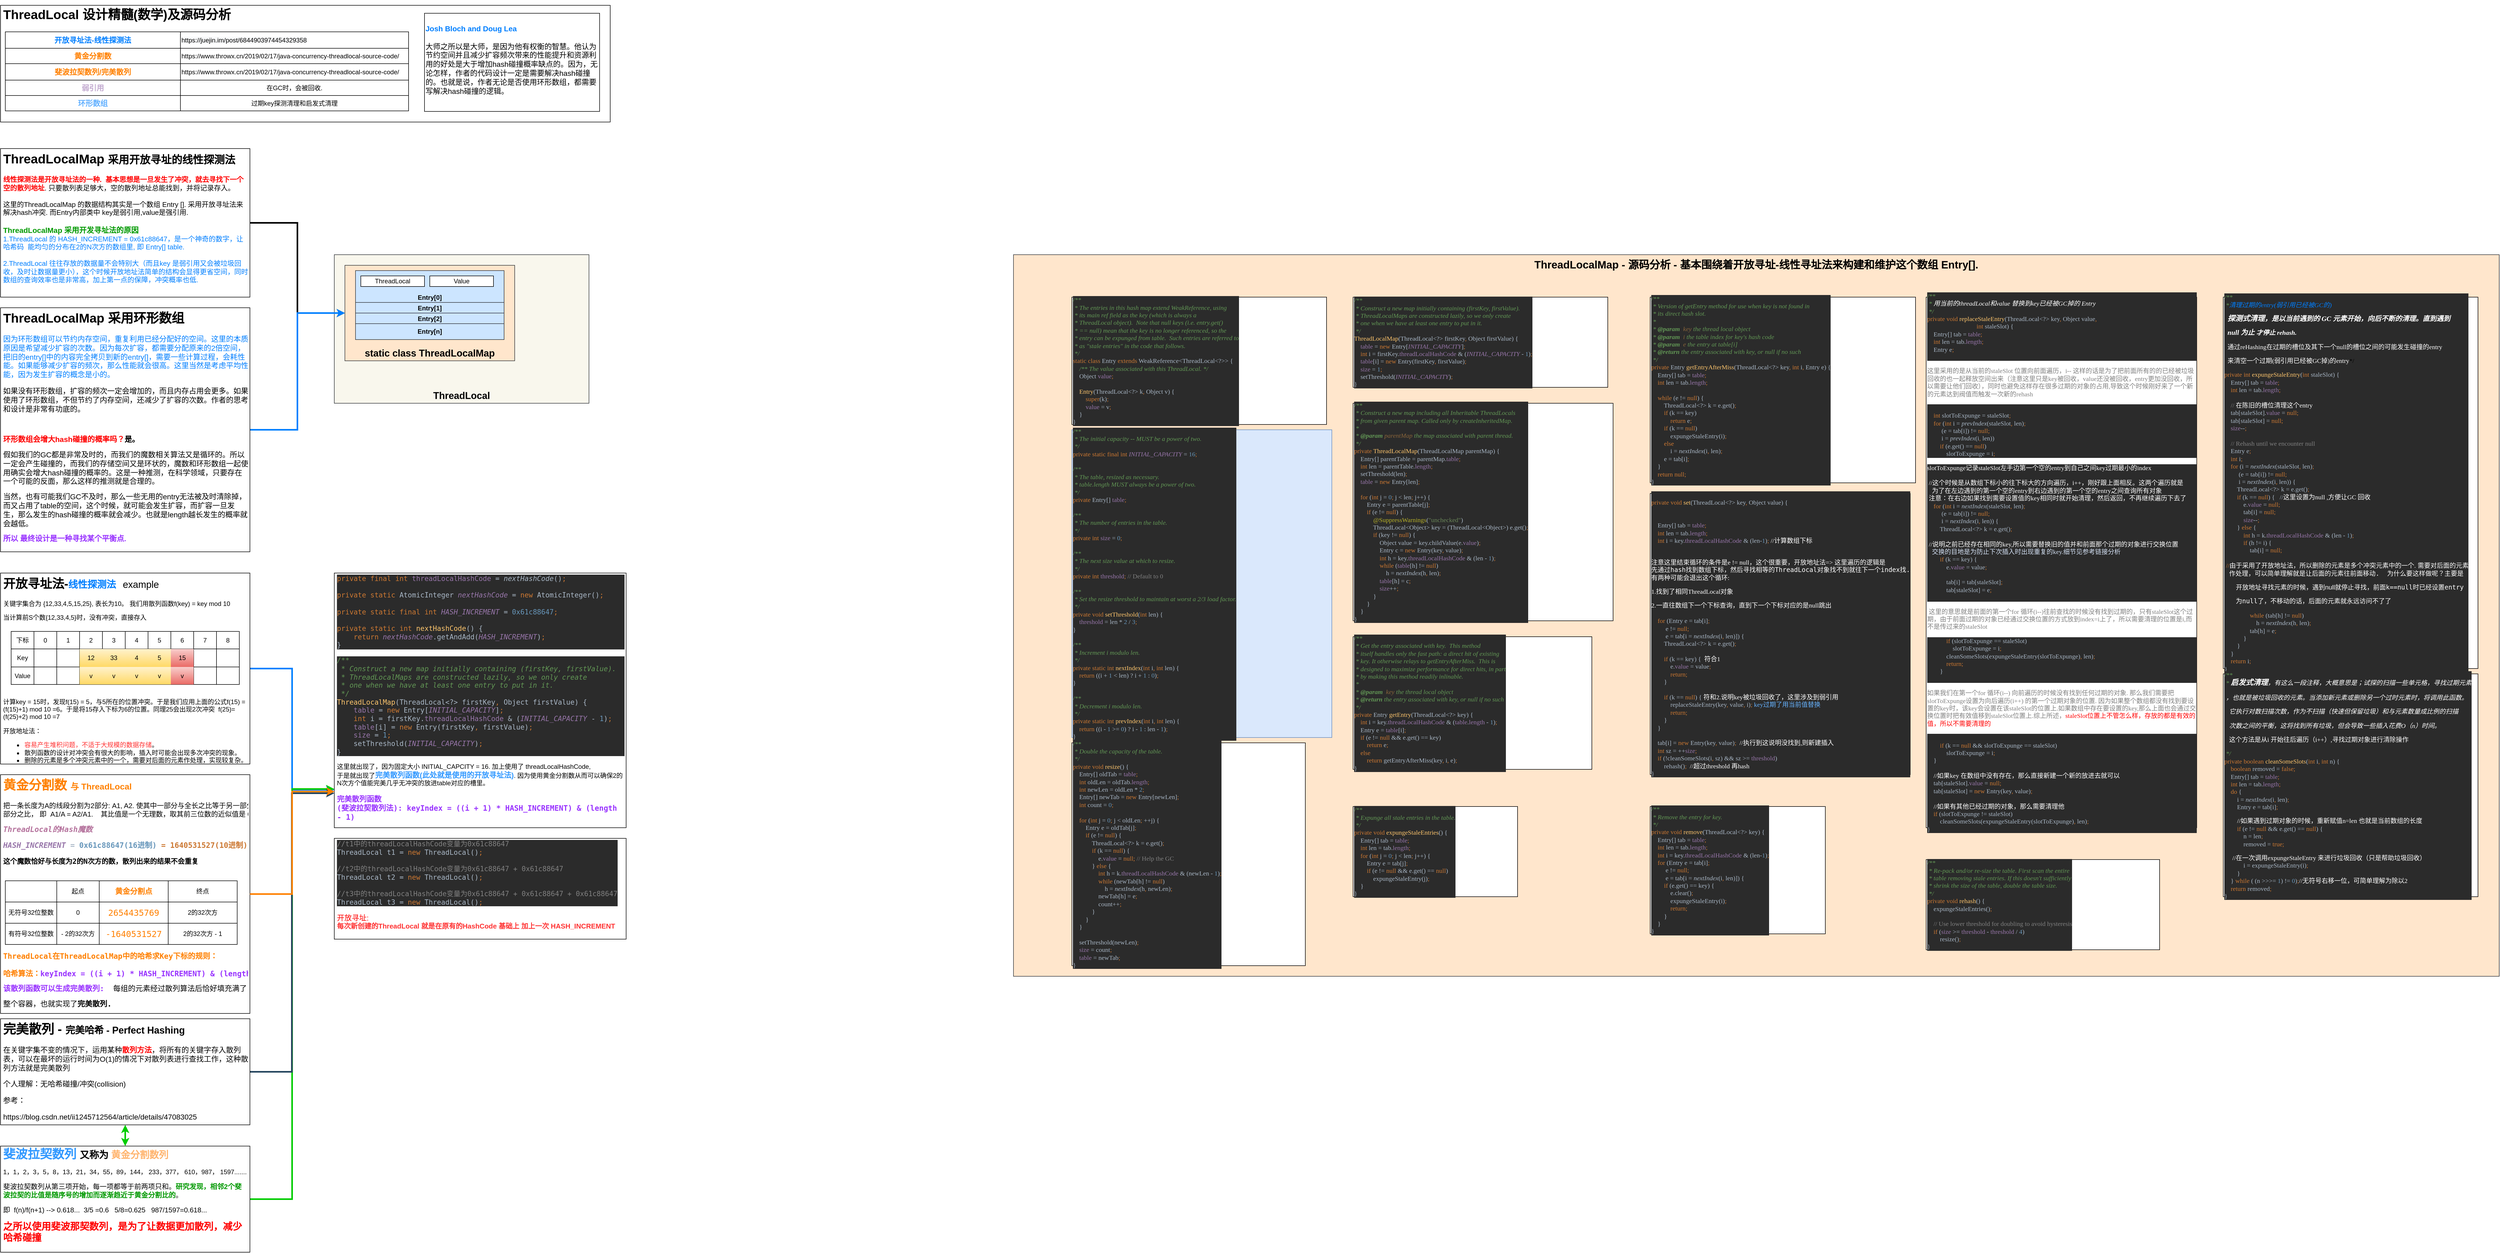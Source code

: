 <mxfile version="13.7.9" type="device"><diagram id="YB39fmnbjol0CVEHb94j" name="第 1 页"><mxGraphModel dx="946" dy="680" grid="1" gridSize="10" guides="1" tooltips="1" connect="1" arrows="1" fold="1" page="1" pageScale="1" pageWidth="827" pageHeight="1169" math="0" shadow="0"><root><mxCell id="0"/><mxCell id="1" parent="0"/><mxCell id="sRnYOel9PhgisLO5QuYK-1" value="&lt;h1 style=&quot;line-height: 100%&quot;&gt;&lt;font style=&quot;font-size: 24px&quot;&gt;ThreadLocal 设计精髓(数学)及源码分析&lt;/font&gt;&lt;/h1&gt;&lt;p&gt;&lt;/p&gt;" style="text;html=1;spacing=5;spacingTop=-20;whiteSpace=wrap;overflow=hidden;rounded=0;align=left;verticalAlign=top;fillColor=#ffffff;strokeColor=#000000;" parent="1" vertex="1"><mxGeometry x="11" y="10" width="1149" height="220" as="geometry"/></mxCell><mxCell id="d_tdFx3bNUZgYFuI9ljc-65" value="" style="shape=table;html=1;whiteSpace=wrap;startSize=0;container=1;collapsible=0;childLayout=tableLayout;labelBackgroundColor=none;strokeColor=#000000;fillColor=#ffffff;align=left;" vertex="1" parent="1"><mxGeometry x="20" y="60" width="760" height="149" as="geometry"/></mxCell><mxCell id="d_tdFx3bNUZgYFuI9ljc-66" value="" style="shape=partialRectangle;html=1;whiteSpace=wrap;collapsible=0;dropTarget=0;pointerEvents=0;fillColor=none;top=0;left=0;bottom=0;right=0;points=[[0,0.5],[1,0.5]];portConstraint=eastwest;" vertex="1" parent="d_tdFx3bNUZgYFuI9ljc-65"><mxGeometry width="760" height="31" as="geometry"/></mxCell><mxCell id="d_tdFx3bNUZgYFuI9ljc-67" value="&lt;b style=&quot;color: rgb(0, 127, 255); font-size: 14px;&quot;&gt;开放寻址法-线性探测法&lt;/b&gt;" style="shape=partialRectangle;html=1;whiteSpace=wrap;connectable=0;fillColor=none;top=0;left=0;bottom=0;right=0;overflow=hidden;align=center;" vertex="1" parent="d_tdFx3bNUZgYFuI9ljc-66"><mxGeometry width="330" height="31" as="geometry"/></mxCell><mxCell id="d_tdFx3bNUZgYFuI9ljc-68" value="&lt;meta charset=&quot;utf-8&quot;&gt;&lt;span style=&quot;color: rgb(0, 0, 0); font-family: helvetica; font-size: 12px; font-style: normal; font-weight: 400; letter-spacing: normal; text-indent: 0px; text-transform: none; word-spacing: 0px; background-color: rgb(248, 249, 250); display: inline; float: none;&quot;&gt;https://juejin.im/post/6844903974454329358&lt;/span&gt;" style="shape=partialRectangle;html=1;whiteSpace=wrap;connectable=0;fillColor=none;top=0;left=0;bottom=0;right=0;overflow=hidden;align=left;" vertex="1" parent="d_tdFx3bNUZgYFuI9ljc-66"><mxGeometry x="330" width="430" height="31" as="geometry"/></mxCell><mxCell id="d_tdFx3bNUZgYFuI9ljc-70" value="" style="shape=partialRectangle;html=1;whiteSpace=wrap;collapsible=0;dropTarget=0;pointerEvents=0;fillColor=none;top=0;left=0;bottom=0;right=0;points=[[0,0.5],[1,0.5]];portConstraint=eastwest;" vertex="1" parent="d_tdFx3bNUZgYFuI9ljc-65"><mxGeometry y="31" width="760" height="29" as="geometry"/></mxCell><mxCell id="d_tdFx3bNUZgYFuI9ljc-71" value="&lt;b style=&quot;color: rgb(255 , 128 , 0) ; font-size: 14px&quot;&gt;黄金分割数&lt;/b&gt;" style="shape=partialRectangle;html=1;whiteSpace=wrap;connectable=0;fillColor=none;top=0;left=0;bottom=0;right=0;overflow=hidden;align=center;" vertex="1" parent="d_tdFx3bNUZgYFuI9ljc-70"><mxGeometry width="330" height="29" as="geometry"/></mxCell><mxCell id="d_tdFx3bNUZgYFuI9ljc-118" value="" style="group" vertex="1" connectable="0" parent="d_tdFx3bNUZgYFuI9ljc-70"><mxGeometry x="330" width="430" height="29" as="geometry"/></mxCell><mxCell id="d_tdFx3bNUZgYFuI9ljc-72" value="&lt;span style=&quot;&quot;&gt;https://www.throwx.cn/2019/02/17/java-concurrency-threadlocal-source-code/&lt;/span&gt;" style="shape=partialRectangle;html=1;whiteSpace=wrap;connectable=0;fillColor=none;top=0;left=0;bottom=0;right=0;overflow=hidden;align=left;" vertex="1" parent="d_tdFx3bNUZgYFuI9ljc-118"><mxGeometry width="430" height="29" as="geometry"/></mxCell><mxCell id="d_tdFx3bNUZgYFuI9ljc-74" value="" style="shape=partialRectangle;html=1;whiteSpace=wrap;collapsible=0;dropTarget=0;pointerEvents=0;fillColor=none;top=0;left=0;bottom=0;right=0;points=[[0,0.5],[1,0.5]];portConstraint=eastwest;" vertex="1" parent="d_tdFx3bNUZgYFuI9ljc-65"><mxGeometry y="60" width="760" height="31" as="geometry"/></mxCell><mxCell id="d_tdFx3bNUZgYFuI9ljc-75" value="&lt;b style=&quot;color: rgb(255 , 128 , 0) ; font-size: 14px&quot;&gt;斐波拉契数列/完美散列&lt;/b&gt;" style="shape=partialRectangle;html=1;whiteSpace=wrap;connectable=0;fillColor=none;top=0;left=0;bottom=0;right=0;overflow=hidden;align=center;" vertex="1" parent="d_tdFx3bNUZgYFuI9ljc-74"><mxGeometry width="330" height="31" as="geometry"/></mxCell><mxCell id="d_tdFx3bNUZgYFuI9ljc-76" value="&lt;span&gt;https://www.throwx.cn/2019/02/17/java-concurrency-threadlocal-source-code/&lt;/span&gt;" style="shape=partialRectangle;html=1;whiteSpace=wrap;connectable=0;fillColor=none;top=0;left=0;bottom=0;right=0;overflow=hidden;align=left;" vertex="1" parent="d_tdFx3bNUZgYFuI9ljc-74"><mxGeometry x="330" width="430" height="31" as="geometry"/></mxCell><mxCell id="d_tdFx3bNUZgYFuI9ljc-78" style="shape=partialRectangle;html=1;whiteSpace=wrap;collapsible=0;dropTarget=0;pointerEvents=0;fillColor=none;top=0;left=0;bottom=0;right=0;points=[[0,0.5],[1,0.5]];portConstraint=eastwest;" vertex="1" parent="d_tdFx3bNUZgYFuI9ljc-65"><mxGeometry y="91" width="760" height="29" as="geometry"/></mxCell><mxCell id="d_tdFx3bNUZgYFuI9ljc-79" value="&lt;b style=&quot;font-size: 14px&quot;&gt;&lt;font color=&quot;#c3abd0&quot;&gt;弱引用&lt;/font&gt;&lt;/b&gt;" style="shape=partialRectangle;html=1;whiteSpace=wrap;connectable=0;fillColor=none;top=0;left=0;bottom=0;right=0;overflow=hidden;align=center;" vertex="1" parent="d_tdFx3bNUZgYFuI9ljc-78"><mxGeometry width="330" height="29" as="geometry"/></mxCell><mxCell id="d_tdFx3bNUZgYFuI9ljc-80" value="&lt;span&gt;在GC时，会被回收.&lt;/span&gt;" style="shape=partialRectangle;html=1;whiteSpace=wrap;connectable=0;fillColor=none;top=0;left=0;bottom=0;right=0;overflow=hidden;" vertex="1" parent="d_tdFx3bNUZgYFuI9ljc-78"><mxGeometry x="330" width="430" height="29" as="geometry"/></mxCell><mxCell id="d_tdFx3bNUZgYFuI9ljc-107" style="shape=partialRectangle;html=1;whiteSpace=wrap;collapsible=0;dropTarget=0;pointerEvents=0;fillColor=none;top=0;left=0;bottom=0;right=0;points=[[0,0.5],[1,0.5]];portConstraint=eastwest;" vertex="1" parent="d_tdFx3bNUZgYFuI9ljc-65"><mxGeometry y="120" width="760" height="29" as="geometry"/></mxCell><mxCell id="d_tdFx3bNUZgYFuI9ljc-108" value="&lt;b&gt;&lt;font color=&quot;#66b2ff&quot; style=&quot;font-size: 14px&quot;&gt;环形数组&lt;/font&gt;&lt;/b&gt;" style="shape=partialRectangle;html=1;whiteSpace=wrap;connectable=0;fillColor=none;top=0;left=0;bottom=0;right=0;overflow=hidden;align=center;" vertex="1" parent="d_tdFx3bNUZgYFuI9ljc-107"><mxGeometry width="330" height="29" as="geometry"/></mxCell><mxCell id="d_tdFx3bNUZgYFuI9ljc-109" value="过期key探测清理和启发式清理" style="shape=partialRectangle;html=1;whiteSpace=wrap;connectable=0;fillColor=none;top=0;left=0;bottom=0;right=0;overflow=hidden;" vertex="1" parent="d_tdFx3bNUZgYFuI9ljc-107"><mxGeometry x="330" width="430" height="29" as="geometry"/></mxCell><mxCell id="d_tdFx3bNUZgYFuI9ljc-101" style="edgeStyle=orthogonalEdgeStyle;rounded=0;orthogonalLoop=1;jettySize=auto;html=1;exitX=1;exitY=0.5;exitDx=0;exitDy=0;entryX=0;entryY=0.851;entryDx=0;entryDy=0;entryPerimeter=0;strokeWidth=3;strokeColor=#007FFF;" edge="1" parent="1" source="d_tdFx3bNUZgYFuI9ljc-28" target="mKX0-lAYYivA6uWy9cAM-3"><mxGeometry relative="1" as="geometry"/></mxCell><mxCell id="d_tdFx3bNUZgYFuI9ljc-28" value="&lt;h1&gt;&lt;span style=&quot;font-size: 23px&quot;&gt;开放寻址法-&lt;/span&gt;&lt;font style=&quot;font-size: 18px&quot; color=&quot;#007fff&quot;&gt;线性探测法&lt;/font&gt;&lt;span style=&quot;font-size: 23px&quot;&gt;&amp;nbsp;&amp;nbsp;&lt;/span&gt;&lt;span style=&quot;font-size: 23px ; font-weight: normal&quot;&gt;&lt;font style=&quot;font-size: 18px&quot;&gt;example&lt;/font&gt;&lt;/span&gt;&lt;/h1&gt;&lt;p&gt;关键字集合为 {12,33,4,5,15,25}, 表长为10。&amp;nbsp;我们用散列函数f(key) = key mod 10&lt;br&gt;&lt;/p&gt;&lt;p&gt;当计算前S个数{12,33,4,5}时，没有冲突，直接存入&lt;br&gt;&lt;/p&gt;&lt;p&gt;&lt;br&gt;&lt;/p&gt;&lt;p&gt;&lt;br&gt;&lt;/p&gt;&lt;p&gt;&lt;br&gt;&lt;/p&gt;&lt;p&gt;&lt;br&gt;&lt;/p&gt;&lt;p&gt;&lt;br&gt;&lt;/p&gt;&lt;p&gt;计算key = 15时，发现f(15) = 5，与5所在的位置冲突。于是我们应用上面的公式f(15) = (f(15)+1) mod 10 =6。于是将15存入下标为6的位置。同理25会出现2次冲突&amp;nbsp; f(25)=(f(25)+2) mod 10 =7&lt;/p&gt;&lt;p&gt;开放地址法：&lt;/p&gt;&lt;p&gt;&lt;/p&gt;&lt;ul&gt;&lt;li&gt;&lt;font color=&quot;#ff3333&quot;&gt;容易产生堆积问题，不适于大规模的数据存储&lt;/font&gt;。&lt;/li&gt;&lt;li&gt;散列函数的设计对冲突会有很大的影响，插入时可能会出现多次冲突的现象。&lt;/li&gt;&lt;li&gt;删除的元素是多个冲突元素中的一个，需要对后面的元素作处理，实现较复杂。&lt;/li&gt;&lt;/ul&gt;&lt;p&gt;&lt;/p&gt;" style="text;html=1;spacing=5;spacingTop=-20;whiteSpace=wrap;overflow=hidden;rounded=0;labelBackgroundColor=none;align=left;fillColor=#ffffff;strokeColor=#000000;" vertex="1" parent="1"><mxGeometry x="11" y="1080" width="470" height="360" as="geometry"/></mxCell><mxCell id="d_tdFx3bNUZgYFuI9ljc-2" value="&lt;font style=&quot;font-size: 18px&quot;&gt;&lt;b&gt;ThreadLocal&lt;/b&gt;&lt;/font&gt;" style="rounded=0;whiteSpace=wrap;html=1;fillColor=#f9f7ed;strokeColor=#36393d;verticalAlign=bottom;" vertex="1" parent="1"><mxGeometry x="640" y="480" width="480" height="280" as="geometry"/></mxCell><mxCell id="sRnYOel9PhgisLO5QuYK-2" value="&lt;h1&gt;&lt;font color=&quot;#ff8000&quot;&gt;黄金分割数 &lt;font style=&quot;font-size: 16px&quot;&gt;与 ThreadLocal&lt;/font&gt;&lt;/font&gt;&lt;/h1&gt;&lt;p&gt;&lt;font style=&quot;font-size: 13px&quot;&gt;把一条长度为A的线段分割为2部分: A1, A2. 使其中一部分与全长之比等于另一部分与这部分之比， 即&amp;nbsp; A1/A = A2/A1.&amp;nbsp; &amp;nbsp; 其比值是一个无理数，取其前三位数的近似值是 0.618.&lt;/font&gt;&lt;/p&gt;&lt;p&gt;&lt;font style=&quot;font-size: 13px&quot;&gt;&lt;/font&gt;&lt;/p&gt;&lt;pre style=&quot;font-family: &amp;#34;jetbrains mono&amp;#34; , monospace ; font-size: 9.8pt&quot;&gt;&lt;span style=&quot;background-color: rgb(255 , 255 , 255) ; font-size: 14px&quot;&gt;&lt;b&gt;&lt;span style=&quot;font-style: italic&quot;&gt;&lt;font color=&quot;#b5739d&quot;&gt;ThreadLocal的Hash魔数&lt;/font&gt;&lt;font color=&quot;#ff8000&quot;&gt; &lt;/font&gt;&lt;/span&gt;&lt;/b&gt;&lt;/span&gt;&lt;/pre&gt;&lt;pre style=&quot;font-family: &amp;#34;jetbrains mono&amp;#34; , monospace ; font-size: 9.8pt&quot;&gt;&lt;span style=&quot;background-color: rgb(255 , 255 , 255) ; font-size: 14px&quot;&gt;&lt;b&gt;&lt;span style=&quot;color: rgb(152 , 118 , 170) ; font-style: italic&quot;&gt;HASH_INCREMENT &lt;/span&gt;&lt;font color=&quot;#a9b7c6&quot;&gt;= &lt;/font&gt;&lt;span style=&quot;color: rgb(104 , 151 , 187)&quot;&gt;0x61c88647(16进制)&lt;/span&gt;&lt;span style=&quot;color: rgb(204 , 120 , 50)&quot;&gt; = 1640531527(10进制)&lt;/span&gt;&lt;/b&gt;&lt;/span&gt;&lt;/pre&gt;&lt;pre style=&quot;font-family: &amp;#34;jetbrains mono&amp;#34; , monospace ; font-size: 9.8pt&quot;&gt;&lt;b&gt;这个魔数恰好与长度为2的N次方的数，散列出来的结果不会重复&lt;/b&gt;&lt;span style=&quot;background-color: rgb(255 , 255 , 255) ; font-size: 14px&quot;&gt;&lt;b&gt;&lt;span style=&quot;color: rgb(204 , 120 , 50)&quot;&gt;&lt;br&gt;&lt;/span&gt;&lt;/b&gt;&lt;/span&gt;&lt;/pre&gt;&lt;pre style=&quot;color: rgb(169 , 183 , 198) ; font-family: &amp;#34;jetbrains mono&amp;#34; , monospace ; font-size: 9.8pt&quot;&gt;&lt;span style=&quot;background-color: rgb(255 , 255 , 255) ; font-size: 14px&quot;&gt;&lt;b&gt;&lt;span style=&quot;color: rgb(204 , 120 , 50)&quot;&gt;&lt;br&gt;&lt;/span&gt;&lt;/b&gt;&lt;/span&gt;&lt;/pre&gt;&lt;pre style=&quot;color: rgb(169 , 183 , 198) ; font-family: &amp;#34;jetbrains mono&amp;#34; , monospace ; font-size: 9.8pt&quot;&gt;&lt;span style=&quot;background-color: rgb(255 , 255 , 255) ; font-size: 14px&quot;&gt;&lt;b&gt;&lt;span style=&quot;color: rgb(204 , 120 , 50)&quot;&gt;&lt;br&gt;&lt;/span&gt;&lt;/b&gt;&lt;/span&gt;&lt;/pre&gt;&lt;pre style=&quot;color: rgb(169 , 183 , 198) ; font-family: &amp;#34;jetbrains mono&amp;#34; , monospace ; font-size: 9.8pt&quot;&gt;&lt;span style=&quot;background-color: rgb(255 , 255 , 255) ; font-size: 14px&quot;&gt;&lt;b&gt;&lt;span style=&quot;color: rgb(204 , 120 , 50)&quot;&gt;&lt;br&gt;&lt;/span&gt;&lt;/b&gt;&lt;/span&gt;&lt;/pre&gt;&lt;pre style=&quot;color: rgb(169 , 183 , 198) ; font-family: &amp;#34;jetbrains mono&amp;#34; , monospace ; font-size: 9.8pt&quot;&gt;&lt;span style=&quot;background-color: rgb(255 , 255 , 255) ; font-size: 14px&quot;&gt;&lt;b&gt;&lt;span style=&quot;color: rgb(204 , 120 , 50)&quot;&gt;&lt;br&gt;&lt;/span&gt;&lt;/b&gt;&lt;/span&gt;&lt;/pre&gt;&lt;pre style=&quot;color: rgb(169 , 183 , 198) ; font-family: &amp;#34;jetbrains mono&amp;#34; , monospace ; font-size: 9.8pt&quot;&gt;&lt;b style=&quot;font-size: 14px ; font-family: &amp;#34;microsoft yahei&amp;#34; , &amp;#34;jetbrainsmono&amp;#34; , &amp;#34;menlo&amp;#34; , &amp;#34;monaco&amp;#34; , monospace , sans-serif ; text-align: justify ; color: rgb(0 , 0 , 0) ; white-space: normal&quot;&gt;&lt;font color=&quot;#ff8000&quot;&gt;&lt;br&gt;&lt;/font&gt;&lt;/b&gt;&lt;/pre&gt;&lt;pre style=&quot;color: rgb(169 , 183 , 198) ; font-family: &amp;#34;jetbrains mono&amp;#34; , monospace ; font-size: 9.8pt&quot;&gt;&lt;b style=&quot;font-size: 14px ; font-family: &amp;#34;microsoft yahei&amp;#34; , &amp;#34;jetbrainsmono&amp;#34; , &amp;#34;menlo&amp;#34; , &amp;#34;monaco&amp;#34; , monospace , sans-serif ; text-align: justify ; color: rgb(0 , 0 , 0) ; white-space: normal&quot;&gt;&lt;font color=&quot;#ff8000&quot;&gt;ThreadLocal在ThreadLocalMap中的哈希求Key下标的规则：&lt;/font&gt;&lt;/b&gt;&lt;br&gt;&lt;/pre&gt;&lt;pre style=&quot;font-size: 14px ; line-height: 60%&quot;&gt;&lt;p style=&quot;box-sizing: border-box ; outline: none ; margin: 1rem 0px ; padding: 4px 0px 0px ; text-align: justify ; max-width: 100% ; line-height: inherit&quot;&gt;&lt;font face=&quot;Microsoft YaHei, JetBrainsMono, Menlo, Monaco, monospace, sans-serif&quot;&gt;&lt;span style=&quot;font-size: 14px&quot;&gt;&lt;b&gt;&lt;font color=&quot;#ff8000&quot;&gt;哈希算法：&lt;/font&gt;&lt;font color=&quot;#9933ff&quot;&gt;keyIndex = ((i + 1) * HASH_INCREMENT) &amp;amp; (length - 1)&lt;/font&gt;&lt;/b&gt;&lt;font color=&quot;#bbbbbb&quot;&gt;&lt;br&gt;&lt;/font&gt;&lt;/span&gt;&lt;/font&gt;&lt;/p&gt;&lt;p style=&quot;box-sizing: border-box ; outline: none ; margin: 1rem 0px ; padding: 4px 0px 0px ; text-align: justify ; max-width: 100% ; line-height: inherit&quot;&gt;&lt;font face=&quot;Microsoft YaHei, JetBrainsMono, Menlo, Monaco, monospace, sans-serif&quot;&gt;&lt;span style=&quot;font-size: 14px&quot;&gt;&lt;b&gt;&lt;font color=&quot;#9933ff&quot;&gt;该散列函数可以生成完美散列:  &lt;/font&gt;&lt;/b&gt;&lt;/span&gt;&lt;/font&gt;&lt;span style=&quot;font-family: &amp;#34;microsoft yahei&amp;#34; , &amp;#34;jetbrainsmono&amp;#34; , &amp;#34;menlo&amp;#34; , &amp;#34;monaco&amp;#34; , monospace , sans-serif&quot;&gt;每组的元素经过散列算法后恰好填充满了&lt;/span&gt;&lt;/p&gt;&lt;p style=&quot;box-sizing: border-box ; outline: none ; margin: 1rem 0px ; padding: 4px 0px 0px ; text-align: justify ; max-width: 100% ; line-height: inherit&quot;&gt;&lt;span style=&quot;font-family: &amp;#34;microsoft yahei&amp;#34; , &amp;#34;jetbrainsmono&amp;#34; , &amp;#34;menlo&amp;#34; , &amp;#34;monaco&amp;#34; , monospace , sans-serif&quot;&gt;整个容器，也就实现了&lt;/span&gt;&lt;strong style=&quot;box-sizing: border-box ; outline: none ; margin: 0px ; padding: 0px ; font-family: &amp;#34;microsoft yahei&amp;#34; , &amp;#34;jetbrainsmono&amp;#34; , &amp;#34;menlo&amp;#34; , &amp;#34;monaco&amp;#34; , monospace , sans-serif&quot;&gt;完美散列.&lt;/strong&gt;&lt;/p&gt;&lt;div&gt;&lt;strong style=&quot;font-size: 14px ; text-align: justify ; box-sizing: border-box ; outline: none ; margin: 0px ; padding: 0px ; font-family: &amp;#34;microsoft yahei&amp;#34; , &amp;#34;jetbrainsmono&amp;#34; , &amp;#34;menlo&amp;#34; , &amp;#34;monaco&amp;#34; , monospace , sans-serif&quot;&gt;&lt;br&gt;&lt;/strong&gt;&lt;/div&gt;&lt;/pre&gt;" style="text;html=1;spacing=5;spacingTop=-20;whiteSpace=wrap;overflow=hidden;rounded=0;fillColor=#ffffff;strokeColor=#000000;" parent="1" vertex="1"><mxGeometry x="11" y="1460" width="470" height="450" as="geometry"/></mxCell><mxCell id="d_tdFx3bNUZgYFuI9ljc-116" style="edgeStyle=orthogonalEdgeStyle;rounded=0;orthogonalLoop=1;jettySize=auto;html=1;exitX=1;exitY=0.5;exitDx=0;exitDy=0;entryX=0;entryY=0.848;entryDx=0;entryDy=0;entryPerimeter=0;strokeWidth=3;fontSize=14;fillColor=#cdeb8b;strokeColor=#00CC00;" edge="1" parent="1" source="sRnYOel9PhgisLO5QuYK-3" target="mKX0-lAYYivA6uWy9cAM-3"><mxGeometry relative="1" as="geometry"/></mxCell><mxCell id="sRnYOel9PhgisLO5QuYK-3" value="&lt;h1 style=&quot;font-size: 18px&quot;&gt;&lt;span style=&quot;font-size: 23px&quot;&gt;&lt;font color=&quot;#3399ff&quot;&gt;斐波拉契数列&lt;/font&gt; &lt;/span&gt;&lt;font style=&quot;font-size: 18px&quot;&gt;又称为 &lt;font color=&quot;#ffb570&quot;&gt;黄金分割数列&lt;/font&gt;&lt;/font&gt;&lt;/h1&gt;&lt;p&gt;&lt;font style=&quot;font-size: 12px&quot;&gt;1，1，2，3，5，8，13，21，34，55，89，144， 233，377， 610，987， 1597.......&lt;/font&gt;&lt;/p&gt;&lt;p style=&quot;font-size: 13px&quot;&gt;&lt;font style=&quot;font-size: 13px&quot;&gt;斐波拉契数列从第三项开始，每一项都等于前两项只和。&lt;b&gt;&lt;font color=&quot;#009900&quot; style=&quot;font-size: 13px&quot;&gt;研究发现，相邻2个斐波拉契的比值是随序号的增加而逐渐趋近于黄金分割比的&lt;/font&gt;&lt;/b&gt;。&amp;nbsp;&lt;/font&gt;&lt;/p&gt;&lt;p style=&quot;font-size: 13px&quot;&gt;即&amp;nbsp; f(n)/f(n+1) --&amp;gt; 0.618...&amp;nbsp;&amp;nbsp;&lt;span&gt;3/5 =0.6&amp;nbsp; &amp;nbsp;5/8=0.625&amp;nbsp; &amp;nbsp;987/1597=0.618...&amp;nbsp; &amp;nbsp; &amp;nbsp;&lt;/span&gt;&lt;/p&gt;&lt;p&gt;&lt;b style=&quot;color: rgb(255 , 0 , 0)&quot;&gt;&lt;span style=&quot;font-family: , &amp;#34;sf ui text&amp;#34; , &amp;#34;arial&amp;#34; , &amp;#34;pingfang sc&amp;#34; , &amp;#34;hiragino sans gb&amp;#34; , &amp;#34;microsoft yahei&amp;#34; , &amp;#34;wenquanyi micro hei&amp;#34; , sans-serif ; background-color: rgb(255 , 255 , 255)&quot;&gt;&lt;font style=&quot;font-size: 18px&quot;&gt;之所以使用斐波那契数列，是为了让数据更加散列，减少哈希碰撞&lt;/font&gt;&lt;/span&gt;&lt;/b&gt;&lt;br&gt;&lt;/p&gt;&lt;p style=&quot;font-size: 14px&quot;&gt;&lt;br&gt;&lt;/p&gt;" style="text;html=1;spacing=5;spacingTop=-20;whiteSpace=wrap;overflow=hidden;rounded=0;fillColor=#ffffff;strokeColor=#000000;" parent="1" vertex="1"><mxGeometry x="11" y="2160" width="470" height="200" as="geometry"/></mxCell><mxCell id="d_tdFx3bNUZgYFuI9ljc-103" style="edgeStyle=orthogonalEdgeStyle;rounded=0;orthogonalLoop=1;jettySize=auto;html=1;exitX=1;exitY=0.5;exitDx=0;exitDy=0;strokeWidth=3;strokeColor=#23445d;fillColor=#bac8d3;" edge="1" parent="1" source="sRnYOel9PhgisLO5QuYK-4" target="mKX0-lAYYivA6uWy9cAM-3"><mxGeometry relative="1" as="geometry"><mxPoint x="637" y="1488" as="targetPoint"/><Array as="points"><mxPoint x="560" y="2020"/><mxPoint x="560" y="1495"/></Array></mxGeometry></mxCell><mxCell id="d_tdFx3bNUZgYFuI9ljc-117" style="edgeStyle=orthogonalEdgeStyle;rounded=0;orthogonalLoop=1;jettySize=auto;html=1;exitX=0.5;exitY=1;exitDx=0;exitDy=0;entryX=0.5;entryY=0;entryDx=0;entryDy=0;strokeColor=#00CC00;strokeWidth=3;fontSize=14;startArrow=classic;startFill=1;" edge="1" parent="1" source="sRnYOel9PhgisLO5QuYK-4" target="sRnYOel9PhgisLO5QuYK-3"><mxGeometry relative="1" as="geometry"/></mxCell><mxCell id="sRnYOel9PhgisLO5QuYK-4" value="&lt;h1&gt;完美散列 - &lt;font style=&quot;font-size: 18px&quot;&gt;完美哈希 - Perfect Hashing&lt;/font&gt;&lt;/h1&gt;&lt;p&gt;&lt;span style=&quot;font-size: 14px&quot;&gt;在关键字集不变的情况下，运用某种&lt;/span&gt;&lt;b style=&quot;font-size: 14px&quot;&gt;&lt;font color=&quot;#ff0000&quot;&gt;散列方法&lt;/font&gt;&lt;/b&gt;&lt;span style=&quot;font-size: 14px&quot;&gt;，将所有的关键字存入散列表，可以在最坏的运行时间为O(1)的情况下对散列表进行查找工作，这种散列方法就是完美散列&lt;/span&gt;&lt;br&gt;&lt;/p&gt;&lt;p style=&quot;font-size: 14px&quot;&gt;&lt;font style=&quot;font-size: 14px&quot;&gt;个人理解：&lt;/font&gt;&lt;span&gt;无哈希碰撞/冲突(collision)&lt;/span&gt;&lt;/p&gt;&lt;p style=&quot;font-size: 14px&quot;&gt;&lt;font style=&quot;font-size: 14px&quot;&gt;参考：&lt;/font&gt;&lt;/p&gt;&lt;p style=&quot;font-size: 14px&quot;&gt;&lt;font style=&quot;font-size: 14px&quot;&gt;https://blog.csdn.net/ii1245712564/article/details/47083025&lt;/font&gt;&lt;br&gt;&lt;/p&gt;" style="text;html=1;spacing=5;spacingTop=-20;whiteSpace=wrap;overflow=hidden;rounded=0;fillColor=#ffffff;strokeColor=#000000;" parent="1" vertex="1"><mxGeometry x="11" y="1920" width="470" height="200" as="geometry"/></mxCell><mxCell id="mKX0-lAYYivA6uWy9cAM-3" value="&lt;pre style=&quot;background-color: #2b2b2b ; color: #a9b7c6 ; font-family: &amp;#34;jetbrains mono&amp;#34; , monospace ; font-size: 9.8pt&quot;&gt;&lt;/pre&gt;&lt;pre style=&quot;background-color: #2b2b2b ; color: #a9b7c6 ; font-family: &amp;#34;jetbrains mono&amp;#34; , monospace ; font-size: 9.8pt&quot;&gt;&lt;/pre&gt;&lt;pre style=&quot;background-color: #2b2b2b ; color: #a9b7c6 ; font-family: &amp;#34;jetbrains mono&amp;#34; , monospace ; font-size: 9.8pt&quot;&gt;&lt;span style=&quot;color: #cc7832&quot;&gt;private final int &lt;/span&gt;&lt;span style=&quot;color: #9876aa&quot;&gt;threadLocalHashCode &lt;/span&gt;= &lt;span style=&quot;font-style: italic&quot;&gt;nextHashCode&lt;/span&gt;()&lt;span style=&quot;color: #cc7832&quot;&gt;;&lt;br&gt;&lt;/span&gt;&lt;span style=&quot;color: #cc7832&quot;&gt;&lt;br&gt;&lt;/span&gt;&lt;span style=&quot;color: #cc7832&quot;&gt;private static &lt;/span&gt;AtomicInteger &lt;span style=&quot;color: #9876aa ; font-style: italic&quot;&gt;nextHashCode &lt;/span&gt;= &lt;span style=&quot;color: #cc7832&quot;&gt;new &lt;/span&gt;AtomicInteger()&lt;span style=&quot;color: #cc7832&quot;&gt;;&lt;br&gt;&lt;/span&gt;&lt;span style=&quot;color: #cc7832&quot;&gt;&lt;br&gt;&lt;/span&gt;&lt;span style=&quot;color: #cc7832&quot;&gt;private static final int &lt;/span&gt;&lt;span style=&quot;color: #9876aa ; font-style: italic&quot;&gt;HASH_INCREMENT &lt;/span&gt;= &lt;span style=&quot;color: #6897bb&quot;&gt;0x61c88647&lt;/span&gt;&lt;span style=&quot;color: #cc7832&quot;&gt;;&lt;br&gt;&lt;/span&gt;&lt;span style=&quot;color: #cc7832&quot;&gt;&lt;br&gt;&lt;/span&gt;&lt;span style=&quot;color: #cc7832&quot;&gt;private static int &lt;/span&gt;&lt;span style=&quot;color: #ffc66d&quot;&gt;nextHashCode&lt;/span&gt;() {&lt;br&gt;    &lt;span style=&quot;color: #cc7832&quot;&gt;return &lt;/span&gt;&lt;span style=&quot;color: #9876aa ; font-style: italic&quot;&gt;nextHashCode&lt;/span&gt;.getAndAdd(&lt;span style=&quot;color: #9876aa ; font-style: italic&quot;&gt;HASH_INCREMENT&lt;/span&gt;)&lt;span style=&quot;color: #cc7832&quot;&gt;;&lt;br&gt;&lt;/span&gt;}&lt;/pre&gt;&lt;pre style=&quot;background-color: rgb(43 , 43 , 43) ; color: rgb(169 , 183 , 198) ; font-family: &amp;#34;jetbrains mono&amp;#34; , monospace ; font-size: 9.8pt&quot;&gt;&lt;span style=&quot;color: rgb(98 , 151 , 85) ; font-style: italic&quot;&gt;/**&lt;br&gt;&lt;/span&gt;&lt;span style=&quot;color: rgb(98 , 151 , 85) ; font-style: italic&quot;&gt; * Construct a new map initially containing (firstKey, firstValue).&lt;br&gt;&lt;/span&gt;&lt;span style=&quot;color: rgb(98 , 151 , 85) ; font-style: italic&quot;&gt; * ThreadLocalMaps are constructed lazily, so we only create&lt;br&gt;&lt;/span&gt;&lt;span style=&quot;color: rgb(98 , 151 , 85) ; font-style: italic&quot;&gt; * one when we have at least one entry to put in it.&lt;br&gt;&lt;/span&gt;&lt;span style=&quot;color: rgb(98 , 151 , 85) ; font-style: italic&quot;&gt; */&lt;br&gt;&lt;/span&gt;&lt;span style=&quot;color: rgb(255 , 198 , 109)&quot;&gt;ThreadLocalMap&lt;/span&gt;(ThreadLocal&amp;lt;?&amp;gt; firstKey&lt;span style=&quot;color: rgb(204 , 120 , 50)&quot;&gt;, &lt;/span&gt;Object firstValue) {&lt;br&gt;    &lt;span style=&quot;color: rgb(152 , 118 , 170)&quot;&gt;table &lt;/span&gt;= &lt;span style=&quot;color: rgb(204 , 120 , 50)&quot;&gt;new &lt;/span&gt;Entry[&lt;span style=&quot;color: rgb(152 , 118 , 170) ; font-style: italic&quot;&gt;INITIAL_CAPACITY&lt;/span&gt;]&lt;span style=&quot;color: rgb(204 , 120 , 50)&quot;&gt;;&lt;br&gt;&lt;/span&gt;&lt;span style=&quot;color: rgb(204 , 120 , 50)&quot;&gt;    int &lt;/span&gt;i = firstKey.&lt;span style=&quot;color: rgb(152 , 118 , 170)&quot;&gt;threadLocalHashCode &lt;/span&gt;&amp;amp; (&lt;span style=&quot;color: rgb(152 , 118 , 170) ; font-style: italic&quot;&gt;INITIAL_CAPACITY &lt;/span&gt;- &lt;span style=&quot;color: rgb(104 , 151 , 187)&quot;&gt;1&lt;/span&gt;)&lt;span style=&quot;color: rgb(204 , 120 , 50)&quot;&gt;;&lt;br&gt;&lt;/span&gt;&lt;span style=&quot;color: rgb(204 , 120 , 50)&quot;&gt;    &lt;/span&gt;&lt;span style=&quot;color: rgb(152 , 118 , 170)&quot;&gt;table&lt;/span&gt;[i] = &lt;span style=&quot;color: rgb(204 , 120 , 50)&quot;&gt;new &lt;/span&gt;Entry(firstKey&lt;span style=&quot;color: rgb(204 , 120 , 50)&quot;&gt;, &lt;/span&gt;firstValue)&lt;span style=&quot;color: rgb(204 , 120 , 50)&quot;&gt;;&lt;br&gt;&lt;/span&gt;&lt;span style=&quot;color: rgb(204 , 120 , 50)&quot;&gt;    &lt;/span&gt;&lt;span style=&quot;color: rgb(152 , 118 , 170)&quot;&gt;size &lt;/span&gt;= &lt;span style=&quot;color: rgb(104 , 151 , 187)&quot;&gt;1&lt;/span&gt;&lt;span style=&quot;color: rgb(204 , 120 , 50)&quot;&gt;;&lt;br&gt;&lt;/span&gt;&lt;span style=&quot;color: rgb(204 , 120 , 50)&quot;&gt;    &lt;/span&gt;setThreshold(&lt;span style=&quot;color: rgb(152 , 118 , 170) ; font-style: italic&quot;&gt;INITIAL_CAPACITY&lt;/span&gt;)&lt;span style=&quot;color: rgb(204 , 120 , 50)&quot;&gt;;&lt;br&gt;&lt;/span&gt;}&lt;/pre&gt;这里就出现了，因为固定大小 INITIAL_CAPCITY = 16. 加上使用了 threadLocalHashCode,&lt;br&gt;于是就出现了&lt;b&gt;&lt;font color=&quot;#3399ff&quot; style=&quot;font-size: 14px&quot;&gt;完美散列函数(此处就是使用的开放寻址法)&lt;/font&gt;&lt;/b&gt;. 因为使用黄金分割数从而可以确保2的N次方个值能完美几乎无冲突的放进table对应的槽里。&lt;br&gt;&lt;br&gt;&lt;b style=&quot;font-family: &amp;#34;microsoft yahei&amp;#34; , &amp;#34;jetbrainsmono&amp;#34; , &amp;#34;menlo&amp;#34; , &amp;#34;monaco&amp;#34; , monospace , sans-serif ; font-size: 14px ; text-align: justify&quot;&gt;&lt;font color=&quot;#9933ff&quot;&gt;完美散列函数&lt;br&gt;(斐波拉契散列法): keyIndex = ((i + 1) * HASH_INCREMENT) &amp;amp; (length - 1)&lt;br&gt;&lt;br&gt;&lt;span style=&quot;background-color: rgb(255 , 255 , 255)&quot;&gt;即&amp;nbsp; =&amp;gt;&amp;nbsp;&lt;/span&gt;&lt;/font&gt;&lt;/b&gt;&lt;span style=&quot;background-color: rgb(255 , 255 , 255) ; font-size: 16px&quot;&gt;&lt;b&gt;&lt;span style=&quot;color: rgb(169 , 183 , 198) ; font-family: &amp;#34;jetbrains mono&amp;#34; , monospace&quot;&gt;Key.&lt;/span&gt;&lt;span style=&quot;font-family: &amp;#34;jetbrains mono&amp;#34; , monospace ; color: rgb(152 , 118 , 170)&quot;&gt;threadLocalHashCode &lt;/span&gt;&lt;span style=&quot;color: rgb(169 , 183 , 198) ; font-family: &amp;#34;jetbrains mono&amp;#34; , monospace&quot;&gt;&amp;amp; (&lt;/span&gt;&lt;span style=&quot;font-family: &amp;#34;jetbrains mono&amp;#34; , monospace ; color: rgb(152 , 118 , 170) ; font-style: italic&quot;&gt;INITIAL_CAPACITY &lt;/span&gt;&lt;span style=&quot;color: rgb(169 , 183 , 198) ; font-family: &amp;#34;jetbrains mono&amp;#34; , monospace&quot;&gt;- &lt;/span&gt;&lt;span style=&quot;font-family: &amp;#34;jetbrains mono&amp;#34; , monospace ; color: rgb(104 , 151 , 187)&quot;&gt;1&lt;/span&gt;&lt;span style=&quot;color: rgb(169 , 183 , 198) ; font-family: &amp;#34;jetbrains mono&amp;#34; , monospace&quot;&gt;)&lt;/span&gt;&lt;/b&gt;&lt;/span&gt;" style="text;html=1;spacing=5;spacingTop=-20;whiteSpace=wrap;overflow=hidden;rounded=0;shadow=0;fillColor=#ffffff;strokeColor=#000000;" parent="1" vertex="1"><mxGeometry x="640" y="1080" width="550" height="480" as="geometry"/></mxCell><mxCell id="mKX0-lAYYivA6uWy9cAM-5" value="&lt;pre style=&quot;background-color: #2b2b2b ; color: #a9b7c6 ; font-family: &amp;#34;jetbrains mono&amp;#34; , monospace ; font-size: 9.8pt&quot;&gt;&lt;span style=&quot;color: #808080&quot;&gt;//t1中的threadLocalHashCode变量为0x61c88647&lt;br&gt;&lt;/span&gt;ThreadLocal t1 = &lt;span style=&quot;color: #cc7832&quot;&gt;new &lt;/span&gt;ThreadLocal()&lt;span style=&quot;color: #cc7832&quot;&gt;;&lt;br&gt;&lt;/span&gt;&lt;span style=&quot;color: #cc7832&quot;&gt;&lt;br&gt;&lt;/span&gt;&lt;span style=&quot;color: #808080&quot;&gt;//t2中的threadLocalHashCode变量为0x61c88647 + 0x61c88647&lt;br&gt;&lt;/span&gt;ThreadLocal t2 = &lt;span style=&quot;color: #cc7832&quot;&gt;new &lt;/span&gt;ThreadLocal()&lt;span style=&quot;color: #cc7832&quot;&gt;;&lt;br&gt;&lt;/span&gt;&lt;span style=&quot;color: #cc7832&quot;&gt;&lt;br&gt;&lt;/span&gt;&lt;span style=&quot;color: #808080&quot;&gt;//t3中的threadLocalHashCode变量为0x61c88647 + 0x61c88647 + 0x61c88647&lt;br&gt;&lt;/span&gt;ThreadLocal t3 = &lt;span style=&quot;color: #cc7832&quot;&gt;new &lt;/span&gt;ThreadLocal()&lt;span style=&quot;color: #cc7832&quot;&gt;;&lt;/span&gt;&lt;/pre&gt;&lt;font style=&quot;font-size: 14px&quot; color=&quot;#ff0000&quot;&gt;开放寻址:&lt;/font&gt;&lt;br&gt;&lt;font size=&quot;1&quot; color=&quot;#ff3333&quot;&gt;&lt;b style=&quot;font-size: 13px&quot;&gt;每次新创建的ThreadLocal 就是在原有的HashCode 基础上 加上一次 HASH_INCREMENT&lt;/b&gt;&lt;/font&gt;" style="text;html=1;spacing=5;spacingTop=-20;whiteSpace=wrap;overflow=hidden;rounded=0;shadow=0;fillColor=#ffffff;strokeColor=#000000;" parent="1" vertex="1"><mxGeometry x="640" y="1580" width="550" height="190" as="geometry"/></mxCell><mxCell id="d_tdFx3bNUZgYFuI9ljc-106" style="edgeStyle=orthogonalEdgeStyle;rounded=0;orthogonalLoop=1;jettySize=auto;html=1;exitX=1;exitY=0.5;exitDx=0;exitDy=0;strokeWidth=3;fontSize=20;" edge="1" parent="1" source="d_tdFx3bNUZgYFuI9ljc-1" target="d_tdFx3bNUZgYFuI9ljc-23"><mxGeometry relative="1" as="geometry"/></mxCell><mxCell id="d_tdFx3bNUZgYFuI9ljc-1" value="&lt;h1&gt;ThreadLocalMap &lt;font style=&quot;font-size: 20px&quot;&gt;采用开放寻址的线性探测法&lt;/font&gt;&lt;/h1&gt;&lt;div style=&quot;font-size: 13px&quot;&gt;&lt;font style=&quot;font-size: 13px&quot;&gt;&lt;b&gt;&lt;font color=&quot;#ff0000&quot; style=&quot;font-size: 13px&quot;&gt;线性探测法是开放寻址法的一种.&amp;nbsp; 基本思想是一旦发生了冲突，就去寻找下一个空的散列地址&lt;/font&gt;&lt;/b&gt;. 只要散列表足够大，空的散列地址总能找到，并将记录存入。&lt;br&gt;&lt;/font&gt;&lt;/div&gt;&lt;div style=&quot;font-size: 13px&quot;&gt;&lt;font style=&quot;font-size: 13px&quot;&gt;&lt;br&gt;&lt;/font&gt;&lt;/div&gt;&lt;div style=&quot;font-size: 13px&quot;&gt;&lt;font style=&quot;font-size: 13px&quot;&gt;这里的ThreadLocalMap 的数据结构其实是一个数组 Entry []. 采用开放寻址法来解决hash冲突. 而Entry内部类中 key是弱引用,value是强引用.&lt;/font&gt;&lt;/div&gt;&lt;div style=&quot;font-size: 14px&quot;&gt;&lt;br&gt;&lt;/div&gt;&lt;div&gt;&lt;b&gt;&lt;font color=&quot;#009900&quot; style=&quot;font-size: 14px&quot;&gt;ThreadLocalMap 采用开发寻址法的原因&lt;/font&gt;&lt;/b&gt;&lt;/div&gt;&lt;div style=&quot;font-size: 13px&quot;&gt;&lt;div&gt;&lt;span style=&quot;color: rgb(0 , 127 , 255)&quot;&gt;1.ThreadLocal 的 HASH_INCREMENT = 0x61c88647，是一个神奇的数字，让哈希码&amp;nbsp; 能均匀的分布在2的N次方的数组里, 即 Entry[] table.&lt;/span&gt;&lt;br&gt;&lt;/div&gt;&lt;div&gt;&lt;span style=&quot;color: rgb(0 , 127 , 255)&quot;&gt;&lt;br&gt;&lt;/span&gt;&lt;/div&gt;&lt;div&gt;&lt;span style=&quot;color: rgb(0 , 127 , 255)&quot;&gt;2.ThreadLocal 往往存放的数据量不会特别大（而且key 是弱引用又会被垃圾回收，及时让数据量更小），这个时候开放地址法简单的结构会显得更省空间，同时数组的查询效率也是非常高，加上第一点的保障，冲突概率也低.&lt;/span&gt;&lt;br&gt;&lt;/div&gt;&lt;/div&gt;&lt;p&gt;&lt;br&gt;&lt;/p&gt;" style="text;html=1;spacing=5;spacingTop=-20;whiteSpace=wrap;overflow=hidden;rounded=0;fillColor=#ffffff;strokeColor=#000000;" vertex="1" parent="1"><mxGeometry x="11" y="280" width="470" height="280" as="geometry"/></mxCell><mxCell id="d_tdFx3bNUZgYFuI9ljc-3" value="&lt;font style=&quot;font-size: 20px&quot;&gt;&lt;b style=&quot;font-size: 20px&quot;&gt;ThreadLocalMap - 源码分析 - 基本围绕着开放寻址-线性寻址法来构建和维护这个数组 Entry[].&lt;/b&gt;&lt;/font&gt;" style="rounded=0;whiteSpace=wrap;html=1;strokeColor=#36393d;verticalAlign=top;fillColor=#FFE6CC;fontSize=20;" vertex="1" parent="1"><mxGeometry x="1920" y="480" width="2800" height="1360" as="geometry"/></mxCell><mxCell id="d_tdFx3bNUZgYFuI9ljc-4" value="&lt;pre style=&quot;background-color: #2b2b2b ; color: #a9b7c6 ; font-family: &amp;#34;menlo&amp;#34; ; font-size: 9.0pt&quot;&gt;&lt;span style=&quot;color: #629755 ; font-style: italic&quot;&gt;/**&lt;br&gt;&lt;/span&gt;&lt;span style=&quot;color: #629755 ; font-style: italic&quot;&gt; * The entries in this hash map extend WeakReference, using&lt;br&gt;&lt;/span&gt;&lt;span style=&quot;color: #629755 ; font-style: italic&quot;&gt; * its main ref field as the key (which is always a&lt;br&gt;&lt;/span&gt;&lt;span style=&quot;color: #629755 ; font-style: italic&quot;&gt; * ThreadLocal object).  Note that null keys (i.e. entry.get()&lt;br&gt;&lt;/span&gt;&lt;span style=&quot;color: #629755 ; font-style: italic&quot;&gt; * == null) mean that the key is no longer referenced, so the&lt;br&gt;&lt;/span&gt;&lt;span style=&quot;color: #629755 ; font-style: italic&quot;&gt; * entry can be expunged from table.  Such entries are referred to&lt;br&gt;&lt;/span&gt;&lt;span style=&quot;color: #629755 ; font-style: italic&quot;&gt; * as &quot;stale entries&quot; in the code that follows.&lt;br&gt;&lt;/span&gt;&lt;span style=&quot;color: #629755 ; font-style: italic&quot;&gt; */&lt;br&gt;&lt;/span&gt;&lt;span style=&quot;color: #cc7832&quot;&gt;static class &lt;/span&gt;Entry &lt;span style=&quot;color: #cc7832&quot;&gt;extends &lt;/span&gt;WeakReference&amp;lt;ThreadLocal&amp;lt;?&amp;gt;&amp;gt; {&lt;br&gt;    &lt;span style=&quot;color: #629755 ; font-style: italic&quot;&gt;/** The value associated with this ThreadLocal. */&lt;br&gt;&lt;/span&gt;&lt;span style=&quot;color: #629755 ; font-style: italic&quot;&gt;    &lt;/span&gt;Object &lt;span style=&quot;color: #9876aa&quot;&gt;value&lt;/span&gt;&lt;span style=&quot;color: #cc7832&quot;&gt;;&lt;br&gt;&lt;/span&gt;&lt;span style=&quot;color: #cc7832&quot;&gt;&lt;br&gt;&lt;/span&gt;&lt;span style=&quot;color: #cc7832&quot;&gt;    &lt;/span&gt;&lt;span style=&quot;color: #ffc66d&quot;&gt;Entry&lt;/span&gt;(ThreadLocal&amp;lt;?&amp;gt; k&lt;span style=&quot;color: #cc7832&quot;&gt;, &lt;/span&gt;Object v) {&lt;br&gt;        &lt;span style=&quot;color: #cc7832&quot;&gt;super&lt;/span&gt;(k)&lt;span style=&quot;color: #cc7832&quot;&gt;;&lt;br&gt;&lt;/span&gt;&lt;span style=&quot;color: #cc7832&quot;&gt;        &lt;/span&gt;&lt;span style=&quot;color: #9876aa&quot;&gt;value &lt;/span&gt;= v&lt;span style=&quot;color: #cc7832&quot;&gt;;&lt;br&gt;&lt;/span&gt;&lt;span style=&quot;color: #cc7832&quot;&gt;    &lt;/span&gt;}&lt;br&gt;}&lt;br&gt;&lt;/pre&gt;" style="rounded=0;whiteSpace=wrap;html=1;align=left;" vertex="1" parent="1"><mxGeometry x="2030" y="560" width="480" height="240" as="geometry"/></mxCell><mxCell id="d_tdFx3bNUZgYFuI9ljc-10" value="&lt;pre style=&quot;background-color: #2b2b2b ; color: #a9b7c6 ; font-family: &amp;#34;menlo&amp;#34; ; font-size: 9.0pt&quot;&gt;&lt;span style=&quot;color: #629755 ; font-style: italic&quot;&gt;/**&lt;br&gt;&lt;/span&gt;&lt;span style=&quot;color: #629755 ; font-style: italic&quot;&gt; * Construct a new map initially containing (firstKey, firstValue).&lt;br&gt;&lt;/span&gt;&lt;span style=&quot;color: #629755 ; font-style: italic&quot;&gt; * ThreadLocalMaps are constructed lazily, so we only create&lt;br&gt;&lt;/span&gt;&lt;span style=&quot;color: #629755 ; font-style: italic&quot;&gt; * one when we have at least one entry to put in it.&lt;br&gt;&lt;/span&gt;&lt;span style=&quot;color: #629755 ; font-style: italic&quot;&gt; */&lt;br&gt;&lt;/span&gt;&lt;span style=&quot;color: #ffc66d&quot;&gt;ThreadLocalMap&lt;/span&gt;(ThreadLocal&amp;lt;?&amp;gt; firstKey&lt;span style=&quot;color: #cc7832&quot;&gt;, &lt;/span&gt;Object firstValue) {&lt;br&gt;    &lt;span style=&quot;color: #9876aa&quot;&gt;table &lt;/span&gt;= &lt;span style=&quot;color: #cc7832&quot;&gt;new &lt;/span&gt;Entry[&lt;span style=&quot;color: #9876aa ; font-style: italic&quot;&gt;INITIAL_CAPACITY&lt;/span&gt;]&lt;span style=&quot;color: #cc7832&quot;&gt;;&lt;br&gt;&lt;/span&gt;&lt;span style=&quot;color: #cc7832&quot;&gt;    int &lt;/span&gt;i = firstKey.&lt;span style=&quot;color: #9876aa&quot;&gt;threadLocalHashCode &lt;/span&gt;&amp;amp; (&lt;span style=&quot;color: #9876aa ; font-style: italic&quot;&gt;INITIAL_CAPACITY &lt;/span&gt;- &lt;span style=&quot;color: #6897bb&quot;&gt;1&lt;/span&gt;)&lt;span style=&quot;color: #cc7832&quot;&gt;;&lt;br&gt;&lt;/span&gt;&lt;span style=&quot;color: #cc7832&quot;&gt;    &lt;/span&gt;&lt;span style=&quot;color: #9876aa&quot;&gt;table&lt;/span&gt;[i] = &lt;span style=&quot;color: #cc7832&quot;&gt;new &lt;/span&gt;Entry(firstKey&lt;span style=&quot;color: #cc7832&quot;&gt;, &lt;/span&gt;firstValue)&lt;span style=&quot;color: #cc7832&quot;&gt;;&lt;br&gt;&lt;/span&gt;&lt;span style=&quot;color: #cc7832&quot;&gt;    &lt;/span&gt;&lt;span style=&quot;color: #9876aa&quot;&gt;size &lt;/span&gt;= &lt;span style=&quot;color: #6897bb&quot;&gt;1&lt;/span&gt;&lt;span style=&quot;color: #cc7832&quot;&gt;;&lt;br&gt;&lt;/span&gt;&lt;span style=&quot;color: #cc7832&quot;&gt;    &lt;/span&gt;setThreshold(&lt;span style=&quot;color: #9876aa ; font-style: italic&quot;&gt;INITIAL_CAPACITY&lt;/span&gt;)&lt;span style=&quot;color: #cc7832&quot;&gt;;&lt;br&gt;&lt;/span&gt;}&lt;/pre&gt;" style="rounded=0;whiteSpace=wrap;html=1;align=left;" vertex="1" parent="1"><mxGeometry x="2560" y="560" width="480" height="170" as="geometry"/></mxCell><mxCell id="d_tdFx3bNUZgYFuI9ljc-11" value="&lt;pre style=&quot;background-color: #2b2b2b ; color: #a9b7c6 ; font-family: &amp;#34;menlo&amp;#34; ; font-size: 9.0pt&quot;&gt;&lt;span style=&quot;color: #629755 ; font-style: italic&quot;&gt;/**&lt;br&gt;&lt;/span&gt;&lt;span style=&quot;color: #629755 ; font-style: italic&quot;&gt; * The initial capacity -- MUST be a power of two.&lt;br&gt;&lt;/span&gt;&lt;span style=&quot;color: #629755 ; font-style: italic&quot;&gt; */&lt;br&gt;&lt;/span&gt;&lt;span style=&quot;color: #cc7832&quot;&gt;private static final int &lt;/span&gt;&lt;span style=&quot;color: #9876aa ; font-style: italic&quot;&gt;INITIAL_CAPACITY &lt;/span&gt;= &lt;span style=&quot;color: #6897bb&quot;&gt;16&lt;/span&gt;&lt;span style=&quot;color: #cc7832&quot;&gt;;&lt;br&gt;&lt;/span&gt;&lt;span style=&quot;color: #cc7832&quot;&gt;&lt;br&gt;&lt;/span&gt;&lt;span style=&quot;color: #629755 ; font-style: italic&quot;&gt;/**&lt;br&gt;&lt;/span&gt;&lt;span style=&quot;color: #629755 ; font-style: italic&quot;&gt; * The table, resized as necessary.&lt;br&gt;&lt;/span&gt;&lt;span style=&quot;color: #629755 ; font-style: italic&quot;&gt; * table.length MUST always be a power of two.&lt;br&gt;&lt;/span&gt;&lt;span style=&quot;color: #629755 ; font-style: italic&quot;&gt; */&lt;br&gt;&lt;/span&gt;&lt;span style=&quot;color: #cc7832&quot;&gt;private &lt;/span&gt;Entry[] &lt;span style=&quot;color: #9876aa&quot;&gt;table&lt;/span&gt;&lt;span style=&quot;color: #cc7832&quot;&gt;;&lt;br&gt;&lt;/span&gt;&lt;span style=&quot;color: #cc7832&quot;&gt;&lt;br&gt;&lt;/span&gt;&lt;span style=&quot;color: #629755 ; font-style: italic&quot;&gt;/**&lt;br&gt;&lt;/span&gt;&lt;span style=&quot;color: #629755 ; font-style: italic&quot;&gt; * The number of entries in the table.&lt;br&gt;&lt;/span&gt;&lt;span style=&quot;color: #629755 ; font-style: italic&quot;&gt; */&lt;br&gt;&lt;/span&gt;&lt;span style=&quot;color: #cc7832&quot;&gt;private int &lt;/span&gt;&lt;span style=&quot;color: #9876aa&quot;&gt;size &lt;/span&gt;= &lt;span style=&quot;color: #6897bb&quot;&gt;0&lt;/span&gt;&lt;span style=&quot;color: #cc7832&quot;&gt;;&lt;br&gt;&lt;/span&gt;&lt;span style=&quot;color: #cc7832&quot;&gt;&lt;br&gt;&lt;/span&gt;&lt;span style=&quot;color: #629755 ; font-style: italic&quot;&gt;/**&lt;br&gt;&lt;/span&gt;&lt;span style=&quot;color: #629755 ; font-style: italic&quot;&gt; * The next size value at which to resize.&lt;br&gt;&lt;/span&gt;&lt;span style=&quot;color: #629755 ; font-style: italic&quot;&gt; */&lt;br&gt;&lt;/span&gt;&lt;span style=&quot;color: #cc7832&quot;&gt;private int &lt;/span&gt;&lt;span style=&quot;color: #9876aa&quot;&gt;threshold&lt;/span&gt;&lt;span style=&quot;color: #cc7832&quot;&gt;; &lt;/span&gt;&lt;span style=&quot;color: #808080&quot;&gt;// Default to 0&lt;br&gt;&lt;/span&gt;&lt;span style=&quot;color: #808080&quot;&gt;&lt;br&gt;&lt;/span&gt;&lt;span style=&quot;color: #629755 ; font-style: italic&quot;&gt;/**&lt;br&gt;&lt;/span&gt;&lt;span style=&quot;color: #629755 ; font-style: italic&quot;&gt; * Set the resize threshold to maintain at worst a 2/3 load factor.&lt;br&gt;&lt;/span&gt;&lt;span style=&quot;color: #629755 ; font-style: italic&quot;&gt; */&lt;br&gt;&lt;/span&gt;&lt;span style=&quot;color: #cc7832&quot;&gt;private void &lt;/span&gt;&lt;span style=&quot;color: #ffc66d&quot;&gt;setThreshold&lt;/span&gt;(&lt;span style=&quot;color: #cc7832&quot;&gt;int &lt;/span&gt;len) {&lt;br&gt;    &lt;span style=&quot;color: #9876aa&quot;&gt;threshold &lt;/span&gt;= len * &lt;span style=&quot;color: #6897bb&quot;&gt;2 &lt;/span&gt;/ &lt;span style=&quot;color: #6897bb&quot;&gt;3&lt;/span&gt;&lt;span style=&quot;color: #cc7832&quot;&gt;;&lt;br&gt;&lt;/span&gt;}&lt;br&gt;&lt;br&gt;&lt;span style=&quot;color: #629755 ; font-style: italic&quot;&gt;/**&lt;br&gt;&lt;/span&gt;&lt;span style=&quot;color: #629755 ; font-style: italic&quot;&gt; * Increment i modulo len.&lt;br&gt;&lt;/span&gt;&lt;span style=&quot;color: #629755 ; font-style: italic&quot;&gt; */&lt;br&gt;&lt;/span&gt;&lt;span style=&quot;color: #cc7832&quot;&gt;private static int &lt;/span&gt;&lt;span style=&quot;color: #ffc66d&quot;&gt;nextIndex&lt;/span&gt;(&lt;span style=&quot;color: #cc7832&quot;&gt;int &lt;/span&gt;i&lt;span style=&quot;color: #cc7832&quot;&gt;, int &lt;/span&gt;len) {&lt;br&gt;    &lt;span style=&quot;color: #cc7832&quot;&gt;return &lt;/span&gt;((i + &lt;span style=&quot;color: #6897bb&quot;&gt;1 &lt;/span&gt;&amp;lt; len) ? i + &lt;span style=&quot;color: #6897bb&quot;&gt;1 &lt;/span&gt;: &lt;span style=&quot;color: #6897bb&quot;&gt;0&lt;/span&gt;)&lt;span style=&quot;color: #cc7832&quot;&gt;;&lt;br&gt;&lt;/span&gt;}&lt;br&gt;&lt;br&gt;&lt;span style=&quot;color: #629755 ; font-style: italic&quot;&gt;/**&lt;br&gt;&lt;/span&gt;&lt;span style=&quot;color: #629755 ; font-style: italic&quot;&gt; * Decrement i modulo len.&lt;br&gt;&lt;/span&gt;&lt;span style=&quot;color: #629755 ; font-style: italic&quot;&gt; */&lt;br&gt;&lt;/span&gt;&lt;span style=&quot;color: #cc7832&quot;&gt;private static int &lt;/span&gt;&lt;span style=&quot;color: #ffc66d&quot;&gt;prevIndex&lt;/span&gt;(&lt;span style=&quot;color: #cc7832&quot;&gt;int &lt;/span&gt;i&lt;span style=&quot;color: #cc7832&quot;&gt;, int &lt;/span&gt;len) {&lt;br&gt;    &lt;span style=&quot;color: #cc7832&quot;&gt;return &lt;/span&gt;((i - &lt;span style=&quot;color: #6897bb&quot;&gt;1 &lt;/span&gt;&amp;gt;= &lt;span style=&quot;color: #6897bb&quot;&gt;0&lt;/span&gt;) ? i - &lt;span style=&quot;color: #6897bb&quot;&gt;1 &lt;/span&gt;: len - &lt;span style=&quot;color: #6897bb&quot;&gt;1&lt;/span&gt;)&lt;span style=&quot;color: #cc7832&quot;&gt;;&lt;br&gt;&lt;/span&gt;}&lt;/pre&gt;" style="rounded=0;whiteSpace=wrap;html=1;align=left;fillColor=#dae8fc;strokeColor=#6c8ebf;" vertex="1" parent="1"><mxGeometry x="2030" y="810" width="490" height="580" as="geometry"/></mxCell><mxCell id="d_tdFx3bNUZgYFuI9ljc-12" value="&lt;div&gt;&lt;pre style=&quot;background-color: #2b2b2b ; color: #a9b7c6 ; font-family: &amp;#34;menlo&amp;#34; ; font-size: 9.0pt&quot;&gt;&lt;span style=&quot;color: #629755 ; font-style: italic&quot;&gt;/**&lt;br&gt;&lt;/span&gt;&lt;span style=&quot;color: #629755 ; font-style: italic&quot;&gt; * Construct a new map including all Inheritable ThreadLocals&lt;br&gt;&lt;/span&gt;&lt;span style=&quot;color: #629755 ; font-style: italic&quot;&gt; * from given parent map. Called only by createInheritedMap.&lt;br&gt;&lt;/span&gt;&lt;span style=&quot;color: #629755 ; font-style: italic&quot;&gt; *&lt;br&gt;&lt;/span&gt;&lt;span style=&quot;color: #629755 ; font-style: italic&quot;&gt; * &lt;/span&gt;&lt;span style=&quot;color: #629755 ; font-weight: bold ; font-style: italic&quot;&gt;@param &lt;/span&gt;&lt;span style=&quot;color: #8a653b ; font-style: italic&quot;&gt;parentMap &lt;/span&gt;&lt;span style=&quot;color: #629755 ; font-style: italic&quot;&gt;the map associated with parent thread.&lt;br&gt;&lt;/span&gt;&lt;span style=&quot;color: #629755 ; font-style: italic&quot;&gt; */&lt;br&gt;&lt;/span&gt;&lt;span style=&quot;color: #cc7832&quot;&gt;private &lt;/span&gt;&lt;span style=&quot;color: #ffc66d&quot;&gt;ThreadLocalMap&lt;/span&gt;(ThreadLocalMap parentMap) {&lt;br&gt;    Entry[] parentTable = parentMap.&lt;span style=&quot;color: #9876aa&quot;&gt;table&lt;/span&gt;&lt;span style=&quot;color: #cc7832&quot;&gt;;&lt;br&gt;&lt;/span&gt;&lt;span style=&quot;color: #cc7832&quot;&gt;    int &lt;/span&gt;len = parentTable.&lt;span style=&quot;color: #9876aa&quot;&gt;length&lt;/span&gt;&lt;span style=&quot;color: #cc7832&quot;&gt;;&lt;br&gt;&lt;/span&gt;&lt;span style=&quot;color: #cc7832&quot;&gt;    &lt;/span&gt;setThreshold(len)&lt;span style=&quot;color: #cc7832&quot;&gt;;&lt;br&gt;&lt;/span&gt;&lt;span style=&quot;color: #cc7832&quot;&gt;    &lt;/span&gt;&lt;span style=&quot;color: #9876aa&quot;&gt;table &lt;/span&gt;= &lt;span style=&quot;color: #cc7832&quot;&gt;new &lt;/span&gt;Entry[len]&lt;span style=&quot;color: #cc7832&quot;&gt;;&lt;br&gt;&lt;/span&gt;&lt;span style=&quot;color: #cc7832&quot;&gt;&lt;br&gt;&lt;/span&gt;&lt;span style=&quot;color: #cc7832&quot;&gt;    for &lt;/span&gt;(&lt;span style=&quot;color: #cc7832&quot;&gt;int &lt;/span&gt;j = &lt;span style=&quot;color: #6897bb&quot;&gt;0&lt;/span&gt;&lt;span style=&quot;color: #cc7832&quot;&gt;; &lt;/span&gt;j &amp;lt; len&lt;span style=&quot;color: #cc7832&quot;&gt;; &lt;/span&gt;j++) {&lt;br&gt;        Entry e = parentTable[j]&lt;span style=&quot;color: #cc7832&quot;&gt;;&lt;br&gt;&lt;/span&gt;&lt;span style=&quot;color: #cc7832&quot;&gt;        if &lt;/span&gt;(e != &lt;span style=&quot;color: #cc7832&quot;&gt;null&lt;/span&gt;) {&lt;br&gt;            &lt;span style=&quot;color: #bbb529&quot;&gt;@SuppressWarnings&lt;/span&gt;(&lt;span style=&quot;color: #6a8759&quot;&gt;&quot;unchecked&quot;&lt;/span&gt;)&lt;br&gt;            ThreadLocal&amp;lt;Object&amp;gt; key = (ThreadLocal&amp;lt;Object&amp;gt;) e.get()&lt;span style=&quot;color: #cc7832&quot;&gt;;&lt;br&gt;&lt;/span&gt;&lt;span style=&quot;color: #cc7832&quot;&gt;            if &lt;/span&gt;(key != &lt;span style=&quot;color: #cc7832&quot;&gt;null&lt;/span&gt;) {&lt;br&gt;                Object value = key.childValue(e.&lt;span style=&quot;color: #9876aa&quot;&gt;value&lt;/span&gt;)&lt;span style=&quot;color: #cc7832&quot;&gt;;&lt;br&gt;&lt;/span&gt;&lt;span style=&quot;color: #cc7832&quot;&gt;                &lt;/span&gt;Entry c = &lt;span style=&quot;color: #cc7832&quot;&gt;new &lt;/span&gt;Entry(key&lt;span style=&quot;color: #cc7832&quot;&gt;, &lt;/span&gt;value)&lt;span style=&quot;color: #cc7832&quot;&gt;;&lt;br&gt;&lt;/span&gt;&lt;span style=&quot;color: #cc7832&quot;&gt;                int &lt;/span&gt;h = key.&lt;span style=&quot;color: #9876aa&quot;&gt;threadLocalHashCode &lt;/span&gt;&amp;amp; (len - &lt;span style=&quot;color: #6897bb&quot;&gt;1&lt;/span&gt;)&lt;span style=&quot;color: #cc7832&quot;&gt;;&lt;br&gt;&lt;/span&gt;&lt;span style=&quot;color: #cc7832&quot;&gt;                while &lt;/span&gt;(&lt;span style=&quot;color: #9876aa&quot;&gt;table&lt;/span&gt;[h] != &lt;span style=&quot;color: #cc7832&quot;&gt;null&lt;/span&gt;)&lt;br&gt;                    h = &lt;span style=&quot;font-style: italic&quot;&gt;nextIndex&lt;/span&gt;(h&lt;span style=&quot;color: #cc7832&quot;&gt;, &lt;/span&gt;len)&lt;span style=&quot;color: #cc7832&quot;&gt;;&lt;br&gt;&lt;/span&gt;&lt;span style=&quot;color: #cc7832&quot;&gt;                &lt;/span&gt;&lt;span style=&quot;color: #9876aa&quot;&gt;table&lt;/span&gt;[h] = c&lt;span style=&quot;color: #cc7832&quot;&gt;;&lt;br&gt;&lt;/span&gt;&lt;span style=&quot;color: #cc7832&quot;&gt;                &lt;/span&gt;&lt;span style=&quot;color: #9876aa&quot;&gt;size&lt;/span&gt;++&lt;span style=&quot;color: #cc7832&quot;&gt;;&lt;br&gt;&lt;/span&gt;&lt;span style=&quot;color: #cc7832&quot;&gt;            &lt;/span&gt;}&lt;br&gt;        }&lt;br&gt;    }&lt;br&gt;}&lt;br&gt;&lt;/pre&gt;&lt;/div&gt;" style="rounded=0;whiteSpace=wrap;html=1;align=left;" vertex="1" parent="1"><mxGeometry x="2560" y="760" width="490" height="410" as="geometry"/></mxCell><mxCell id="d_tdFx3bNUZgYFuI9ljc-13" value="&lt;pre style=&quot;background-color: rgb(43 , 43 , 43)&quot;&gt;&lt;pre&gt;&lt;span style=&quot;color: rgb(98 , 151 , 85) ; font-family: &amp;#34;menlo&amp;#34; ; font-size: 9pt ; font-style: italic&quot;&gt;&lt;br&gt;&lt;/span&gt;&lt;span style=&quot;color: rgb(204 , 120 , 50) ; font-family: &amp;#34;menlo&amp;#34; ; font-size: 9pt&quot;&gt;private void &lt;/span&gt;&lt;span style=&quot;color: rgb(255 , 198 , 109) ; font-family: &amp;#34;menlo&amp;#34; ; font-size: 9pt&quot;&gt;set&lt;/span&gt;&lt;font color=&quot;#a9b7c6&quot; face=&quot;menlo&quot;&gt;&lt;span style=&quot;font-size: 9pt&quot;&gt;(ThreadLocal&amp;lt;?&amp;gt; key&lt;/span&gt;&lt;/font&gt;&lt;span style=&quot;color: rgb(204 , 120 , 50) ; font-family: &amp;#34;menlo&amp;#34; ; font-size: 9pt&quot;&gt;, &lt;/span&gt;&lt;font color=&quot;#a9b7c6&quot; face=&quot;menlo&quot;&gt;&lt;span style=&quot;font-size: 9pt&quot;&gt;Object value) {&lt;br&gt;&lt;/span&gt;&lt;/font&gt;&lt;span style=&quot;color: rgb(128 , 128 , 128) ; font-family: &amp;#34;menlo&amp;#34; ; font-size: 9pt&quot;&gt;&lt;br&gt;&lt;/span&gt;&lt;span style=&quot;color: rgb(128 , 128 , 128) ; font-family: &amp;#34;menlo&amp;#34; ; font-size: 9pt&quot;&gt;&lt;br&gt;&lt;/span&gt;&lt;span style=&quot;color: rgb(128 , 128 , 128) ; font-family: &amp;#34;menlo&amp;#34; ; font-size: 9pt&quot;&gt;    &lt;/span&gt;&lt;font color=&quot;#a9b7c6&quot; face=&quot;menlo&quot;&gt;&lt;span style=&quot;font-size: 9pt&quot;&gt;Entry[] tab = &lt;/span&gt;&lt;/font&gt;&lt;span style=&quot;color: rgb(152 , 118 , 170) ; font-family: &amp;#34;menlo&amp;#34; ; font-size: 9pt&quot;&gt;table&lt;/span&gt;&lt;span style=&quot;color: rgb(204 , 120 , 50) ; font-family: &amp;#34;menlo&amp;#34; ; font-size: 9pt&quot;&gt;;&lt;br&gt;&lt;/span&gt;&lt;span style=&quot;color: rgb(204 , 120 , 50) ; font-family: &amp;#34;menlo&amp;#34; ; font-size: 9pt&quot;&gt;    int &lt;/span&gt;&lt;font color=&quot;#a9b7c6&quot; face=&quot;menlo&quot;&gt;&lt;span style=&quot;font-size: 9pt&quot;&gt;len = tab.&lt;/span&gt;&lt;/font&gt;&lt;span style=&quot;color: rgb(152 , 118 , 170) ; font-family: &amp;#34;menlo&amp;#34; ; font-size: 9pt&quot;&gt;length&lt;/span&gt;&lt;span style=&quot;color: rgb(204 , 120 , 50) ; font-family: &amp;#34;menlo&amp;#34; ; font-size: 9pt&quot;&gt;;&lt;br&gt;&lt;/span&gt;&lt;span style=&quot;color: rgb(204 , 120 , 50) ; font-family: &amp;#34;menlo&amp;#34; ; font-size: 9pt&quot;&gt;    int &lt;/span&gt;&lt;font color=&quot;#a9b7c6&quot; face=&quot;menlo&quot;&gt;&lt;span style=&quot;font-size: 9pt&quot;&gt;i = key.&lt;/span&gt;&lt;/font&gt;&lt;span style=&quot;color: rgb(152 , 118 , 170) ; font-family: &amp;#34;menlo&amp;#34; ; font-size: 9pt&quot;&gt;threadLocalHashCode &lt;/span&gt;&lt;font color=&quot;#a9b7c6&quot; face=&quot;menlo&quot;&gt;&lt;span style=&quot;font-size: 9pt&quot;&gt;&amp;amp; (len-&lt;/span&gt;&lt;/font&gt;&lt;span style=&quot;color: rgb(104 , 151 , 187) ; font-family: &amp;#34;menlo&amp;#34; ; font-size: 9pt&quot;&gt;1&lt;/span&gt;&lt;font color=&quot;#a9b7c6&quot; face=&quot;menlo&quot;&gt;&lt;span style=&quot;font-size: 9pt&quot;&gt;)&lt;/span&gt;&lt;/font&gt;&lt;span style=&quot;color: rgb(204 , 120 , 50) ; font-family: &amp;#34;menlo&amp;#34; ; font-size: 9pt&quot;&gt;; &lt;/span&gt;&lt;font color=&quot;#ffffff&quot;&gt;&lt;span style=&quot;font-family: &amp;#34;menlo&amp;#34; ; font-size: 9pt&quot;&gt;//计算数组下标&lt;br&gt;&lt;/span&gt;&lt;font face=&quot;menlo&quot;&gt;&lt;br&gt;&lt;/font&gt;&lt;/font&gt;&lt;/pre&gt;&lt;pre&gt;&lt;font color=&quot;#ffffff&quot;&gt;&lt;font face=&quot;menlo&quot;&gt;注意这里结束循环的条件是e != null，这个很重要，开放地址法=&amp;gt; &lt;/font&gt;这里遍历的逻辑是&lt;br&gt;&lt;/font&gt;&lt;font color=&quot;#ffffff&quot;&gt;先通过hash找到数组下标，然后寻找相等的ThreadLocal对象找不到就往下一个index找.&lt;font face=&quot;menlo&quot;&gt;&lt;br&gt;&lt;/font&gt;&lt;/font&gt;&lt;font style=&quot;color: rgb(255 , 255 , 255) ; font-family: &amp;#34;helvetica&amp;#34;&quot;&gt;&lt;font face=&quot;menlo&quot;&gt;有两种可能会退出这个循环:&lt;/font&gt;&lt;/font&gt;&lt;/pre&gt;&lt;pre&gt;&lt;font face=&quot;menlo&quot; style=&quot;color: rgb(255 , 255 , 255)&quot;&gt;1.找到了相同ThreadLocal对象&lt;/font&gt;&lt;/pre&gt;&lt;pre&gt;&lt;font color=&quot;#ffffff&quot;&gt;&lt;font face=&quot;menlo&quot;&gt;2.一直往数组下一个下标查询，直到下一个下标对应的是null跳出&lt;/font&gt;&lt;/font&gt;&lt;font color=&quot;#cc7832&quot; face=&quot;menlo&quot;&gt;&lt;br&gt;&lt;span style=&quot;font-size: 9pt&quot;&gt;&lt;br&gt;&lt;/span&gt;&lt;/font&gt;&lt;span style=&quot;color: rgb(204 , 120 , 50) ; font-family: &amp;#34;menlo&amp;#34; ; font-size: 9pt&quot;&gt;    for &lt;/span&gt;&lt;font color=&quot;#a9b7c6&quot; face=&quot;menlo&quot;&gt;&lt;span style=&quot;font-size: 9pt&quot;&gt;(Entry e = tab[i]&lt;/span&gt;&lt;/font&gt;&lt;span style=&quot;color: rgb(204 , 120 , 50) ; font-family: &amp;#34;menlo&amp;#34; ; font-size: 9pt&quot;&gt;;&lt;br&gt;&lt;/span&gt;&lt;span style=&quot;color: rgb(204 , 120 , 50) ; font-family: &amp;#34;menlo&amp;#34; ; font-size: 9pt&quot;&gt;         &lt;/span&gt;&lt;font color=&quot;#a9b7c6&quot; face=&quot;menlo&quot;&gt;&lt;span style=&quot;font-size: 9pt&quot;&gt;e != &lt;/span&gt;&lt;/font&gt;&lt;span style=&quot;color: rgb(204 , 120 , 50) ; font-family: &amp;#34;menlo&amp;#34; ; font-size: 9pt&quot;&gt;null;&lt;br&gt;&lt;/span&gt;&lt;span style=&quot;color: rgb(204 , 120 , 50) ; font-family: &amp;#34;menlo&amp;#34; ; font-size: 9pt&quot;&gt;         &lt;/span&gt;&lt;font color=&quot;#a9b7c6&quot; face=&quot;menlo&quot;&gt;&lt;span style=&quot;font-size: 9pt&quot;&gt;e = tab[i = &lt;/span&gt;&lt;/font&gt;&lt;span style=&quot;color: rgb(169 , 183 , 198) ; font-family: &amp;#34;menlo&amp;#34; ; font-size: 9pt ; font-style: italic&quot;&gt;nextIndex&lt;/span&gt;&lt;font color=&quot;#a9b7c6&quot; face=&quot;menlo&quot;&gt;&lt;span style=&quot;font-size: 9pt&quot;&gt;(i&lt;/span&gt;&lt;/font&gt;&lt;span style=&quot;color: rgb(204 , 120 , 50) ; font-family: &amp;#34;menlo&amp;#34; ; font-size: 9pt&quot;&gt;, &lt;/span&gt;&lt;font color=&quot;#a9b7c6&quot; face=&quot;menlo&quot;&gt;&lt;span style=&quot;font-size: 9pt&quot;&gt;len)]) {&lt;br&gt;        ThreadLocal&amp;lt;?&amp;gt; k = e.get()&lt;/span&gt;&lt;/font&gt;&lt;span style=&quot;color: rgb(204 , 120 , 50) ; font-family: &amp;#34;menlo&amp;#34; ; font-size: 9pt&quot;&gt;;&lt;br&gt;&lt;/span&gt;&lt;span style=&quot;color: rgb(204 , 120 , 50) ; font-family: &amp;#34;menlo&amp;#34; ; font-size: 9pt&quot;&gt;&lt;br&gt;&lt;/span&gt;&lt;span style=&quot;color: rgb(204 , 120 , 50) ; font-family: &amp;#34;menlo&amp;#34; ; font-size: 9pt&quot;&gt;        if &lt;/span&gt;&lt;font face=&quot;menlo&quot;&gt;&lt;span style=&quot;font-size: 9pt&quot;&gt;&lt;font color=&quot;#a9b7c6&quot;&gt;(k == key) {  &lt;/font&gt;&lt;font color=&quot;#ffffff&quot;&gt;符合1&lt;/font&gt;&lt;font color=&quot;#a9b7c6&quot;&gt;&lt;br&gt;            e.&lt;/font&gt;&lt;/span&gt;&lt;/font&gt;&lt;span style=&quot;color: rgb(152 , 118 , 170) ; font-family: &amp;#34;menlo&amp;#34; ; font-size: 9pt&quot;&gt;value &lt;/span&gt;&lt;font color=&quot;#a9b7c6&quot; face=&quot;menlo&quot;&gt;&lt;span style=&quot;font-size: 9pt&quot;&gt;= value&lt;/span&gt;&lt;/font&gt;&lt;span style=&quot;color: rgb(204 , 120 , 50) ; font-family: &amp;#34;menlo&amp;#34; ; font-size: 9pt&quot;&gt;;&lt;br&gt;&lt;/span&gt;&lt;span style=&quot;color: rgb(204 , 120 , 50) ; font-family: &amp;#34;menlo&amp;#34; ; font-size: 9pt&quot;&gt;            return;&lt;br&gt;&lt;/span&gt;&lt;span style=&quot;color: rgb(204 , 120 , 50) ; font-family: &amp;#34;menlo&amp;#34; ; font-size: 9pt&quot;&gt;        &lt;/span&gt;&lt;font color=&quot;#a9b7c6&quot; face=&quot;menlo&quot;&gt;&lt;span style=&quot;font-size: 9pt&quot;&gt;}&lt;br&gt;&lt;br&gt;        &lt;/span&gt;&lt;/font&gt;&lt;span style=&quot;color: rgb(204 , 120 , 50) ; font-family: &amp;#34;menlo&amp;#34; ; font-size: 9pt&quot;&gt;if &lt;/span&gt;&lt;font color=&quot;#a9b7c6&quot; face=&quot;menlo&quot;&gt;&lt;span style=&quot;font-size: 9pt&quot;&gt;(k == &lt;/span&gt;&lt;/font&gt;&lt;span style=&quot;color: rgb(204 , 120 , 50) ; font-family: &amp;#34;menlo&amp;#34; ; font-size: 9pt&quot;&gt;null&lt;/span&gt;&lt;font face=&quot;menlo&quot;&gt;&lt;font color=&quot;#a9b7c6&quot; style=&quot;font-size: 9pt&quot;&gt;) { &lt;/font&gt;&lt;font color=&quot;#ffffff&quot; style=&quot;font-size: 9pt&quot;&gt;符和2.&lt;/font&gt;&lt;font color=&quot;#ffffff&quot;&gt;说明key被垃圾回收了，这里涉及到弱引用&lt;/font&gt;&lt;font color=&quot;#a9b7c6&quot; style=&quot;font-size: 9pt&quot;&gt;&lt;br&gt;            replaceStaleEntry(key&lt;/font&gt;&lt;/font&gt;&lt;span style=&quot;color: rgb(204 , 120 , 50) ; font-family: &amp;#34;menlo&amp;#34; ; font-size: 9pt&quot;&gt;, &lt;/span&gt;&lt;font color=&quot;#a9b7c6&quot; face=&quot;menlo&quot;&gt;&lt;span style=&quot;font-size: 9pt&quot;&gt;value&lt;/span&gt;&lt;/font&gt;&lt;span style=&quot;color: rgb(204 , 120 , 50) ; font-family: &amp;#34;menlo&amp;#34; ; font-size: 9pt&quot;&gt;, &lt;/span&gt;&lt;font color=&quot;#a9b7c6&quot; face=&quot;menlo&quot;&gt;&lt;span style=&quot;font-size: 9pt&quot;&gt;i)&lt;/span&gt;&lt;/font&gt;&lt;span style=&quot;color: rgb(204 , 120 , 50) ; font-family: &amp;#34;menlo&amp;#34; ; font-size: 9pt&quot;&gt;; &lt;/span&gt;&lt;span style=&quot;font-family: &amp;#34;menlo&amp;#34; ; font-size: 9pt&quot;&gt;&lt;font color=&quot;#66b2ff&quot;&gt;key过期了用当前值替换&lt;/font&gt;&lt;font color=&quot;#cc7832&quot;&gt;&lt;br&gt;&lt;/font&gt;&lt;/span&gt;&lt;span style=&quot;color: rgb(204 , 120 , 50) ; font-family: &amp;#34;menlo&amp;#34; ; font-size: 9pt&quot;&gt;            return;&lt;br&gt;&lt;/span&gt;&lt;span style=&quot;color: rgb(204 , 120 , 50) ; font-family: &amp;#34;menlo&amp;#34; ; font-size: 9pt&quot;&gt;        &lt;/span&gt;&lt;font color=&quot;#a9b7c6&quot; face=&quot;menlo&quot;&gt;&lt;span style=&quot;font-size: 9pt&quot;&gt;}&lt;br&gt;    }&lt;br&gt;&lt;br&gt;    tab[i] = &lt;/span&gt;&lt;/font&gt;&lt;span style=&quot;color: rgb(204 , 120 , 50) ; font-family: &amp;#34;menlo&amp;#34; ; font-size: 9pt&quot;&gt;new &lt;/span&gt;&lt;font color=&quot;#a9b7c6&quot; face=&quot;menlo&quot;&gt;&lt;span style=&quot;font-size: 9pt&quot;&gt;Entry(key&lt;/span&gt;&lt;/font&gt;&lt;span style=&quot;color: rgb(204 , 120 , 50) ; font-family: &amp;#34;menlo&amp;#34; ; font-size: 9pt&quot;&gt;, &lt;/span&gt;&lt;font color=&quot;#a9b7c6&quot; face=&quot;menlo&quot;&gt;&lt;span style=&quot;font-size: 9pt&quot;&gt;value)&lt;/span&gt;&lt;/font&gt;&lt;span style=&quot;color: rgb(204 , 120 , 50) ; font-family: &amp;#34;menlo&amp;#34; ; font-size: 9pt&quot;&gt;;  &lt;/span&gt;&lt;span style=&quot;font-family: &amp;#34;menlo&amp;#34; ; font-size: 9pt&quot;&gt;&lt;font color=&quot;#ffffff&quot;&gt;//执行到这说明没找到,则新建插入&lt;/font&gt;&lt;font color=&quot;#cc7832&quot;&gt;&lt;br&gt;&lt;/font&gt;&lt;/span&gt;&lt;span style=&quot;color: rgb(204 , 120 , 50) ; font-family: &amp;#34;menlo&amp;#34; ; font-size: 9pt&quot;&gt;    int &lt;/span&gt;&lt;font color=&quot;#a9b7c6&quot; face=&quot;menlo&quot;&gt;&lt;span style=&quot;font-size: 9pt&quot;&gt;sz = ++&lt;/span&gt;&lt;/font&gt;&lt;span style=&quot;color: rgb(152 , 118 , 170) ; font-family: &amp;#34;menlo&amp;#34; ; font-size: 9pt&quot;&gt;size&lt;/span&gt;&lt;span style=&quot;color: rgb(204 , 120 , 50) ; font-family: &amp;#34;menlo&amp;#34; ; font-size: 9pt&quot;&gt;;&lt;br&gt;&lt;/span&gt;&lt;span style=&quot;color: rgb(204 , 120 , 50) ; font-family: &amp;#34;menlo&amp;#34; ; font-size: 9pt&quot;&gt;    if &lt;/span&gt;&lt;font color=&quot;#a9b7c6&quot; face=&quot;menlo&quot;&gt;&lt;span style=&quot;font-size: 9pt&quot;&gt;(!cleanSomeSlots(i&lt;/span&gt;&lt;/font&gt;&lt;span style=&quot;color: rgb(204 , 120 , 50) ; font-family: &amp;#34;menlo&amp;#34; ; font-size: 9pt&quot;&gt;, &lt;/span&gt;&lt;font color=&quot;#a9b7c6&quot; face=&quot;menlo&quot;&gt;&lt;span style=&quot;font-size: 9pt&quot;&gt;sz) &amp;amp;&amp;amp; sz &amp;gt;= &lt;/span&gt;&lt;/font&gt;&lt;span style=&quot;color: rgb(152 , 118 , 170) ; font-family: &amp;#34;menlo&amp;#34; ; font-size: 9pt&quot;&gt;threshold&lt;/span&gt;&lt;font color=&quot;#a9b7c6&quot; face=&quot;menlo&quot;&gt;&lt;span style=&quot;font-size: 9pt&quot;&gt;)&lt;br&gt;        rehash()&lt;/span&gt;&lt;/font&gt;&lt;span style=&quot;color: rgb(204 , 120 , 50) ; font-family: &amp;#34;menlo&amp;#34; ; font-size: 9pt&quot;&gt;;  &lt;/span&gt;&lt;span style=&quot;font-family: &amp;#34;menlo&amp;#34; ; font-size: 9pt&quot;&gt;&lt;font color=&quot;#ffffff&quot;&gt;//超过threshold 再hash&lt;/font&gt;&lt;font color=&quot;#cc7832&quot;&gt;&lt;br&gt;&lt;/font&gt;&lt;/span&gt;&lt;font color=&quot;#a9b7c6&quot; face=&quot;menlo&quot;&gt;&lt;span style=&quot;font-size: 9pt&quot;&gt;}&lt;br&gt;&lt;/span&gt;&lt;/font&gt;&lt;/pre&gt;&lt;/pre&gt;" style="rounded=0;whiteSpace=wrap;html=1;align=left;" vertex="1" parent="1"><mxGeometry x="3120" y="930" width="490" height="530" as="geometry"/></mxCell><mxCell id="d_tdFx3bNUZgYFuI9ljc-14" value="&lt;pre style=&quot;background-color: #2b2b2b ; color: #a9b7c6 ; font-family: &amp;#34;menlo&amp;#34; ; font-size: 9.0pt&quot;&gt;&lt;span style=&quot;color: #629755 ; font-style: italic&quot;&gt;/**&lt;br&gt;&lt;/span&gt;&lt;span style=&quot;color: #629755 ; font-style: italic&quot;&gt; * Remove the entry for key.&lt;br&gt;&lt;/span&gt;&lt;span style=&quot;color: #629755 ; font-style: italic&quot;&gt; */&lt;br&gt;&lt;/span&gt;&lt;span style=&quot;color: #cc7832&quot;&gt;private void &lt;/span&gt;&lt;span style=&quot;color: #ffc66d&quot;&gt;remove&lt;/span&gt;(ThreadLocal&amp;lt;?&amp;gt; key) {&lt;br&gt;    Entry[] tab = &lt;span style=&quot;color: #9876aa&quot;&gt;table&lt;/span&gt;&lt;span style=&quot;color: #cc7832&quot;&gt;;&lt;br&gt;&lt;/span&gt;&lt;span style=&quot;color: #cc7832&quot;&gt;    int &lt;/span&gt;len = tab.&lt;span style=&quot;color: #9876aa&quot;&gt;length&lt;/span&gt;&lt;span style=&quot;color: #cc7832&quot;&gt;;&lt;br&gt;&lt;/span&gt;&lt;span style=&quot;color: #cc7832&quot;&gt;    int &lt;/span&gt;i = key.&lt;span style=&quot;color: #9876aa&quot;&gt;threadLocalHashCode &lt;/span&gt;&amp;amp; (len-&lt;span style=&quot;color: #6897bb&quot;&gt;1&lt;/span&gt;)&lt;span style=&quot;color: #cc7832&quot;&gt;;&lt;br&gt;&lt;/span&gt;&lt;span style=&quot;color: #cc7832&quot;&gt;    for &lt;/span&gt;(Entry e = tab[i]&lt;span style=&quot;color: #cc7832&quot;&gt;;&lt;br&gt;&lt;/span&gt;&lt;span style=&quot;color: #cc7832&quot;&gt;         &lt;/span&gt;e != &lt;span style=&quot;color: #cc7832&quot;&gt;null;&lt;br&gt;&lt;/span&gt;&lt;span style=&quot;color: #cc7832&quot;&gt;         &lt;/span&gt;e = tab[i = &lt;span style=&quot;font-style: italic&quot;&gt;nextIndex&lt;/span&gt;(i&lt;span style=&quot;color: #cc7832&quot;&gt;, &lt;/span&gt;len)]) {&lt;br&gt;        &lt;span style=&quot;color: #cc7832&quot;&gt;if &lt;/span&gt;(e.get() == key) {&lt;br&gt;            e.clear()&lt;span style=&quot;color: #cc7832&quot;&gt;;&lt;br&gt;&lt;/span&gt;&lt;span style=&quot;color: #cc7832&quot;&gt;            &lt;/span&gt;expungeStaleEntry(i)&lt;span style=&quot;color: #cc7832&quot;&gt;;&lt;br&gt;&lt;/span&gt;&lt;span style=&quot;color: #cc7832&quot;&gt;            return;&lt;br&gt;&lt;/span&gt;&lt;span style=&quot;color: #cc7832&quot;&gt;        &lt;/span&gt;}&lt;br&gt;    }&lt;br&gt;}&lt;/pre&gt;" style="rounded=0;whiteSpace=wrap;html=1;align=left;" vertex="1" parent="1"><mxGeometry x="3120" y="1520" width="330" height="240" as="geometry"/></mxCell><mxCell id="d_tdFx3bNUZgYFuI9ljc-15" value="&lt;pre style=&quot;background-color: #2b2b2b ; color: #a9b7c6 ; font-family: &amp;#34;menlo&amp;#34; ; font-size: 9.0pt&quot;&gt;&lt;span style=&quot;color: #629755 ; font-style: italic&quot;&gt;/**&lt;br&gt;&lt;/span&gt;&lt;span style=&quot;color: #629755 ; font-style: italic&quot;&gt; * Get the entry associated with key.  This method&lt;br&gt;&lt;/span&gt;&lt;span style=&quot;color: #629755 ; font-style: italic&quot;&gt; * itself handles only the fast path: a direct hit of existing&lt;br&gt;&lt;/span&gt;&lt;span style=&quot;color: #629755 ; font-style: italic&quot;&gt; * key. It otherwise relays to getEntryAfterMiss.  This is&lt;br&gt;&lt;/span&gt;&lt;span style=&quot;color: #629755 ; font-style: italic&quot;&gt; * designed to maximize performance for direct hits, in part&lt;br&gt;&lt;/span&gt;&lt;span style=&quot;color: #629755 ; font-style: italic&quot;&gt; * by making this method readily inlinable.&lt;br&gt;&lt;/span&gt;&lt;span style=&quot;color: #629755 ; font-style: italic&quot;&gt; *&lt;br&gt;&lt;/span&gt;&lt;span style=&quot;color: #629755 ; font-style: italic&quot;&gt; * &lt;/span&gt;&lt;span style=&quot;color: #629755 ; font-weight: bold ; font-style: italic&quot;&gt;@param  &lt;/span&gt;&lt;span style=&quot;color: #8a653b ; font-style: italic&quot;&gt;key &lt;/span&gt;&lt;span style=&quot;color: #629755 ; font-style: italic&quot;&gt;the thread local object&lt;br&gt;&lt;/span&gt;&lt;span style=&quot;color: #629755 ; font-style: italic&quot;&gt; * &lt;/span&gt;&lt;span style=&quot;color: #629755 ; font-weight: bold ; font-style: italic&quot;&gt;@return &lt;/span&gt;&lt;span style=&quot;color: #629755 ; font-style: italic&quot;&gt;the entry associated with key, or null if no such&lt;br&gt;&lt;/span&gt;&lt;span style=&quot;color: #629755 ; font-style: italic&quot;&gt; */&lt;br&gt;&lt;/span&gt;&lt;span style=&quot;color: #cc7832&quot;&gt;private &lt;/span&gt;Entry &lt;span style=&quot;color: #ffc66d&quot;&gt;getEntry&lt;/span&gt;(ThreadLocal&amp;lt;?&amp;gt; key) {&lt;br&gt;    &lt;span style=&quot;color: #cc7832&quot;&gt;int &lt;/span&gt;i = key.&lt;span style=&quot;color: #9876aa&quot;&gt;threadLocalHashCode &lt;/span&gt;&amp;amp; (&lt;span style=&quot;color: #9876aa&quot;&gt;table&lt;/span&gt;.&lt;span style=&quot;color: #9876aa&quot;&gt;length &lt;/span&gt;- &lt;span style=&quot;color: #6897bb&quot;&gt;1&lt;/span&gt;)&lt;span style=&quot;color: #cc7832&quot;&gt;;&lt;br&gt;&lt;/span&gt;&lt;span style=&quot;color: #cc7832&quot;&gt;    &lt;/span&gt;Entry e = &lt;span style=&quot;color: #9876aa&quot;&gt;table&lt;/span&gt;[i]&lt;span style=&quot;color: #cc7832&quot;&gt;;&lt;br&gt;&lt;/span&gt;&lt;span style=&quot;color: #cc7832&quot;&gt;    if &lt;/span&gt;(e != &lt;span style=&quot;color: #cc7832&quot;&gt;null &lt;/span&gt;&amp;amp;&amp;amp; e.get() == key)&lt;br&gt;        &lt;span style=&quot;color: #cc7832&quot;&gt;return &lt;/span&gt;e&lt;span style=&quot;color: #cc7832&quot;&gt;;&lt;br&gt;&lt;/span&gt;&lt;span style=&quot;color: #cc7832&quot;&gt;    else&lt;br&gt;&lt;/span&gt;&lt;span style=&quot;color: #cc7832&quot;&gt;        return &lt;/span&gt;getEntryAfterMiss(key&lt;span style=&quot;color: #cc7832&quot;&gt;, &lt;/span&gt;i&lt;span style=&quot;color: #cc7832&quot;&gt;, &lt;/span&gt;e)&lt;span style=&quot;color: #cc7832&quot;&gt;;&lt;br&gt;&lt;/span&gt;}&lt;br&gt;&lt;/pre&gt;" style="rounded=0;whiteSpace=wrap;html=1;labelBackgroundColor=none;align=left;" vertex="1" parent="1"><mxGeometry x="2560" y="1200" width="450" height="250" as="geometry"/></mxCell><mxCell id="d_tdFx3bNUZgYFuI9ljc-16" value="&lt;pre style=&quot;background-color: #2b2b2b ; color: #a9b7c6 ; font-family: &amp;#34;menlo&amp;#34; ; font-size: 9.0pt&quot;&gt;&lt;span style=&quot;color: #629755 ; font-style: italic&quot;&gt;/**&lt;br&gt;&lt;/span&gt;&lt;span style=&quot;color: #629755 ; font-style: italic&quot;&gt; * Version of getEntry method for use when key is not found in&lt;br&gt;&lt;/span&gt;&lt;span style=&quot;color: #629755 ; font-style: italic&quot;&gt; * its direct hash slot.&lt;br&gt;&lt;/span&gt;&lt;span style=&quot;color: #629755 ; font-style: italic&quot;&gt; *&lt;br&gt;&lt;/span&gt;&lt;span style=&quot;color: #629755 ; font-style: italic&quot;&gt; * &lt;/span&gt;&lt;span style=&quot;color: #629755 ; font-weight: bold ; font-style: italic&quot;&gt;@param  &lt;/span&gt;&lt;span style=&quot;color: #8a653b ; font-style: italic&quot;&gt;key &lt;/span&gt;&lt;span style=&quot;color: #629755 ; font-style: italic&quot;&gt;the thread local object&lt;br&gt;&lt;/span&gt;&lt;span style=&quot;color: #629755 ; font-style: italic&quot;&gt; * &lt;/span&gt;&lt;span style=&quot;color: #629755 ; font-weight: bold ; font-style: italic&quot;&gt;@param  &lt;/span&gt;&lt;span style=&quot;color: #8a653b ; font-style: italic&quot;&gt;i &lt;/span&gt;&lt;span style=&quot;color: #629755 ; font-style: italic&quot;&gt;the table index for key's hash code&lt;br&gt;&lt;/span&gt;&lt;span style=&quot;color: #629755 ; font-style: italic&quot;&gt; * &lt;/span&gt;&lt;span style=&quot;color: #629755 ; font-weight: bold ; font-style: italic&quot;&gt;@param  &lt;/span&gt;&lt;span style=&quot;color: #8a653b ; font-style: italic&quot;&gt;e &lt;/span&gt;&lt;span style=&quot;color: #629755 ; font-style: italic&quot;&gt;the entry at table[i]&lt;br&gt;&lt;/span&gt;&lt;span style=&quot;color: #629755 ; font-style: italic&quot;&gt; * &lt;/span&gt;&lt;span style=&quot;color: #629755 ; font-weight: bold ; font-style: italic&quot;&gt;@return &lt;/span&gt;&lt;span style=&quot;color: #629755 ; font-style: italic&quot;&gt;the entry associated with key, or null if no such&lt;br&gt;&lt;/span&gt;&lt;span style=&quot;color: #629755 ; font-style: italic&quot;&gt; */&lt;br&gt;&lt;/span&gt;&lt;span style=&quot;color: #cc7832&quot;&gt;private &lt;/span&gt;Entry &lt;span style=&quot;color: #ffc66d&quot;&gt;getEntryAfterMiss&lt;/span&gt;(ThreadLocal&amp;lt;?&amp;gt; key&lt;span style=&quot;color: #cc7832&quot;&gt;, int &lt;/span&gt;i&lt;span style=&quot;color: #cc7832&quot;&gt;, &lt;/span&gt;Entry e) {&lt;br&gt;    Entry[] tab = &lt;span style=&quot;color: #9876aa&quot;&gt;table&lt;/span&gt;&lt;span style=&quot;color: #cc7832&quot;&gt;;&lt;br&gt;&lt;/span&gt;&lt;span style=&quot;color: #cc7832&quot;&gt;    int &lt;/span&gt;len = tab.&lt;span style=&quot;color: #9876aa&quot;&gt;length&lt;/span&gt;&lt;span style=&quot;color: #cc7832&quot;&gt;;&lt;br&gt;&lt;/span&gt;&lt;span style=&quot;color: #cc7832&quot;&gt;&lt;br&gt;&lt;/span&gt;&lt;span style=&quot;color: #cc7832&quot;&gt;    while &lt;/span&gt;(e != &lt;span style=&quot;color: #cc7832&quot;&gt;null&lt;/span&gt;) {&lt;br&gt;        ThreadLocal&amp;lt;?&amp;gt; k = e.get()&lt;span style=&quot;color: #cc7832&quot;&gt;;&lt;br&gt;&lt;/span&gt;&lt;span style=&quot;color: #cc7832&quot;&gt;        if &lt;/span&gt;(k == key)&lt;br&gt;            &lt;span style=&quot;color: #cc7832&quot;&gt;return &lt;/span&gt;e&lt;span style=&quot;color: #cc7832&quot;&gt;;&lt;br&gt;&lt;/span&gt;&lt;span style=&quot;color: #cc7832&quot;&gt;        if &lt;/span&gt;(k == &lt;span style=&quot;color: #cc7832&quot;&gt;null&lt;/span&gt;)&lt;br&gt;            expungeStaleEntry(i)&lt;span style=&quot;color: #cc7832&quot;&gt;;&lt;br&gt;&lt;/span&gt;&lt;span style=&quot;color: #cc7832&quot;&gt;        else&lt;br&gt;&lt;/span&gt;&lt;span style=&quot;color: #cc7832&quot;&gt;            &lt;/span&gt;i = &lt;span style=&quot;font-style: italic&quot;&gt;nextIndex&lt;/span&gt;(i&lt;span style=&quot;color: #cc7832&quot;&gt;, &lt;/span&gt;len)&lt;span style=&quot;color: #cc7832&quot;&gt;;&lt;br&gt;&lt;/span&gt;&lt;span style=&quot;color: #cc7832&quot;&gt;        &lt;/span&gt;e = tab[i]&lt;span style=&quot;color: #cc7832&quot;&gt;;&lt;br&gt;&lt;/span&gt;&lt;span style=&quot;color: #cc7832&quot;&gt;    &lt;/span&gt;}&lt;br&gt;    &lt;span style=&quot;color: #cc7832&quot;&gt;return null;&lt;br&gt;&lt;/span&gt;}&lt;/pre&gt;" style="rounded=0;whiteSpace=wrap;html=1;labelBackgroundColor=none;align=left;" vertex="1" parent="1"><mxGeometry x="3120" y="560" width="500" height="350" as="geometry"/></mxCell><mxCell id="d_tdFx3bNUZgYFuI9ljc-17" value="&lt;pre style=&quot;background-color: rgb(43 , 43 , 43) ; font-family: &amp;#34;menlo&amp;#34; ; font-size: 9pt&quot;&gt;&lt;span style=&quot;color: rgb(98 , 151 , 85) ; font-style: italic&quot;&gt;/**&lt;br&gt;&lt;/span&gt;&lt;span style=&quot;color: rgb(98 , 151 , 85) ; font-style: italic&quot;&gt; * &lt;/span&gt;&lt;span style=&quot;font-style: italic&quot;&gt;&lt;font color=&quot;#ffffff&quot;&gt;用当前的threadLocal和value 替换到key已经被GC掉的 Entry&lt;/font&gt;&lt;font color=&quot;#629755&quot;&gt;&lt;br&gt;&lt;/font&gt;&lt;/span&gt;&lt;span style=&quot;color: rgb(98 , 151 , 85) ; font-style: italic&quot;&gt; */&lt;br&gt;&lt;/span&gt;&lt;span style=&quot;color: rgb(204 , 120 , 50)&quot;&gt;private void &lt;/span&gt;&lt;span style=&quot;color: rgb(255 , 198 , 109)&quot;&gt;replaceStaleEntry&lt;/span&gt;&lt;font color=&quot;#a9b7c6&quot;&gt;(ThreadLocal&amp;lt;?&amp;gt; key&lt;/font&gt;&lt;span style=&quot;color: rgb(204 , 120 , 50)&quot;&gt;, &lt;/span&gt;&lt;font color=&quot;#a9b7c6&quot;&gt;Object value&lt;/font&gt;&lt;span style=&quot;color: rgb(204 , 120 , 50)&quot;&gt;,&lt;br&gt;&lt;/span&gt;&lt;span style=&quot;color: rgb(204 , 120 , 50)&quot;&gt;                               int &lt;/span&gt;&lt;font color=&quot;#a9b7c6&quot;&gt;staleSlot) {&lt;br&gt;    Entry[] tab = &lt;/font&gt;&lt;span style=&quot;color: rgb(152 , 118 , 170)&quot;&gt;table&lt;/span&gt;&lt;span style=&quot;color: rgb(204 , 120 , 50)&quot;&gt;;&lt;br&gt;&lt;/span&gt;&lt;span style=&quot;color: rgb(204 , 120 , 50)&quot;&gt;    int &lt;/span&gt;&lt;font color=&quot;#a9b7c6&quot;&gt;len = tab.&lt;/font&gt;&lt;span style=&quot;color: rgb(152 , 118 , 170)&quot;&gt;length&lt;/span&gt;&lt;span style=&quot;color: rgb(204 , 120 , 50)&quot;&gt;;&lt;br&gt;&lt;/span&gt;&lt;span style=&quot;color: rgb(204 , 120 , 50)&quot;&gt;    &lt;/span&gt;&lt;font color=&quot;#a9b7c6&quot;&gt;Entry e&lt;/font&gt;&lt;span style=&quot;color: rgb(204 , 120 , 50)&quot;&gt;;&lt;br&gt;&lt;/span&gt;&lt;br&gt;&lt;/pre&gt;&lt;font color=&quot;#808080&quot; face=&quot;menlo&quot;&gt;&lt;span&gt;这里采用的是从当前的staleSlot 位置向前面遍历，i-- 这样的话是为了把前面所有的的已经被垃圾回收的也一起释放空间出来（注意这里只是key被回收，value还没被回收，entry更加没回收，所以需要让他们回收），同时也避免这样存在很多过期的对象的占用,导致这个时候刚好来了一个新的元素达到阀值而触发一次新的rehash&lt;/span&gt;&lt;/font&gt;&amp;nbsp;&lt;pre style=&quot;background-color: rgb(43 , 43 , 43)&quot;&gt;&lt;span style=&quot;font-family: &amp;#34;menlo&amp;#34; ; font-size: 9pt ; color: rgb(128 , 128 , 128)&quot;&gt;&lt;br&gt;&lt;/span&gt;&lt;span style=&quot;font-family: &amp;#34;menlo&amp;#34; ; font-size: 9pt ; color: rgb(128 , 128 , 128)&quot;&gt;    &lt;/span&gt;&lt;span style=&quot;font-family: &amp;#34;menlo&amp;#34; ; font-size: 9pt ; color: rgb(204 , 120 , 50)&quot;&gt;int &lt;/span&gt;&lt;font color=&quot;#a9b7c6&quot; style=&quot;font-family: &amp;#34;menlo&amp;#34; ; font-size: 9pt&quot;&gt;slotToExpunge = staleSlot&lt;/font&gt;&lt;span style=&quot;font-family: &amp;#34;menlo&amp;#34; ; font-size: 9pt ; color: rgb(204 , 120 , 50)&quot;&gt;;&lt;br&gt;&lt;/span&gt;&lt;span style=&quot;font-family: &amp;#34;menlo&amp;#34; ; font-size: 9pt ; color: rgb(204 , 120 , 50)&quot;&gt;    for &lt;/span&gt;&lt;font color=&quot;#a9b7c6&quot; style=&quot;font-family: &amp;#34;menlo&amp;#34; ; font-size: 9pt&quot;&gt;(&lt;/font&gt;&lt;span style=&quot;font-family: &amp;#34;menlo&amp;#34; ; font-size: 9pt ; color: rgb(204 , 120 , 50)&quot;&gt;int &lt;/span&gt;&lt;font color=&quot;#a9b7c6&quot; style=&quot;font-family: &amp;#34;menlo&amp;#34; ; font-size: 9pt&quot;&gt;i = &lt;/font&gt;&lt;span style=&quot;font-family: &amp;#34;menlo&amp;#34; ; font-size: 9pt ; color: rgb(169 , 183 , 198) ; font-style: italic&quot;&gt;prevIndex&lt;/span&gt;&lt;font color=&quot;#a9b7c6&quot; style=&quot;font-family: &amp;#34;menlo&amp;#34; ; font-size: 9pt&quot;&gt;(staleSlot&lt;/font&gt;&lt;span style=&quot;font-family: &amp;#34;menlo&amp;#34; ; font-size: 9pt ; color: rgb(204 , 120 , 50)&quot;&gt;, &lt;/span&gt;&lt;font color=&quot;#a9b7c6&quot; style=&quot;font-family: &amp;#34;menlo&amp;#34; ; font-size: 9pt&quot;&gt;len)&lt;/font&gt;&lt;span style=&quot;font-family: &amp;#34;menlo&amp;#34; ; font-size: 9pt ; color: rgb(204 , 120 , 50)&quot;&gt;;&lt;br&gt;&lt;/span&gt;&lt;span style=&quot;font-family: &amp;#34;menlo&amp;#34; ; font-size: 9pt ; color: rgb(204 , 120 , 50)&quot;&gt;         &lt;/span&gt;&lt;font color=&quot;#a9b7c6&quot; style=&quot;font-family: &amp;#34;menlo&amp;#34; ; font-size: 9pt&quot;&gt;(e = tab[i]) != &lt;/font&gt;&lt;span style=&quot;font-family: &amp;#34;menlo&amp;#34; ; font-size: 9pt ; color: rgb(204 , 120 , 50)&quot;&gt;null;&lt;br&gt;&lt;/span&gt;&lt;span style=&quot;font-family: &amp;#34;menlo&amp;#34; ; font-size: 9pt ; color: rgb(204 , 120 , 50)&quot;&gt;         &lt;/span&gt;&lt;font color=&quot;#a9b7c6&quot; style=&quot;font-family: &amp;#34;menlo&amp;#34; ; font-size: 9pt&quot;&gt;i = &lt;/font&gt;&lt;span style=&quot;font-family: &amp;#34;menlo&amp;#34; ; font-size: 9pt ; color: rgb(169 , 183 , 198) ; font-style: italic&quot;&gt;prevIndex&lt;/span&gt;&lt;font color=&quot;#a9b7c6&quot; style=&quot;font-family: &amp;#34;menlo&amp;#34; ; font-size: 9pt&quot;&gt;(i&lt;/font&gt;&lt;span style=&quot;font-family: &amp;#34;menlo&amp;#34; ; font-size: 9pt ; color: rgb(204 , 120 , 50)&quot;&gt;, &lt;/span&gt;&lt;font color=&quot;#a9b7c6&quot; style=&quot;font-family: &amp;#34;menlo&amp;#34; ; font-size: 9pt&quot;&gt;len))&lt;br&gt;        &lt;/font&gt;&lt;span style=&quot;font-family: &amp;#34;menlo&amp;#34; ; font-size: 9pt ; color: rgb(204 , 120 , 50)&quot;&gt;if &lt;/span&gt;&lt;font color=&quot;#a9b7c6&quot; style=&quot;font-family: &amp;#34;menlo&amp;#34; ; font-size: 9pt&quot;&gt;(e.get() == &lt;/font&gt;&lt;span style=&quot;font-family: &amp;#34;menlo&amp;#34; ; font-size: 9pt ; color: rgb(204 , 120 , 50)&quot;&gt;null&lt;/span&gt;&lt;font color=&quot;#a9b7c6&quot; style=&quot;font-family: &amp;#34;menlo&amp;#34; ; font-size: 9pt&quot;&gt;)&lt;br&gt;            slotToExpunge = i&lt;/font&gt;&lt;font face=&quot;menlo&quot;&gt;&lt;span style=&quot;color: rgb(204 , 120 , 50) ; font-size: 9pt&quot;&gt;; &lt;/span&gt;&lt;/font&gt;&lt;/pre&gt;&lt;pre style=&quot;background-color: rgb(43 , 43 , 43)&quot;&gt;&lt;font face=&quot;menlo&quot;&gt;&lt;font color=&quot;#ffffff&quot;&gt;slotToExpunge记录staleSlot左手边第一个空的entry到自己之间key过期最小的index&lt;/font&gt;&lt;span style=&quot;color: rgb(204 , 120 , 50) ; font-size: 9pt&quot;&gt;&lt;br&gt;&lt;/span&gt;&lt;/font&gt;&lt;span style=&quot;font-family: &amp;#34;menlo&amp;#34; ; font-size: 9pt ; color: rgb(204 , 120 , 50)&quot;&gt;&lt;br&gt;&lt;/span&gt;&lt;span style=&quot;font-family: &amp;#34;menlo&amp;#34; ; font-size: 9pt ; color: rgb(204 , 120 , 50)&quot;&gt; &lt;/span&gt;&lt;font face=&quot;menlo&quot; color=&quot;#ffffff&quot;&gt;&lt;span style=&quot;font-size: 9pt&quot;&gt;//&lt;/span&gt;这个时候是从数组下标小的往下标大的方向遍历，i++，刚好跟上面相反。这两个遍历就是&lt;/font&gt;&lt;font color=&quot;#808080&quot; face=&quot;menlo&quot;&gt;&lt;br&gt;&lt;/font&gt;&lt;font face=&quot;menlo&quot;&gt;&lt;font color=&quot;#ffffff&quot;&gt;   为了在左边遇到的第一个空的entry到右边遇到的第一个空的entry之间查询所有对象&lt;/font&gt;&lt;span style=&quot;color: rgb(128 , 128 , 128) ; font-size: 9pt&quot;&gt;&lt;br&gt; &lt;/span&gt;&lt;font color=&quot;#ffffff&quot;&gt;注意：在右边如果找到需要设置值的key相同时就开始清理，然后返回，不再继续遍历下去了&lt;/font&gt;&lt;span style=&quot;color: rgb(128 , 128 , 128) ; font-size: 9pt&quot;&gt;&lt;br&gt;&lt;/span&gt;&lt;/font&gt;&lt;span style=&quot;font-family: &amp;#34;menlo&amp;#34; ; font-size: 9pt ; color: rgb(128 , 128 , 128)&quot;&gt;    &lt;/span&gt;&lt;span style=&quot;font-family: &amp;#34;menlo&amp;#34; ; font-size: 9pt ; color: rgb(204 , 120 , 50)&quot;&gt;for &lt;/span&gt;&lt;font color=&quot;#a9b7c6&quot; style=&quot;font-family: &amp;#34;menlo&amp;#34; ; font-size: 9pt&quot;&gt;(&lt;/font&gt;&lt;span style=&quot;font-family: &amp;#34;menlo&amp;#34; ; font-size: 9pt ; color: rgb(204 , 120 , 50)&quot;&gt;int &lt;/span&gt;&lt;font color=&quot;#a9b7c6&quot; style=&quot;font-family: &amp;#34;menlo&amp;#34; ; font-size: 9pt&quot;&gt;i = &lt;/font&gt;&lt;span style=&quot;font-family: &amp;#34;menlo&amp;#34; ; font-size: 9pt ; color: rgb(169 , 183 , 198) ; font-style: italic&quot;&gt;nextIndex&lt;/span&gt;&lt;font color=&quot;#a9b7c6&quot; style=&quot;font-family: &amp;#34;menlo&amp;#34; ; font-size: 9pt&quot;&gt;(staleSlot&lt;/font&gt;&lt;span style=&quot;font-family: &amp;#34;menlo&amp;#34; ; font-size: 9pt ; color: rgb(204 , 120 , 50)&quot;&gt;, &lt;/span&gt;&lt;font color=&quot;#a9b7c6&quot; style=&quot;font-family: &amp;#34;menlo&amp;#34; ; font-size: 9pt&quot;&gt;len)&lt;/font&gt;&lt;span style=&quot;font-family: &amp;#34;menlo&amp;#34; ; font-size: 9pt ; color: rgb(204 , 120 , 50)&quot;&gt;;&lt;br&gt;&lt;/span&gt;&lt;span style=&quot;font-family: &amp;#34;menlo&amp;#34; ; font-size: 9pt ; color: rgb(204 , 120 , 50)&quot;&gt;         &lt;/span&gt;&lt;font color=&quot;#a9b7c6&quot; style=&quot;font-family: &amp;#34;menlo&amp;#34; ; font-size: 9pt&quot;&gt;(e = tab[i]) != &lt;/font&gt;&lt;span style=&quot;font-family: &amp;#34;menlo&amp;#34; ; font-size: 9pt ; color: rgb(204 , 120 , 50)&quot;&gt;null;&lt;br&gt;&lt;/span&gt;&lt;span style=&quot;font-family: &amp;#34;menlo&amp;#34; ; font-size: 9pt ; color: rgb(204 , 120 , 50)&quot;&gt;         &lt;/span&gt;&lt;font color=&quot;#a9b7c6&quot; style=&quot;font-family: &amp;#34;menlo&amp;#34; ; font-size: 9pt&quot;&gt;i = &lt;/font&gt;&lt;span style=&quot;font-family: &amp;#34;menlo&amp;#34; ; font-size: 9pt ; color: rgb(169 , 183 , 198) ; font-style: italic&quot;&gt;nextIndex&lt;/span&gt;&lt;font color=&quot;#a9b7c6&quot; style=&quot;font-family: &amp;#34;menlo&amp;#34; ; font-size: 9pt&quot;&gt;(i&lt;/font&gt;&lt;span style=&quot;font-family: &amp;#34;menlo&amp;#34; ; font-size: 9pt ; color: rgb(204 , 120 , 50)&quot;&gt;, &lt;/span&gt;&lt;font color=&quot;#a9b7c6&quot; style=&quot;font-family: &amp;#34;menlo&amp;#34; ; font-size: 9pt&quot;&gt;len)) {&lt;br&gt;        ThreadLocal&amp;lt;?&amp;gt; k = e.get()&lt;/font&gt;&lt;span style=&quot;font-family: &amp;#34;menlo&amp;#34; ; font-size: 9pt ; color: rgb(204 , 120 , 50)&quot;&gt;;&lt;br&gt;&lt;/span&gt;&lt;span style=&quot;font-family: &amp;#34;menlo&amp;#34; ; font-size: 9pt ; color: rgb(204 , 120 , 50)&quot;&gt;&lt;br&gt;&lt;/span&gt;&lt;span style=&quot;font-family: &amp;#34;menlo&amp;#34; ; font-size: 9pt ; color: rgb(204 , 120 , 50)&quot;&gt; &lt;/span&gt;&lt;font face=&quot;menlo&quot; color=&quot;#ffffff&quot;&gt;//说明之前已经存在相同的key,所以需要替换旧的值并和前面那个过期的对象进行交换位置&lt;/font&gt;&lt;span style=&quot;font-family: &amp;#34;menlo&amp;#34; ; font-size: 9pt ; color: rgb(128 , 128 , 128)&quot;&gt;&lt;br&gt;&lt;/span&gt;&lt;span style=&quot;font-family: &amp;#34;menlo&amp;#34; ; font-size: 9pt&quot;&gt;&lt;font color=&quot;#d4e1f5&quot;&gt;  &lt;/font&gt;&lt;/span&gt;&lt;span style=&quot;font-family: &amp;#34;menlo&amp;#34; ; font-size: 9pt&quot;&gt;&lt;font color=&quot;#d4e1f5&quot;&gt; 交换的目地是为防止下次插入时出现重复的key.细节见参考链接分析&lt;/font&gt;&lt;font color=&quot;#808080&quot;&gt;&lt;br&gt;&lt;/font&gt;&lt;/span&gt;&lt;span style=&quot;font-family: &amp;#34;menlo&amp;#34; ; font-size: 9pt ; color: rgb(128 , 128 , 128)&quot;&gt;        &lt;/span&gt;&lt;span style=&quot;font-family: &amp;#34;menlo&amp;#34; ; font-size: 9pt ; color: rgb(204 , 120 , 50)&quot;&gt;if &lt;/span&gt;&lt;font color=&quot;#a9b7c6&quot; style=&quot;font-family: &amp;#34;menlo&amp;#34; ; font-size: 9pt&quot;&gt;(k == key) {&lt;br&gt;            e.&lt;/font&gt;&lt;span style=&quot;font-family: &amp;#34;menlo&amp;#34; ; font-size: 9pt ; color: rgb(152 , 118 , 170)&quot;&gt;value &lt;/span&gt;&lt;font color=&quot;#a9b7c6&quot; style=&quot;font-family: &amp;#34;menlo&amp;#34; ; font-size: 9pt&quot;&gt;= value&lt;/font&gt;&lt;span style=&quot;font-family: &amp;#34;menlo&amp;#34; ; font-size: 9pt ; color: rgb(204 , 120 , 50)&quot;&gt;;&lt;br&gt;&lt;/span&gt;&lt;span style=&quot;font-family: &amp;#34;menlo&amp;#34; ; font-size: 9pt ; color: rgb(204 , 120 , 50)&quot;&gt;&lt;br&gt;&lt;/span&gt;&lt;span style=&quot;font-family: &amp;#34;menlo&amp;#34; ; font-size: 9pt ; color: rgb(204 , 120 , 50)&quot;&gt;            &lt;/span&gt;&lt;font color=&quot;#a9b7c6&quot; style=&quot;font-family: &amp;#34;menlo&amp;#34; ; font-size: 9pt&quot;&gt;tab[i] = tab[staleSlot]&lt;/font&gt;&lt;span style=&quot;font-family: &amp;#34;menlo&amp;#34; ; font-size: 9pt ; color: rgb(204 , 120 , 50)&quot;&gt;;&lt;br&gt;&lt;/span&gt;&lt;span style=&quot;font-family: &amp;#34;menlo&amp;#34; ; font-size: 9pt ; color: rgb(204 , 120 , 50)&quot;&gt;            &lt;/span&gt;&lt;font color=&quot;#a9b7c6&quot; style=&quot;font-family: &amp;#34;menlo&amp;#34; ; font-size: 9pt&quot;&gt;tab[staleSlot] = e&lt;/font&gt;&lt;span style=&quot;font-family: &amp;#34;menlo&amp;#34; ; font-size: 9pt ; color: rgb(204 , 120 , 50)&quot;&gt;;&lt;br&gt;&lt;/span&gt;&lt;br&gt;&lt;/pre&gt;&lt;font color=&quot;#808080&quot; face=&quot;menlo&quot;&gt;&lt;span&gt;&amp;nbsp;这里的意思就是前面的第一个for 循环(i--)往前查找的时候没有找到过期的，只有staleSlot这个过期，由于前面过期的对象已经通过交换位置的方式放到index=i上了，所以需要清理的位置是i,而不是传过来的staleSlot&lt;br&gt;&lt;/span&gt;&lt;/font&gt;&lt;pre style=&quot;background-color: rgb(43 , 43 , 43)&quot;&gt;&lt;span style=&quot;font-family: &amp;#34;menlo&amp;#34; ; font-size: 9pt ; color: rgb(128 , 128 , 128)&quot;&gt;            &lt;/span&gt;&lt;span style=&quot;font-family: &amp;#34;menlo&amp;#34; ; font-size: 9pt ; color: rgb(204 , 120 , 50)&quot;&gt;if &lt;/span&gt;&lt;font color=&quot;#a9b7c6&quot; style=&quot;font-family: &amp;#34;menlo&amp;#34; ; font-size: 9pt&quot;&gt;(slotToExpunge == staleSlot)&lt;br&gt;                slotToExpunge = i&lt;/font&gt;&lt;span style=&quot;font-family: &amp;#34;menlo&amp;#34; ; font-size: 9pt ; color: rgb(204 , 120 , 50)&quot;&gt;;&lt;br&gt;&lt;/span&gt;&lt;span style=&quot;font-family: &amp;#34;menlo&amp;#34; ; font-size: 9pt ; color: rgb(204 , 120 , 50)&quot;&gt;            &lt;/span&gt;&lt;font color=&quot;#a9b7c6&quot; style=&quot;font-family: &amp;#34;menlo&amp;#34; ; font-size: 9pt&quot;&gt;cleanSomeSlots(expungeStaleEntry(slotToExpunge)&lt;/font&gt;&lt;span style=&quot;font-family: &amp;#34;menlo&amp;#34; ; font-size: 9pt ; color: rgb(204 , 120 , 50)&quot;&gt;, &lt;/span&gt;&lt;font color=&quot;#a9b7c6&quot; style=&quot;font-family: &amp;#34;menlo&amp;#34; ; font-size: 9pt&quot;&gt;len)&lt;/font&gt;&lt;span style=&quot;font-family: &amp;#34;menlo&amp;#34; ; font-size: 9pt ; color: rgb(204 , 120 , 50)&quot;&gt;;&lt;br&gt;&lt;/span&gt;&lt;span style=&quot;font-family: &amp;#34;menlo&amp;#34; ; font-size: 9pt ; color: rgb(204 , 120 , 50)&quot;&gt;            return;&lt;br&gt;&lt;/span&gt;&lt;span style=&quot;font-family: &amp;#34;menlo&amp;#34; ; font-size: 9pt ; color: rgb(204 , 120 , 50)&quot;&gt;        &lt;/span&gt;&lt;font color=&quot;#a9b7c6&quot; style=&quot;font-family: &amp;#34;menlo&amp;#34; ; font-size: 9pt&quot;&gt;}&lt;br&gt;&lt;br&gt;&lt;/font&gt;&lt;/pre&gt;&lt;font face=&quot;menlo&quot;&gt;&lt;font color=&quot;#808080&quot;&gt;如果我们在第一个for 循环(i--) 向前遍历的时候没有找到任何过期的对象. 那么我们需要把slotToExpunge设置为向后遍历(i++) 的第一个过期对象的位置. 因为如果整个数组都没有找到要设置的key时，该key会设置在该staleSlot的位置上.如果数组中存在要设置的key,那么上面也会通过交换位置时把有效值移到staleSlot位置上.综上所述，&lt;/font&gt;&lt;font color=&quot;#ff0000&quot;&gt;staleSlot位置上不管怎么样，存放的都是有效的值，所以不需要清理的&lt;/font&gt;&lt;/font&gt;&lt;pre style=&quot;background-color: rgb(43 , 43 , 43)&quot;&gt;&lt;span style=&quot;font-family: &amp;#34;menlo&amp;#34; ; font-size: 9pt ; color: rgb(128 , 128 , 128)&quot;&gt;&lt;br&gt;&lt;/span&gt;&lt;span style=&quot;font-family: &amp;#34;menlo&amp;#34; ; font-size: 9pt ; color: rgb(128 , 128 , 128)&quot;&gt;        &lt;/span&gt;&lt;span style=&quot;font-family: &amp;#34;menlo&amp;#34; ; font-size: 9pt ; color: rgb(204 , 120 , 50)&quot;&gt;if &lt;/span&gt;&lt;font color=&quot;#a9b7c6&quot; style=&quot;font-family: &amp;#34;menlo&amp;#34; ; font-size: 9pt&quot;&gt;(k == &lt;/font&gt;&lt;span style=&quot;font-family: &amp;#34;menlo&amp;#34; ; font-size: 9pt ; color: rgb(204 , 120 , 50)&quot;&gt;null &lt;/span&gt;&lt;font color=&quot;#a9b7c6&quot; style=&quot;font-family: &amp;#34;menlo&amp;#34; ; font-size: 9pt&quot;&gt;&amp;amp;&amp;amp; slotToExpunge == staleSlot)&lt;br&gt;            slotToExpunge = i&lt;/font&gt;&lt;span style=&quot;font-family: &amp;#34;menlo&amp;#34; ; font-size: 9pt ; color: rgb(204 , 120 , 50)&quot;&gt;;&lt;br&gt;&lt;/span&gt;&lt;span style=&quot;font-family: &amp;#34;menlo&amp;#34; ; font-size: 9pt ; color: rgb(204 , 120 , 50)&quot;&gt;    &lt;/span&gt;&lt;font color=&quot;#a9b7c6&quot; style=&quot;font-family: &amp;#34;menlo&amp;#34; ; font-size: 9pt&quot;&gt;}&lt;br&gt;&lt;br&gt;    &lt;/font&gt;&lt;font style=&quot;font-family: &amp;#34;menlo&amp;#34; ; font-size: 9pt&quot; color=&quot;#ffffff&quot;&gt;//&lt;/font&gt;&lt;font face=&quot;menlo&quot;&gt;&lt;font color=&quot;#ffffff&quot;&gt;如果key 在数组中没有存在，那么直接新建一个新的放进去就可以&lt;/font&gt;&lt;span style=&quot;color: rgb(128 , 128 , 128) ; font-size: 9pt&quot;&gt;&lt;br&gt;&lt;/span&gt;&lt;/font&gt;&lt;span style=&quot;font-family: &amp;#34;menlo&amp;#34; ; font-size: 9pt ; color: rgb(128 , 128 , 128)&quot;&gt;    &lt;/span&gt;&lt;font color=&quot;#a9b7c6&quot; style=&quot;font-family: &amp;#34;menlo&amp;#34; ; font-size: 9pt&quot;&gt;tab[staleSlot].&lt;/font&gt;&lt;span style=&quot;font-family: &amp;#34;menlo&amp;#34; ; font-size: 9pt ; color: rgb(152 , 118 , 170)&quot;&gt;value &lt;/span&gt;&lt;font color=&quot;#a9b7c6&quot; style=&quot;font-family: &amp;#34;menlo&amp;#34; ; font-size: 9pt&quot;&gt;= &lt;/font&gt;&lt;span style=&quot;font-family: &amp;#34;menlo&amp;#34; ; font-size: 9pt ; color: rgb(204 , 120 , 50)&quot;&gt;null;&lt;br&gt;&lt;/span&gt;&lt;span style=&quot;font-family: &amp;#34;menlo&amp;#34; ; font-size: 9pt ; color: rgb(204 , 120 , 50)&quot;&gt;    &lt;/span&gt;&lt;font color=&quot;#a9b7c6&quot; style=&quot;font-family: &amp;#34;menlo&amp;#34; ; font-size: 9pt&quot;&gt;tab[staleSlot] = &lt;/font&gt;&lt;span style=&quot;font-family: &amp;#34;menlo&amp;#34; ; font-size: 9pt ; color: rgb(204 , 120 , 50)&quot;&gt;new &lt;/span&gt;&lt;font color=&quot;#a9b7c6&quot; style=&quot;font-family: &amp;#34;menlo&amp;#34; ; font-size: 9pt&quot;&gt;Entry(key&lt;/font&gt;&lt;span style=&quot;font-family: &amp;#34;menlo&amp;#34; ; font-size: 9pt ; color: rgb(204 , 120 , 50)&quot;&gt;, &lt;/span&gt;&lt;font color=&quot;#a9b7c6&quot; style=&quot;font-family: &amp;#34;menlo&amp;#34; ; font-size: 9pt&quot;&gt;value)&lt;/font&gt;&lt;span style=&quot;font-family: &amp;#34;menlo&amp;#34; ; font-size: 9pt ; color: rgb(204 , 120 , 50)&quot;&gt;;&lt;br&gt;&lt;/span&gt;&lt;span style=&quot;font-family: &amp;#34;menlo&amp;#34; ; font-size: 9pt ; color: rgb(204 , 120 , 50)&quot;&gt;&lt;br&gt;&lt;/span&gt;&lt;span style=&quot;font-family: &amp;#34;menlo&amp;#34; ; font-size: 9pt ; color: rgb(204 , 120 , 50)&quot;&gt;    &lt;/span&gt;&lt;font face=&quot;menlo&quot;&gt;&lt;font color=&quot;#ffffff&quot;&gt;//如果有其他已经过期的对象，那么需要清理他&lt;/font&gt;&lt;span style=&quot;color: rgb(128 , 128 , 128) ; font-size: 9pt&quot;&gt;&lt;br&gt;&lt;/span&gt;&lt;/font&gt;&lt;span style=&quot;font-family: &amp;#34;menlo&amp;#34; ; font-size: 9pt ; color: rgb(128 , 128 , 128)&quot;&gt;    &lt;/span&gt;&lt;span style=&quot;font-family: &amp;#34;menlo&amp;#34; ; font-size: 9pt ; color: rgb(204 , 120 , 50)&quot;&gt;if &lt;/span&gt;&lt;font color=&quot;#a9b7c6&quot; style=&quot;font-family: &amp;#34;menlo&amp;#34; ; font-size: 9pt&quot;&gt;(slotToExpunge != staleSlot)&lt;br&gt;        cleanSomeSlots(expungeStaleEntry(slotToExpunge)&lt;/font&gt;&lt;span style=&quot;font-family: &amp;#34;menlo&amp;#34; ; font-size: 9pt ; color: rgb(204 , 120 , 50)&quot;&gt;, &lt;/span&gt;&lt;font color=&quot;#a9b7c6&quot; style=&quot;font-family: &amp;#34;menlo&amp;#34; ; font-size: 9pt&quot;&gt;len)&lt;/font&gt;&lt;span style=&quot;font-family: &amp;#34;menlo&amp;#34; ; font-size: 9pt ; color: rgb(204 , 120 , 50)&quot;&gt;;&lt;br&gt;&lt;/span&gt;&lt;font color=&quot;#a9b7c6&quot; style=&quot;font-family: &amp;#34;menlo&amp;#34; ; font-size: 9pt&quot;&gt;}&lt;/font&gt;&lt;/pre&gt;" style="rounded=0;whiteSpace=wrap;html=1;labelBackgroundColor=none;align=left;" vertex="1" parent="1"><mxGeometry x="3640" y="560" width="510" height="1000" as="geometry"/></mxCell><mxCell id="d_tdFx3bNUZgYFuI9ljc-18" value="&lt;pre style=&quot;background-color: rgb(43 , 43 , 43) ; line-height: 120%&quot;&gt;&lt;pre style=&quot;font-family: &amp;#34;menlo&amp;#34; ; font-size: 9pt&quot;&gt;&lt;span style=&quot;color: rgb(98 , 151 , 85) ; font-style: italic&quot;&gt;/**&lt;br&gt;&lt;/span&gt;&lt;span style=&quot;color: rgb(98 , 151 , 85) ; font-style: italic&quot;&gt; *&lt;/span&gt;&lt;span style=&quot;font-style: italic&quot;&gt;&lt;font color=&quot;#007fff&quot;&gt;清理过期的entry(弱引用已经被GC的)&lt;/font&gt;&lt;/span&gt;&lt;/pre&gt;&lt;pre&gt;&lt;font face=&quot;menlo&quot;&gt;&lt;i&gt;&lt;font color=&quot;#007fff&quot;&gt;  &lt;/font&gt;&lt;font color=&quot;#ffffff&quot;&gt;&lt;b&gt;&lt;font style=&quot;font-size: 14px&quot;&gt;探测式清理&lt;/font&gt;&lt;span style=&quot;font-size: 13px&quot;&gt;，是以当前遇到的 GC 元素开始，向后不断的清理。直到遇到 &lt;/span&gt;&lt;/b&gt;&lt;/font&gt;&lt;/i&gt;&lt;/font&gt;&lt;/pre&gt;&lt;pre&gt;&lt;font face=&quot;menlo&quot; color=&quot;#ffffff&quot;&gt;&lt;i&gt;&lt;b&gt;  &lt;/b&gt;&lt;/i&gt;&lt;/font&gt;&lt;i style=&quot;font-family: &amp;#34;menlo&amp;#34;&quot;&gt;&lt;font color=&quot;#ffffff&quot;&gt;&lt;b&gt;&lt;span style=&quot;font-size: 13px&quot;&gt;null 为止 &lt;/span&gt;&lt;/b&gt;&lt;/font&gt;&lt;/i&gt;&lt;i style=&quot;color: rgb(255 , 255 , 255) ; font-family: &amp;#34;menlo&amp;#34;&quot;&gt;&lt;b&gt;才停止 rehash.&lt;/b&gt;&lt;/i&gt;&lt;/pre&gt;&lt;pre style=&quot;font-family: &amp;#34;menlo&amp;#34; ; font-size: 9pt&quot;&gt;&lt;font color=&quot;#ffffff&quot;&gt;  通过reHashing在过期的槽位及其下一个null的槽位之间的可能发生碰撞的entry&lt;/font&gt;&lt;/pre&gt;&lt;pre style=&quot;font-family: &amp;#34;menlo&amp;#34; ; font-size: 9pt&quot;&gt;&lt;font color=&quot;#629755&quot;&gt;&lt;i&gt;  &lt;/i&gt;&lt;/font&gt;&lt;font color=&quot;#ffffff&quot;&gt;来清空&lt;/font&gt;&lt;font color=&quot;#ffffff&quot; style=&quot;font-size: 9pt&quot;&gt;一个过期(弱引用已经被GC掉)&lt;/font&gt;&lt;font color=&quot;#ffffff&quot; style=&quot;font-size: 9pt&quot;&gt;的entry&lt;/font&gt;*/&lt;/pre&gt;&lt;pre&gt;&lt;span style=&quot;font-family: &amp;#34;menlo&amp;#34; ; font-size: 9pt ; color: rgb(204 , 120 , 50)&quot;&gt;private int &lt;/span&gt;&lt;span style=&quot;font-family: &amp;#34;menlo&amp;#34; ; font-size: 9pt ; color: rgb(255 , 198 , 109)&quot;&gt;expungeStaleEntry&lt;/span&gt;&lt;font color=&quot;#a9b7c6&quot; style=&quot;font-family: &amp;#34;menlo&amp;#34; ; font-size: 9pt&quot;&gt;(&lt;/font&gt;&lt;span style=&quot;font-family: &amp;#34;menlo&amp;#34; ; font-size: 9pt ; color: rgb(204 , 120 , 50)&quot;&gt;int &lt;/span&gt;&lt;font color=&quot;#a9b7c6&quot; style=&quot;font-family: &amp;#34;menlo&amp;#34; ; font-size: 9pt&quot;&gt;staleSlot) {&lt;br&gt;    Entry[] tab = &lt;/font&gt;&lt;span style=&quot;font-family: &amp;#34;menlo&amp;#34; ; font-size: 9pt ; color: rgb(152 , 118 , 170)&quot;&gt;table&lt;/span&gt;&lt;span style=&quot;font-family: &amp;#34;menlo&amp;#34; ; font-size: 9pt ; color: rgb(204 , 120 , 50)&quot;&gt;;&lt;br&gt;&lt;/span&gt;&lt;span style=&quot;font-family: &amp;#34;menlo&amp;#34; ; font-size: 9pt ; color: rgb(204 , 120 , 50)&quot;&gt;    int &lt;/span&gt;&lt;font color=&quot;#a9b7c6&quot; style=&quot;font-family: &amp;#34;menlo&amp;#34; ; font-size: 9pt&quot;&gt;len = tab.&lt;/font&gt;&lt;span style=&quot;font-family: &amp;#34;menlo&amp;#34; ; font-size: 9pt ; color: rgb(152 , 118 , 170)&quot;&gt;length&lt;/span&gt;&lt;span style=&quot;font-family: &amp;#34;menlo&amp;#34; ; font-size: 9pt ; color: rgb(204 , 120 , 50)&quot;&gt;;&lt;br&gt;&lt;/span&gt;&lt;span style=&quot;font-family: &amp;#34;menlo&amp;#34; ; font-size: 9pt ; color: rgb(204 , 120 , 50)&quot;&gt;&lt;br&gt;&lt;/span&gt;&lt;span style=&quot;font-family: &amp;#34;menlo&amp;#34; ; font-size: 9pt ; color: rgb(204 , 120 , 50)&quot;&gt;    &lt;/span&gt;&lt;span style=&quot;font-family: &amp;#34;menlo&amp;#34; ; font-size: 9pt ; color: rgb(128 , 128 , 128)&quot;&gt;// &lt;/span&gt;&lt;font color=&quot;#ffffff&quot; style=&quot;font-family: &amp;#34;menlo&amp;#34; ; font-size: 9pt&quot;&gt;在陈旧的槽位清理这个entry&lt;/font&gt;&lt;font color=&quot;#808080&quot; style=&quot;font-family: &amp;#34;menlo&amp;#34; ; font-size: 9pt&quot;&gt;&lt;br&gt;&lt;/font&gt;&lt;span style=&quot;font-family: &amp;#34;menlo&amp;#34; ; font-size: 9pt ; color: rgb(128 , 128 , 128)&quot;&gt;    &lt;/span&gt;&lt;font color=&quot;#a9b7c6&quot; style=&quot;font-family: &amp;#34;menlo&amp;#34; ; font-size: 9pt&quot;&gt;tab[staleSlot].&lt;/font&gt;&lt;span style=&quot;font-family: &amp;#34;menlo&amp;#34; ; font-size: 9pt ; color: rgb(152 , 118 , 170)&quot;&gt;value &lt;/span&gt;&lt;font color=&quot;#a9b7c6&quot; style=&quot;font-family: &amp;#34;menlo&amp;#34; ; font-size: 9pt&quot;&gt;= &lt;/font&gt;&lt;span style=&quot;font-family: &amp;#34;menlo&amp;#34; ; font-size: 9pt ; color: rgb(204 , 120 , 50)&quot;&gt;null;&lt;br&gt;&lt;/span&gt;&lt;span style=&quot;font-family: &amp;#34;menlo&amp;#34; ; font-size: 9pt ; color: rgb(204 , 120 , 50)&quot;&gt;    &lt;/span&gt;&lt;font color=&quot;#a9b7c6&quot; style=&quot;font-family: &amp;#34;menlo&amp;#34; ; font-size: 9pt&quot;&gt;tab[staleSlot] = &lt;/font&gt;&lt;span style=&quot;font-family: &amp;#34;menlo&amp;#34; ; font-size: 9pt ; color: rgb(204 , 120 , 50)&quot;&gt;null;&lt;br&gt;&lt;/span&gt;&lt;span style=&quot;font-family: &amp;#34;menlo&amp;#34; ; font-size: 9pt ; color: rgb(204 , 120 , 50)&quot;&gt;    &lt;/span&gt;&lt;span style=&quot;font-family: &amp;#34;menlo&amp;#34; ; font-size: 9pt ; color: rgb(152 , 118 , 170)&quot;&gt;size&lt;/span&gt;&lt;font color=&quot;#a9b7c6&quot; style=&quot;font-family: &amp;#34;menlo&amp;#34; ; font-size: 9pt&quot;&gt;--&lt;/font&gt;&lt;span style=&quot;font-family: &amp;#34;menlo&amp;#34; ; font-size: 9pt ; color: rgb(204 , 120 , 50)&quot;&gt;;&lt;br&gt;&lt;/span&gt;&lt;span style=&quot;font-family: &amp;#34;menlo&amp;#34; ; font-size: 9pt ; color: rgb(204 , 120 , 50)&quot;&gt;&lt;br&gt;&lt;/span&gt;&lt;span style=&quot;font-family: &amp;#34;menlo&amp;#34; ; font-size: 9pt ; color: rgb(204 , 120 , 50)&quot;&gt;    &lt;/span&gt;&lt;span style=&quot;font-family: &amp;#34;menlo&amp;#34; ; font-size: 9pt ; color: rgb(128 , 128 , 128)&quot;&gt;// Rehash until we encounter null&lt;br&gt;&lt;/span&gt;&lt;span style=&quot;font-family: &amp;#34;menlo&amp;#34; ; font-size: 9pt ; color: rgb(128 , 128 , 128)&quot;&gt;    &lt;/span&gt;&lt;font color=&quot;#a9b7c6&quot; style=&quot;font-family: &amp;#34;menlo&amp;#34; ; font-size: 9pt&quot;&gt;Entry e&lt;/font&gt;&lt;span style=&quot;font-family: &amp;#34;menlo&amp;#34; ; font-size: 9pt ; color: rgb(204 , 120 , 50)&quot;&gt;;&lt;br&gt;&lt;/span&gt;&lt;span style=&quot;font-family: &amp;#34;menlo&amp;#34; ; font-size: 9pt ; color: rgb(204 , 120 , 50)&quot;&gt;    int &lt;/span&gt;&lt;font color=&quot;#a9b7c6&quot; style=&quot;font-family: &amp;#34;menlo&amp;#34; ; font-size: 9pt&quot;&gt;i&lt;/font&gt;&lt;span style=&quot;font-family: &amp;#34;menlo&amp;#34; ; font-size: 9pt ; color: rgb(204 , 120 , 50)&quot;&gt;;&lt;br&gt;&lt;/span&gt;&lt;span style=&quot;font-family: &amp;#34;menlo&amp;#34; ; font-size: 9pt ; color: rgb(204 , 120 , 50)&quot;&gt;    for &lt;/span&gt;&lt;font color=&quot;#a9b7c6&quot; style=&quot;font-family: &amp;#34;menlo&amp;#34; ; font-size: 9pt&quot;&gt;(i = &lt;/font&gt;&lt;span style=&quot;font-family: &amp;#34;menlo&amp;#34; ; font-size: 9pt ; color: rgb(169 , 183 , 198) ; font-style: italic&quot;&gt;nextIndex&lt;/span&gt;&lt;font color=&quot;#a9b7c6&quot; style=&quot;font-family: &amp;#34;menlo&amp;#34; ; font-size: 9pt&quot;&gt;(staleSlot&lt;/font&gt;&lt;span style=&quot;font-family: &amp;#34;menlo&amp;#34; ; font-size: 9pt ; color: rgb(204 , 120 , 50)&quot;&gt;, &lt;/span&gt;&lt;font color=&quot;#a9b7c6&quot; style=&quot;font-family: &amp;#34;menlo&amp;#34; ; font-size: 9pt&quot;&gt;len)&lt;/font&gt;&lt;span style=&quot;font-family: &amp;#34;menlo&amp;#34; ; font-size: 9pt ; color: rgb(204 , 120 , 50)&quot;&gt;;&lt;br&gt;&lt;/span&gt;&lt;span style=&quot;font-family: &amp;#34;menlo&amp;#34; ; font-size: 9pt ; color: rgb(204 , 120 , 50)&quot;&gt;         &lt;/span&gt;&lt;font color=&quot;#a9b7c6&quot; style=&quot;font-family: &amp;#34;menlo&amp;#34; ; font-size: 9pt&quot;&gt;(e = tab[i]) != &lt;/font&gt;&lt;span style=&quot;font-family: &amp;#34;menlo&amp;#34; ; font-size: 9pt ; color: rgb(204 , 120 , 50)&quot;&gt;null;&lt;br&gt;&lt;/span&gt;&lt;span style=&quot;font-family: &amp;#34;menlo&amp;#34; ; font-size: 9pt ; color: rgb(204 , 120 , 50)&quot;&gt;         &lt;/span&gt;&lt;font color=&quot;#a9b7c6&quot; style=&quot;font-family: &amp;#34;menlo&amp;#34; ; font-size: 9pt&quot;&gt;i = &lt;/font&gt;&lt;span style=&quot;font-family: &amp;#34;menlo&amp;#34; ; font-size: 9pt ; color: rgb(169 , 183 , 198) ; font-style: italic&quot;&gt;nextIndex&lt;/span&gt;&lt;font color=&quot;#a9b7c6&quot; style=&quot;font-family: &amp;#34;menlo&amp;#34; ; font-size: 9pt&quot;&gt;(i&lt;/font&gt;&lt;span style=&quot;font-family: &amp;#34;menlo&amp;#34; ; font-size: 9pt ; color: rgb(204 , 120 , 50)&quot;&gt;, &lt;/span&gt;&lt;font color=&quot;#a9b7c6&quot; style=&quot;font-family: &amp;#34;menlo&amp;#34; ; font-size: 9pt&quot;&gt;len)) {&lt;br&gt;        ThreadLocal&amp;lt;?&amp;gt; k = e.get()&lt;/font&gt;&lt;span style=&quot;font-family: &amp;#34;menlo&amp;#34; ; font-size: 9pt ; color: rgb(204 , 120 , 50)&quot;&gt;;&lt;br&gt;&lt;/span&gt;&lt;span style=&quot;font-family: &amp;#34;menlo&amp;#34; ; font-size: 9pt ; color: rgb(204 , 120 , 50)&quot;&gt;        if &lt;/span&gt;&lt;font color=&quot;#a9b7c6&quot; style=&quot;font-family: &amp;#34;menlo&amp;#34; ; font-size: 9pt&quot;&gt;(k == &lt;/font&gt;&lt;span style=&quot;font-family: &amp;#34;menlo&amp;#34; ; font-size: 9pt ; color: rgb(204 , 120 , 50)&quot;&gt;null&lt;/span&gt;&lt;font color=&quot;#a9b7c6&quot; style=&quot;font-family: &amp;#34;menlo&amp;#34; ; font-size: 9pt&quot;&gt;) {   //&lt;/font&gt;&lt;font color=&quot;#ffffff&quot; style=&quot;font-family: &amp;#34;menlo&amp;#34; ; font-size: 9pt&quot;&gt;这里设置为null ,方便让GC 回收&lt;/font&gt;&lt;font color=&quot;#a9b7c6&quot; style=&quot;font-family: &amp;#34;menlo&amp;#34; ; font-size: 9pt&quot;&gt;&lt;br&gt;&lt;/font&gt;&lt;font color=&quot;#a9b7c6&quot; style=&quot;font-family: &amp;#34;menlo&amp;#34; ; font-size: 9pt&quot;&gt;            e.&lt;/font&gt;&lt;span style=&quot;font-family: &amp;#34;menlo&amp;#34; ; font-size: 9pt ; color: rgb(152 , 118 , 170)&quot;&gt;value &lt;/span&gt;&lt;font color=&quot;#a9b7c6&quot; style=&quot;font-family: &amp;#34;menlo&amp;#34; ; font-size: 9pt&quot;&gt;= &lt;/font&gt;&lt;span style=&quot;font-family: &amp;#34;menlo&amp;#34; ; font-size: 9pt ; color: rgb(204 , 120 , 50)&quot;&gt;null;  &lt;/span&gt;&lt;span style=&quot;font-family: &amp;#34;menlo&amp;#34; ; font-size: 9pt ; color: rgb(204 , 120 , 50)&quot;&gt;&lt;br&gt;&lt;/span&gt;&lt;span style=&quot;font-family: &amp;#34;menlo&amp;#34; ; font-size: 9pt ; color: rgb(204 , 120 , 50)&quot;&gt;            &lt;/span&gt;&lt;font color=&quot;#a9b7c6&quot; style=&quot;font-family: &amp;#34;menlo&amp;#34; ; font-size: 9pt&quot;&gt;tab[i] = &lt;/font&gt;&lt;span style=&quot;font-family: &amp;#34;menlo&amp;#34; ; font-size: 9pt ; color: rgb(204 , 120 , 50)&quot;&gt;null;&lt;br&gt;&lt;/span&gt;&lt;span style=&quot;font-family: &amp;#34;menlo&amp;#34; ; font-size: 9pt ; color: rgb(204 , 120 , 50)&quot;&gt;            &lt;/span&gt;&lt;span style=&quot;font-family: &amp;#34;menlo&amp;#34; ; font-size: 9pt ; color: rgb(152 , 118 , 170)&quot;&gt;size&lt;/span&gt;&lt;font color=&quot;#a9b7c6&quot; style=&quot;font-family: &amp;#34;menlo&amp;#34; ; font-size: 9pt&quot;&gt;--&lt;/font&gt;&lt;span style=&quot;font-family: &amp;#34;menlo&amp;#34; ; font-size: 9pt ; color: rgb(204 , 120 , 50)&quot;&gt;;&lt;br&gt;&lt;/span&gt;&lt;span style=&quot;font-family: &amp;#34;menlo&amp;#34; ; font-size: 9pt ; color: rgb(204 , 120 , 50)&quot;&gt;        &lt;/span&gt;&lt;font color=&quot;#a9b7c6&quot; style=&quot;font-family: &amp;#34;menlo&amp;#34; ; font-size: 9pt&quot;&gt;} &lt;/font&gt;&lt;span style=&quot;font-family: &amp;#34;menlo&amp;#34; ; font-size: 9pt ; color: rgb(204 , 120 , 50)&quot;&gt;else &lt;/span&gt;&lt;font color=&quot;#a9b7c6&quot; style=&quot;font-family: &amp;#34;menlo&amp;#34; ; font-size: 9pt&quot;&gt;{&lt;br&gt;            &lt;/font&gt;&lt;span style=&quot;font-family: &amp;#34;menlo&amp;#34; ; font-size: 9pt ; color: rgb(204 , 120 , 50)&quot;&gt;int &lt;/span&gt;&lt;font color=&quot;#a9b7c6&quot; style=&quot;font-family: &amp;#34;menlo&amp;#34; ; font-size: 9pt&quot;&gt;h = k.&lt;/font&gt;&lt;span style=&quot;font-family: &amp;#34;menlo&amp;#34; ; font-size: 9pt ; color: rgb(152 , 118 , 170)&quot;&gt;threadLocalHashCode &lt;/span&gt;&lt;font color=&quot;#a9b7c6&quot; style=&quot;font-family: &amp;#34;menlo&amp;#34; ; font-size: 9pt&quot;&gt;&amp;amp; (len - &lt;/font&gt;&lt;span style=&quot;font-family: &amp;#34;menlo&amp;#34; ; font-size: 9pt ; color: rgb(104 , 151 , 187)&quot;&gt;1&lt;/span&gt;&lt;font color=&quot;#a9b7c6&quot; style=&quot;font-family: &amp;#34;menlo&amp;#34; ; font-size: 9pt&quot;&gt;)&lt;/font&gt;&lt;span style=&quot;font-family: &amp;#34;menlo&amp;#34; ; font-size: 9pt ; color: rgb(204 , 120 , 50)&quot;&gt;;&lt;br&gt;&lt;/span&gt;&lt;span style=&quot;font-family: &amp;#34;menlo&amp;#34; ; font-size: 9pt ; color: rgb(204 , 120 , 50)&quot;&gt;            if &lt;/span&gt;&lt;font color=&quot;#a9b7c6&quot; style=&quot;font-family: &amp;#34;menlo&amp;#34; ; font-size: 9pt&quot;&gt;(h != i) {&lt;br&gt;                tab[i] = &lt;/font&gt;&lt;span style=&quot;font-family: &amp;#34;menlo&amp;#34; ; font-size: 9pt ; color: rgb(204 , 120 , 50)&quot;&gt;null;&lt;br&gt;&lt;/span&gt;&lt;span style=&quot;font-family: &amp;#34;menlo&amp;#34; ; font-size: 9pt ; color: rgb(204 , 120 , 50)&quot;&gt;&lt;br&gt;&lt;/span&gt;&lt;span style=&quot;font-family: &amp;#34;menlo&amp;#34; ; font-size: 9pt ; color: rgb(204 , 120 , 50)&quot;&gt; //&lt;/span&gt;&lt;font face=&quot;menlo&quot;&gt;&lt;font color=&quot;#ffffff&quot;&gt;由于采用了开放地址法，所以删除的元素是多个冲&lt;/font&gt;&lt;/font&gt;&lt;span style=&quot;font-family: &amp;#34;helvetica&amp;#34;&quot;&gt;&lt;font color=&quot;#ffffff&quot;&gt;突元素中的一个.&lt;/font&gt; &lt;/span&gt;&lt;font color=&quot;#ffffff&quot;&gt;需要对后面的元素&lt;br&gt;&lt;span style=&quot;font-family: &amp;#34;menlo&amp;#34; ; font-size: 9pt&quot;&gt;   &lt;/span&gt;作处理，可以简单理解就是让后面的元素往前面移动.  &lt;font style=&quot;font-family: &amp;#34;helvetica&amp;#34;&quot;&gt;为什么要这样做呢？主要是&lt;/font&gt;&lt;/font&gt;&lt;/pre&gt;&lt;pre&gt;   &lt;font style=&quot;color: rgb(255 , 255 , 255) ; font-family: &amp;#34;helvetica&amp;#34;&quot;&gt;开放地址寻找元素的时候，遇到null就停止寻找，前&lt;/font&gt;&lt;span style=&quot;color: rgb(255 , 255 , 255) ; font-family: &amp;#34;helvetica&amp;#34;&quot;&gt;面&lt;/span&gt;&lt;font color=&quot;#ffffff&quot;&gt;k==null时已经设置entry&lt;/font&gt;&lt;/pre&gt;&lt;pre&gt;&lt;font color=&quot;#ffffff&quot; style=&quot;line-height: 100%&quot;&gt;   为null了，不移动的话，后面的元素就永远访问不了了&lt;/font&gt;&lt;/pre&gt;&lt;pre&gt;&lt;span style=&quot;font-family: &amp;#34;menlo&amp;#34; ; font-size: 9pt ; color: rgb(204 , 120 , 50)&quot;&gt;                while &lt;/span&gt;&lt;font color=&quot;#a9b7c6&quot; style=&quot;font-family: &amp;#34;menlo&amp;#34; ; font-size: 9pt&quot;&gt;(tab[h] != &lt;/font&gt;&lt;span style=&quot;font-family: &amp;#34;menlo&amp;#34; ; font-size: 9pt ; color: rgb(204 , 120 , 50)&quot;&gt;null&lt;/span&gt;&lt;font color=&quot;#a9b7c6&quot; style=&quot;font-family: &amp;#34;menlo&amp;#34; ; font-size: 9pt&quot;&gt;)&lt;br&gt;                    h = &lt;/font&gt;&lt;span style=&quot;font-family: &amp;#34;menlo&amp;#34; ; font-size: 9pt ; color: rgb(169 , 183 , 198) ; font-style: italic&quot;&gt;nextIndex&lt;/span&gt;&lt;font color=&quot;#a9b7c6&quot; style=&quot;font-family: &amp;#34;menlo&amp;#34; ; font-size: 9pt&quot;&gt;(h&lt;/font&gt;&lt;span style=&quot;font-family: &amp;#34;menlo&amp;#34; ; font-size: 9pt ; color: rgb(204 , 120 , 50)&quot;&gt;, &lt;/span&gt;&lt;font color=&quot;#a9b7c6&quot; style=&quot;font-family: &amp;#34;menlo&amp;#34; ; font-size: 9pt&quot;&gt;len)&lt;/font&gt;&lt;span style=&quot;font-family: &amp;#34;menlo&amp;#34; ; font-size: 9pt ; color: rgb(204 , 120 , 50)&quot;&gt;;&lt;br&gt;&lt;/span&gt;&lt;span style=&quot;font-family: &amp;#34;menlo&amp;#34; ; font-size: 9pt ; color: rgb(204 , 120 , 50)&quot;&gt;                &lt;/span&gt;&lt;font color=&quot;#a9b7c6&quot; style=&quot;font-family: &amp;#34;menlo&amp;#34; ; font-size: 9pt&quot;&gt;tab[h] = e&lt;/font&gt;&lt;span style=&quot;font-family: &amp;#34;menlo&amp;#34; ; font-size: 9pt ; color: rgb(204 , 120 , 50)&quot;&gt;;&lt;br&gt;&lt;/span&gt;&lt;span style=&quot;font-family: &amp;#34;menlo&amp;#34; ; font-size: 9pt ; color: rgb(204 , 120 , 50)&quot;&gt;            &lt;/span&gt;&lt;font color=&quot;#a9b7c6&quot; style=&quot;font-family: &amp;#34;menlo&amp;#34; ; font-size: 9pt&quot;&gt;}&lt;br&gt;        }&lt;br&gt;    }&lt;br&gt;    &lt;/font&gt;&lt;span style=&quot;font-family: &amp;#34;menlo&amp;#34; ; font-size: 9pt ; color: rgb(204 , 120 , 50)&quot;&gt;return &lt;/span&gt;&lt;font color=&quot;#a9b7c6&quot; style=&quot;font-family: &amp;#34;menlo&amp;#34; ; font-size: 9pt&quot;&gt;i&lt;/font&gt;&lt;span style=&quot;font-family: &amp;#34;menlo&amp;#34; ; font-size: 9pt ; color: rgb(204 , 120 , 50)&quot;&gt;;&lt;br&gt;&lt;/span&gt;&lt;font color=&quot;#a9b7c6&quot; style=&quot;font-family: &amp;#34;menlo&amp;#34; ; font-size: 9pt&quot;&gt;}&lt;/font&gt;&lt;/pre&gt;&lt;/pre&gt;" style="rounded=0;whiteSpace=wrap;html=1;labelBackgroundColor=none;align=left;" vertex="1" parent="1"><mxGeometry x="4200" y="560" width="480" height="700" as="geometry"/></mxCell><mxCell id="d_tdFx3bNUZgYFuI9ljc-19" value="&lt;pre style=&quot;background-color: rgb(43 , 43 , 43)&quot;&gt;&lt;pre&gt;&lt;pre&gt;&lt;span style=&quot;font-family: &amp;#34;menlo&amp;#34; ; font-size: 9pt ; color: rgb(98 , 151 , 85) ; font-style: italic&quot;&gt;/**&lt;br&gt;&lt;/span&gt;&lt;span style=&quot;font-family: &amp;#34;menlo&amp;#34; ; font-size: 9pt ; color: rgb(98 , 151 , 85) ; font-style: italic&quot;&gt; * &lt;/span&gt;&lt;font face=&quot;menlo&quot; color=&quot;#ffffff&quot;&gt;&lt;i&gt;&lt;b&gt;&lt;font style=&quot;font-size: 14px&quot;&gt;启发式清理&lt;/font&gt;&lt;/b&gt;，有这么一段注释，大概意思是；试探的扫描一些单元格，寻找过期元素&lt;/i&gt;&lt;/font&gt;&lt;/pre&gt;&lt;pre&gt;&lt;font face=&quot;menlo&quot; color=&quot;#ffffff&quot;&gt;&lt;i&gt; ，也就是被垃圾回收的元素。当添加新元素或删除另一个过时元素时，将调用此函数。&lt;/i&gt;&lt;/font&gt;&lt;/pre&gt;&lt;pre&gt;&lt;font face=&quot;menlo&quot; color=&quot;#ffffff&quot;&gt;&lt;i&gt;   它执行对数扫描次数，作为不扫描（快速但保留垃圾）和与元素数量成比例的扫描&lt;/i&gt;&lt;/font&gt;&lt;/pre&gt;&lt;pre&gt;&lt;font face=&quot;menlo&quot; color=&quot;#ffffff&quot;&gt;&lt;i&gt;   次数之间的平衡，这将找到所有垃圾，但会导致一些插入花费O（n）时间。&lt;/i&gt;&lt;/font&gt;&lt;/pre&gt;&lt;div style=&quot;font-family: &amp;#34;menlo&amp;#34; ; font-size: 9pt&quot;&gt;&lt;span style=&quot;color: rgb(255 , 255 , 255) ; font-size: 9pt ; white-space: normal&quot;&gt;&amp;nbsp; &amp;nbsp;这个方法是从i 开始往后遍历（i++）,寻找过期对象进行清除操作&lt;/span&gt;&lt;br&gt;&lt;/div&gt;&lt;pre style=&quot;font-family: &amp;#34;menlo&amp;#34; ; font-size: 9pt&quot;&gt;&lt;span style=&quot;color: rgb(98 , 151 , 85) ; font-style: italic&quot;&gt; */&lt;br&gt;&lt;/span&gt;&lt;span style=&quot;color: rgb(204 , 120 , 50)&quot;&gt;private boolean &lt;/span&gt;&lt;span style=&quot;color: rgb(255 , 198 , 109)&quot;&gt;cleanSomeSlots&lt;/span&gt;&lt;font color=&quot;#a9b7c6&quot;&gt;(&lt;/font&gt;&lt;span style=&quot;color: rgb(204 , 120 , 50)&quot;&gt;int &lt;/span&gt;&lt;font color=&quot;#a9b7c6&quot;&gt;i&lt;/font&gt;&lt;span style=&quot;color: rgb(204 , 120 , 50)&quot;&gt;, int &lt;/span&gt;&lt;font color=&quot;#a9b7c6&quot;&gt;n) {&lt;br&gt;    &lt;/font&gt;&lt;span style=&quot;color: rgb(204 , 120 , 50)&quot;&gt;boolean &lt;/span&gt;&lt;font color=&quot;#a9b7c6&quot;&gt;removed = &lt;/font&gt;&lt;span style=&quot;color: rgb(204 , 120 , 50)&quot;&gt;false;&lt;br&gt;&lt;/span&gt;&lt;span style=&quot;color: rgb(204 , 120 , 50)&quot;&gt;    &lt;/span&gt;&lt;font color=&quot;#a9b7c6&quot;&gt;Entry[] tab = &lt;/font&gt;&lt;span style=&quot;color: rgb(152 , 118 , 170)&quot;&gt;table&lt;/span&gt;&lt;span style=&quot;color: rgb(204 , 120 , 50)&quot;&gt;;&lt;br&gt;&lt;/span&gt;&lt;span style=&quot;color: rgb(204 , 120 , 50)&quot;&gt;    int &lt;/span&gt;&lt;font color=&quot;#a9b7c6&quot;&gt;len = tab.&lt;/font&gt;&lt;span style=&quot;color: rgb(152 , 118 , 170)&quot;&gt;length&lt;/span&gt;&lt;span style=&quot;color: rgb(204 , 120 , 50)&quot;&gt;;&lt;br&gt;&lt;/span&gt;&lt;span style=&quot;color: rgb(204 , 120 , 50)&quot;&gt;    do &lt;/span&gt;&lt;font color=&quot;#a9b7c6&quot;&gt;{&lt;br&gt;        i = &lt;/font&gt;&lt;span style=&quot;color: rgb(169 , 183 , 198) ; font-style: italic&quot;&gt;nextIndex&lt;/span&gt;&lt;font color=&quot;#a9b7c6&quot;&gt;(i&lt;/font&gt;&lt;span style=&quot;color: rgb(204 , 120 , 50)&quot;&gt;, &lt;/span&gt;&lt;font color=&quot;#a9b7c6&quot;&gt;len)&lt;/font&gt;&lt;span style=&quot;color: rgb(204 , 120 , 50)&quot;&gt;;&lt;br&gt;&lt;/span&gt;&lt;span style=&quot;color: rgb(204 , 120 , 50)&quot;&gt;        &lt;/span&gt;&lt;font color=&quot;#a9b7c6&quot;&gt;Entry e = tab[i]&lt;/font&gt;&lt;span style=&quot;color: rgb(204 , 120 , 50)&quot;&gt;;&lt;/span&gt;&lt;/pre&gt;&lt;pre style=&quot;font-family: &amp;#34;menlo&amp;#34; ; font-size: 9pt&quot;&gt;&lt;font color=&quot;#ffffff&quot;&gt;        //如果遇到过期对象的时候，重新赋值n=len 也就是当前数组的长度&lt;/font&gt;&lt;span style=&quot;color: rgb(204 , 120 , 50)&quot;&gt;&lt;br&gt;&lt;/span&gt;&lt;span style=&quot;color: rgb(204 , 120 , 50)&quot;&gt;        if &lt;/span&gt;&lt;font color=&quot;#a9b7c6&quot;&gt;(e != &lt;/font&gt;&lt;span style=&quot;color: rgb(204 , 120 , 50)&quot;&gt;null &lt;/span&gt;&lt;font color=&quot;#a9b7c6&quot;&gt;&amp;amp;&amp;amp; e.get() == &lt;/font&gt;&lt;span style=&quot;color: rgb(204 , 120 , 50)&quot;&gt;null&lt;/span&gt;&lt;font color=&quot;#a9b7c6&quot;&gt;) { &lt;br&gt;            n = len&lt;/font&gt;&lt;span style=&quot;color: rgb(204 , 120 , 50)&quot;&gt;;&lt;br&gt;&lt;/span&gt;&lt;span style=&quot;color: rgb(204 , 120 , 50)&quot;&gt;            &lt;/span&gt;&lt;font color=&quot;#a9b7c6&quot;&gt;removed = &lt;/font&gt;&lt;span style=&quot;color: rgb(204 , 120 , 50)&quot;&gt;true;&lt;/span&gt;&lt;/pre&gt;&lt;pre style=&quot;font-family: &amp;#34;menlo&amp;#34; ; font-size: 9pt&quot;&gt;&lt;font color=&quot;#ffffff&quot;&gt;     //在一次调用expungeStaleEntry 来进行垃圾回收（只是帮助垃圾回收）&lt;/font&gt;&lt;span style=&quot;color: rgb(204 , 120 , 50)&quot;&gt;&lt;br&gt;&lt;/span&gt;&lt;span style=&quot;color: rgb(204 , 120 , 50)&quot;&gt;            &lt;/span&gt;&lt;font color=&quot;#a9b7c6&quot;&gt;i = expungeStaleEntry(i)&lt;/font&gt;&lt;span style=&quot;color: rgb(204 , 120 , 50)&quot;&gt;;&lt;br&gt;&lt;/span&gt;&lt;span style=&quot;color: rgb(204 , 120 , 50)&quot;&gt;        &lt;/span&gt;&lt;font color=&quot;#a9b7c6&quot;&gt;}&lt;br&gt;    } &lt;/font&gt;&lt;span style=&quot;color: rgb(204 , 120 , 50)&quot;&gt;while &lt;/span&gt;&lt;font color=&quot;#a9b7c6&quot;&gt;( (n &amp;gt;&amp;gt;&amp;gt;= &lt;/font&gt;&lt;span style=&quot;color: rgb(104 , 151 , 187)&quot;&gt;1&lt;/span&gt;&lt;font color=&quot;#a9b7c6&quot;&gt;) != &lt;/font&gt;&lt;span style=&quot;color: rgb(104 , 151 , 187)&quot;&gt;0&lt;/span&gt;&lt;font color=&quot;#a9b7c6&quot;&gt;)&lt;/font&gt;&lt;span style=&quot;color: rgb(204 , 120 , 50)&quot;&gt;;&lt;/span&gt;&lt;font color=&quot;#ffffff&quot;&gt;//无符号右移一位，可简单理解为除以2&lt;/font&gt;&lt;span style=&quot;color: rgb(204 , 120 , 50)&quot;&gt;&lt;br&gt;&lt;/span&gt;&lt;span style=&quot;color: rgb(204 , 120 , 50)&quot;&gt;    return &lt;/span&gt;&lt;font color=&quot;#a9b7c6&quot;&gt;removed&lt;/font&gt;&lt;span style=&quot;color: rgb(204 , 120 , 50)&quot;&gt;;&lt;br&gt;&lt;/span&gt;&lt;font color=&quot;#a9b7c6&quot;&gt;}&lt;/font&gt;&lt;/pre&gt;&lt;/pre&gt;&lt;/pre&gt;" style="rounded=0;whiteSpace=wrap;html=1;labelBackgroundColor=none;align=left;" vertex="1" parent="1"><mxGeometry x="4200" y="1270" width="480" height="420" as="geometry"/></mxCell><mxCell id="d_tdFx3bNUZgYFuI9ljc-20" value="&lt;pre style=&quot;background-color: #2b2b2b ; color: #a9b7c6 ; font-family: &amp;#34;menlo&amp;#34; ; font-size: 9.0pt&quot;&gt;&lt;pre style=&quot;font-family: &amp;#34;menlo&amp;#34; ; font-size: 9pt&quot;&gt;&lt;pre style=&quot;font-family: &amp;#34;menlo&amp;#34; ; font-size: 9pt&quot;&gt;&lt;pre style=&quot;font-family: &amp;#34;menlo&amp;#34; ; font-size: 9pt&quot;&gt;&lt;span style=&quot;color: #629755 ; font-style: italic&quot;&gt;/**&lt;br&gt;&lt;/span&gt;&lt;span style=&quot;color: #629755 ; font-style: italic&quot;&gt; * Re-pack and/or re-size the table. First scan the entire&lt;br&gt;&lt;/span&gt;&lt;span style=&quot;color: #629755 ; font-style: italic&quot;&gt; * table removing stale entries. If this doesn't sufficiently&lt;br&gt;&lt;/span&gt;&lt;span style=&quot;color: #629755 ; font-style: italic&quot;&gt; * shrink the size of the table, double the table size.&lt;br&gt;&lt;/span&gt;&lt;span style=&quot;color: #629755 ; font-style: italic&quot;&gt; */&lt;br&gt;&lt;/span&gt;&lt;span style=&quot;color: #cc7832&quot;&gt;private void &lt;/span&gt;&lt;span style=&quot;color: #ffc66d&quot;&gt;rehash&lt;/span&gt;() {&lt;br&gt;    expungeStaleEntries()&lt;span style=&quot;color: #cc7832&quot;&gt;;&lt;br&gt;&lt;/span&gt;&lt;span style=&quot;color: #cc7832&quot;&gt;&lt;br&gt;&lt;/span&gt;&lt;span style=&quot;color: #cc7832&quot;&gt;    &lt;/span&gt;&lt;span style=&quot;color: #808080&quot;&gt;// Use lower threshold for doubling to avoid hysteresis&lt;br&gt;&lt;/span&gt;&lt;span style=&quot;color: #808080&quot;&gt;    &lt;/span&gt;&lt;span style=&quot;color: #cc7832&quot;&gt;if &lt;/span&gt;(&lt;span style=&quot;color: #9876aa&quot;&gt;size &lt;/span&gt;&amp;gt;= &lt;span style=&quot;color: #9876aa&quot;&gt;threshold &lt;/span&gt;- &lt;span style=&quot;color: #9876aa&quot;&gt;threshold &lt;/span&gt;/ &lt;span style=&quot;color: #6897bb&quot;&gt;4&lt;/span&gt;)&lt;br&gt;        resize()&lt;span style=&quot;color: #cc7832&quot;&gt;;&lt;br&gt;&lt;/span&gt;}&lt;/pre&gt;&lt;/pre&gt;&lt;/pre&gt;&lt;/pre&gt;" style="rounded=0;whiteSpace=wrap;html=1;labelBackgroundColor=none;align=left;" vertex="1" parent="1"><mxGeometry x="3640" y="1620" width="440" height="170" as="geometry"/></mxCell><mxCell id="d_tdFx3bNUZgYFuI9ljc-21" value="&lt;pre style=&quot;background-color: #2b2b2b ; color: #a9b7c6 ; font-family: &amp;#34;menlo&amp;#34; ; font-size: 9.0pt&quot;&gt;&lt;pre style=&quot;font-family: &amp;#34;menlo&amp;#34; ; font-size: 9pt&quot;&gt;&lt;pre style=&quot;font-family: &amp;#34;menlo&amp;#34; ; font-size: 9pt&quot;&gt;&lt;pre style=&quot;font-family: &amp;#34;menlo&amp;#34; ; font-size: 9pt&quot;&gt;&lt;pre style=&quot;font-family: &amp;#34;menlo&amp;#34; ; font-size: 9pt&quot;&gt;&lt;span style=&quot;color: #629755 ; font-style: italic&quot;&gt;/**&lt;br&gt;&lt;/span&gt;&lt;span style=&quot;color: #629755 ; font-style: italic&quot;&gt; * Double the capacity of the table.&lt;br&gt;&lt;/span&gt;&lt;span style=&quot;color: #629755 ; font-style: italic&quot;&gt; */&lt;br&gt;&lt;/span&gt;&lt;span style=&quot;color: #cc7832&quot;&gt;private void &lt;/span&gt;&lt;span style=&quot;color: #ffc66d&quot;&gt;resize&lt;/span&gt;() {&lt;br&gt;    Entry[] oldTab = &lt;span style=&quot;color: #9876aa&quot;&gt;table&lt;/span&gt;&lt;span style=&quot;color: #cc7832&quot;&gt;;&lt;br&gt;&lt;/span&gt;&lt;span style=&quot;color: #cc7832&quot;&gt;    int &lt;/span&gt;oldLen = oldTab.&lt;span style=&quot;color: #9876aa&quot;&gt;length&lt;/span&gt;&lt;span style=&quot;color: #cc7832&quot;&gt;;&lt;br&gt;&lt;/span&gt;&lt;span style=&quot;color: #cc7832&quot;&gt;    int &lt;/span&gt;newLen = oldLen * &lt;span style=&quot;color: #6897bb&quot;&gt;2&lt;/span&gt;&lt;span style=&quot;color: #cc7832&quot;&gt;;&lt;br&gt;&lt;/span&gt;&lt;span style=&quot;color: #cc7832&quot;&gt;    &lt;/span&gt;Entry[] newTab = &lt;span style=&quot;color: #cc7832&quot;&gt;new &lt;/span&gt;Entry[newLen]&lt;span style=&quot;color: #cc7832&quot;&gt;;&lt;br&gt;&lt;/span&gt;&lt;span style=&quot;color: #cc7832&quot;&gt;    int &lt;/span&gt;count = &lt;span style=&quot;color: #6897bb&quot;&gt;0&lt;/span&gt;&lt;span style=&quot;color: #cc7832&quot;&gt;;&lt;br&gt;&lt;/span&gt;&lt;span style=&quot;color: #cc7832&quot;&gt;&lt;br&gt;&lt;/span&gt;&lt;span style=&quot;color: #cc7832&quot;&gt;    for &lt;/span&gt;(&lt;span style=&quot;color: #cc7832&quot;&gt;int &lt;/span&gt;j = &lt;span style=&quot;color: #6897bb&quot;&gt;0&lt;/span&gt;&lt;span style=&quot;color: #cc7832&quot;&gt;; &lt;/span&gt;j &amp;lt; oldLen&lt;span style=&quot;color: #cc7832&quot;&gt;; &lt;/span&gt;++j) {&lt;br&gt;        Entry e = oldTab[j]&lt;span style=&quot;color: #cc7832&quot;&gt;;&lt;br&gt;&lt;/span&gt;&lt;span style=&quot;color: #cc7832&quot;&gt;        if &lt;/span&gt;(e != &lt;span style=&quot;color: #cc7832&quot;&gt;null&lt;/span&gt;) {&lt;br&gt;            ThreadLocal&amp;lt;?&amp;gt; k = e.get()&lt;span style=&quot;color: #cc7832&quot;&gt;;&lt;br&gt;&lt;/span&gt;&lt;span style=&quot;color: #cc7832&quot;&gt;            if &lt;/span&gt;(k == &lt;span style=&quot;color: #cc7832&quot;&gt;null&lt;/span&gt;) {&lt;br&gt;                e.&lt;span style=&quot;color: #9876aa&quot;&gt;value &lt;/span&gt;= &lt;span style=&quot;color: #cc7832&quot;&gt;null; &lt;/span&gt;&lt;span style=&quot;color: #808080&quot;&gt;// Help the GC&lt;br&gt;&lt;/span&gt;&lt;span style=&quot;color: #808080&quot;&gt;            &lt;/span&gt;} &lt;span style=&quot;color: #cc7832&quot;&gt;else &lt;/span&gt;{&lt;br&gt;                &lt;span style=&quot;color: #cc7832&quot;&gt;int &lt;/span&gt;h = k.&lt;span style=&quot;color: #9876aa&quot;&gt;threadLocalHashCode &lt;/span&gt;&amp;amp; (newLen - &lt;span style=&quot;color: #6897bb&quot;&gt;1&lt;/span&gt;)&lt;span style=&quot;color: #cc7832&quot;&gt;;&lt;br&gt;&lt;/span&gt;&lt;span style=&quot;color: #cc7832&quot;&gt;                while &lt;/span&gt;(newTab[h] != &lt;span style=&quot;color: #cc7832&quot;&gt;null&lt;/span&gt;)&lt;br&gt;                    h = &lt;span style=&quot;font-style: italic&quot;&gt;nextIndex&lt;/span&gt;(h&lt;span style=&quot;color: #cc7832&quot;&gt;, &lt;/span&gt;newLen)&lt;span style=&quot;color: #cc7832&quot;&gt;;&lt;br&gt;&lt;/span&gt;&lt;span style=&quot;color: #cc7832&quot;&gt;                &lt;/span&gt;newTab[h] = e&lt;span style=&quot;color: #cc7832&quot;&gt;;&lt;br&gt;&lt;/span&gt;&lt;span style=&quot;color: #cc7832&quot;&gt;                &lt;/span&gt;count++&lt;span style=&quot;color: #cc7832&quot;&gt;;&lt;br&gt;&lt;/span&gt;&lt;span style=&quot;color: #cc7832&quot;&gt;            &lt;/span&gt;}&lt;br&gt;        }&lt;br&gt;    }&lt;br&gt;&lt;br&gt;    setThreshold(newLen)&lt;span style=&quot;color: #cc7832&quot;&gt;;&lt;br&gt;&lt;/span&gt;&lt;span style=&quot;color: #cc7832&quot;&gt;    &lt;/span&gt;&lt;span style=&quot;color: #9876aa&quot;&gt;size &lt;/span&gt;= count&lt;span style=&quot;color: #cc7832&quot;&gt;;&lt;br&gt;&lt;/span&gt;&lt;span style=&quot;color: #cc7832&quot;&gt;    &lt;/span&gt;&lt;span style=&quot;color: #9876aa&quot;&gt;table &lt;/span&gt;= newTab&lt;span style=&quot;color: #cc7832&quot;&gt;;&lt;br&gt;&lt;/span&gt;}&lt;/pre&gt;&lt;/pre&gt;&lt;/pre&gt;&lt;/pre&gt;&lt;/pre&gt;" style="rounded=0;whiteSpace=wrap;html=1;labelBackgroundColor=none;align=left;" vertex="1" parent="1"><mxGeometry x="2030" y="1400" width="440" height="420" as="geometry"/></mxCell><mxCell id="d_tdFx3bNUZgYFuI9ljc-22" value="&lt;pre style=&quot;background-color: #2b2b2b ; color: #a9b7c6 ; font-family: &amp;#34;menlo&amp;#34; ; font-size: 9.0pt&quot;&gt;&lt;pre style=&quot;font-family: &amp;#34;menlo&amp;#34; ; font-size: 9pt&quot;&gt;&lt;pre style=&quot;font-family: &amp;#34;menlo&amp;#34; ; font-size: 9pt&quot;&gt;&lt;pre style=&quot;font-family: &amp;#34;menlo&amp;#34; ; font-size: 9pt&quot;&gt;&lt;pre style=&quot;font-family: &amp;#34;menlo&amp;#34; ; font-size: 9pt&quot;&gt;&lt;pre style=&quot;font-family: &amp;#34;menlo&amp;#34; ; font-size: 9pt&quot;&gt;&lt;span style=&quot;color: #629755 ; font-style: italic&quot;&gt;/**&lt;br&gt;&lt;/span&gt;&lt;span style=&quot;color: #629755 ; font-style: italic&quot;&gt; * Expunge all stale entries in the table.&lt;br&gt;&lt;/span&gt;&lt;span style=&quot;color: #629755 ; font-style: italic&quot;&gt; */&lt;br&gt;&lt;/span&gt;&lt;span style=&quot;color: #cc7832&quot;&gt;private void &lt;/span&gt;&lt;span style=&quot;color: #ffc66d&quot;&gt;expungeStaleEntries&lt;/span&gt;() {&lt;br&gt;    Entry[] tab = &lt;span style=&quot;color: #9876aa&quot;&gt;table&lt;/span&gt;&lt;span style=&quot;color: #cc7832&quot;&gt;;&lt;br&gt;&lt;/span&gt;&lt;span style=&quot;color: #cc7832&quot;&gt;    int &lt;/span&gt;len = tab.&lt;span style=&quot;color: #9876aa&quot;&gt;length&lt;/span&gt;&lt;span style=&quot;color: #cc7832&quot;&gt;;&lt;br&gt;&lt;/span&gt;&lt;span style=&quot;color: #cc7832&quot;&gt;    for &lt;/span&gt;(&lt;span style=&quot;color: #cc7832&quot;&gt;int &lt;/span&gt;j = &lt;span style=&quot;color: #6897bb&quot;&gt;0&lt;/span&gt;&lt;span style=&quot;color: #cc7832&quot;&gt;; &lt;/span&gt;j &amp;lt; len&lt;span style=&quot;color: #cc7832&quot;&gt;; &lt;/span&gt;j++) {&lt;br&gt;        Entry e = tab[j]&lt;span style=&quot;color: #cc7832&quot;&gt;;&lt;br&gt;&lt;/span&gt;&lt;span style=&quot;color: #cc7832&quot;&gt;        if &lt;/span&gt;(e != &lt;span style=&quot;color: #cc7832&quot;&gt;null &lt;/span&gt;&amp;amp;&amp;amp; e.get() == &lt;span style=&quot;color: #cc7832&quot;&gt;null&lt;/span&gt;)&lt;br&gt;            expungeStaleEntry(j)&lt;span style=&quot;color: #cc7832&quot;&gt;;&lt;br&gt;&lt;/span&gt;&lt;span style=&quot;color: #cc7832&quot;&gt;    &lt;/span&gt;}&lt;br&gt;}&lt;/pre&gt;&lt;/pre&gt;&lt;/pre&gt;&lt;/pre&gt;&lt;/pre&gt;&lt;/pre&gt;" style="rounded=0;whiteSpace=wrap;html=1;labelBackgroundColor=none;align=left;" vertex="1" parent="1"><mxGeometry x="2560" y="1520" width="310" height="170" as="geometry"/></mxCell><mxCell id="d_tdFx3bNUZgYFuI9ljc-23" value="&lt;font style=&quot;font-size: 18px&quot;&gt;&lt;b&gt;static class ThreadLocalMap&lt;/b&gt;&lt;/font&gt;" style="rounded=0;whiteSpace=wrap;html=1;strokeColor=#36393d;verticalAlign=bottom;fillColor=#FFE6CC;" vertex="1" parent="1"><mxGeometry x="660" y="500" width="320" height="180" as="geometry"/></mxCell><mxCell id="d_tdFx3bNUZgYFuI9ljc-24" value="&lt;b&gt;Entry[0]&lt;/b&gt;" style="rounded=0;whiteSpace=wrap;html=1;labelBackgroundColor=none;strokeColor=#36393d;fillColor=#cce5ff;align=center;verticalAlign=bottom;" vertex="1" parent="1"><mxGeometry x="680" y="510" width="280" height="60" as="geometry"/></mxCell><mxCell id="d_tdFx3bNUZgYFuI9ljc-25" value="ThreadLocal" style="rounded=0;whiteSpace=wrap;html=1;labelBackgroundColor=none;align=center;" vertex="1" parent="1"><mxGeometry x="690" y="520" width="120" height="20" as="geometry"/></mxCell><mxCell id="d_tdFx3bNUZgYFuI9ljc-26" value="Value" style="rounded=0;whiteSpace=wrap;html=1;labelBackgroundColor=none;align=center;" vertex="1" parent="1"><mxGeometry x="820" y="520" width="120" height="20" as="geometry"/></mxCell><mxCell id="d_tdFx3bNUZgYFuI9ljc-82" value="&lt;b&gt;Entry[1]&lt;/b&gt;" style="rounded=0;whiteSpace=wrap;html=1;labelBackgroundColor=none;strokeColor=#36393d;fillColor=#cce5ff;align=center;verticalAlign=bottom;" vertex="1" parent="1"><mxGeometry x="680" y="570" width="280" height="20" as="geometry"/></mxCell><mxCell id="d_tdFx3bNUZgYFuI9ljc-83" value="&lt;b&gt;Entry[n]&lt;/b&gt;" style="rounded=0;whiteSpace=wrap;html=1;labelBackgroundColor=none;strokeColor=#36393d;fillColor=#cce5ff;align=center;verticalAlign=middle;" vertex="1" parent="1"><mxGeometry x="680" y="610" width="280" height="30" as="geometry"/></mxCell><mxCell id="d_tdFx3bNUZgYFuI9ljc-84" value="&lt;b&gt;Entry[2]&lt;/b&gt;" style="rounded=0;whiteSpace=wrap;html=1;labelBackgroundColor=none;strokeColor=#36393d;fillColor=#cce5ff;align=center;verticalAlign=bottom;" vertex="1" parent="1"><mxGeometry x="680" y="590" width="280" height="20" as="geometry"/></mxCell><mxCell id="d_tdFx3bNUZgYFuI9ljc-102" style="edgeStyle=orthogonalEdgeStyle;rounded=0;orthogonalLoop=1;jettySize=auto;html=1;exitX=1;exitY=0.5;exitDx=0;exitDy=0;entryX=0.001;entryY=0.858;entryDx=0;entryDy=0;entryPerimeter=0;strokeWidth=3;strokeColor=#FF8000;" edge="1" parent="1" source="sRnYOel9PhgisLO5QuYK-2" target="mKX0-lAYYivA6uWy9cAM-3"><mxGeometry relative="1" as="geometry"/></mxCell><mxCell id="d_tdFx3bNUZgYFuI9ljc-105" style="edgeStyle=orthogonalEdgeStyle;rounded=0;orthogonalLoop=1;jettySize=auto;html=1;strokeWidth=3;fontSize=20;strokeColor=#007FFF;entryX=0;entryY=0.5;entryDx=0;entryDy=0;" edge="1" parent="1" source="d_tdFx3bNUZgYFuI9ljc-104" target="d_tdFx3bNUZgYFuI9ljc-23"><mxGeometry relative="1" as="geometry"/></mxCell><mxCell id="d_tdFx3bNUZgYFuI9ljc-104" value="&lt;h1 style=&quot;font-size: 24px&quot;&gt;&lt;font style=&quot;font-size: 24px&quot;&gt;ThreadLocalMap &lt;font style=&quot;font-size: 24px&quot;&gt;采用环形数组&lt;/font&gt;&lt;/font&gt;&lt;/h1&gt;&lt;p style=&quot;font-size: 14px&quot;&gt;&lt;span style=&quot;color: rgb(0 , 127 , 255)&quot;&gt;因为环形数组可以节约内存空间，重复利用已经分配好的空间。这里的本质原因是希望减少扩容的次数。因为每次扩容，都需要分配原来的2倍空间，把旧的entry[]中的内容完全拷贝到新的entry[]，需要一些计算过程，会耗性能。如果能够减少扩容的频次，那么性能就会很高。这里当然是考虑平均性能，因为发生扩容的概念是小的。&lt;/span&gt;&lt;br&gt;&lt;/p&gt;&lt;p&gt;&lt;span style=&quot;font-size: 14px&quot;&gt;如果没有环形数组，扩容的频次一定会增加的，而且内存占用会更多。&lt;/span&gt;&lt;span style=&quot;font-size: 14px&quot;&gt;如果使用了环形数组，不但节约了内存空间，还减少了扩容的次数。&lt;/span&gt;&lt;span style=&quot;font-size: 14px&quot;&gt;作者的思考和设计是非常有功底的。&lt;/span&gt;&lt;br&gt;&lt;/p&gt;&lt;p&gt;&lt;span style=&quot;font-size: 14px&quot;&gt;&lt;font color=&quot;#ff0000&quot;&gt;&lt;br&gt;&lt;/font&gt;&lt;/span&gt;&lt;/p&gt;&lt;p&gt;&lt;b&gt;&lt;span style=&quot;font-size: 14px&quot;&gt;&lt;font color=&quot;#ff0000&quot;&gt;环形数组会增大hash碰撞的概率吗？&lt;/font&gt;&lt;/span&gt;&lt;span style=&quot;font-size: 14px&quot;&gt;是。&lt;/span&gt;&lt;/b&gt;&lt;br&gt;&lt;/p&gt;&lt;p&gt;&lt;span style=&quot;font-size: 14px&quot;&gt;假如我们的GC都是非常及时的，而我们的魔数相关算法又是循环的。所以一定会产生碰撞的，而我们的存储空间又是环状的，魔数和环形数组一起使用确实会增大hash碰撞的概率的。这是一种推测，在科学领域，只要存在一个可能的反面，那么这样的推测就是合理的。&lt;/span&gt;&lt;br&gt;&lt;/p&gt;&lt;p&gt;&lt;span style=&quot;font-size: 14px&quot;&gt;当然，也有可能我们GC不及时，那么一些无用的entry无法被及时清除掉，而又占用了table的空间，这个时候，就可能会发生扩容，而扩容一旦发生，那么发生的hash碰撞的概率就会减少。也就是length越长发生的概率就会越低。&lt;/span&gt;&lt;br&gt;&lt;/p&gt;&lt;p&gt;&lt;span style=&quot;font-size: 14px&quot;&gt;&lt;b&gt;&lt;font color=&quot;#9933ff&quot;&gt;所以 最终设计是一种寻找某个平衡点.&lt;/font&gt;&lt;/b&gt;&lt;/span&gt;&lt;br&gt;&lt;/p&gt;" style="text;html=1;spacing=5;spacingTop=-20;whiteSpace=wrap;overflow=hidden;rounded=0;fillColor=#ffffff;strokeColor=#000000;" vertex="1" parent="1"><mxGeometry x="11" y="580" width="470" height="460" as="geometry"/></mxCell><mxCell id="d_tdFx3bNUZgYFuI9ljc-85" value="" style="shape=table;html=1;whiteSpace=wrap;startSize=0;container=1;collapsible=0;childLayout=tableLayout;labelBackgroundColor=none;strokeColor=#000000;fillColor=#ffffff;align=left;" vertex="1" parent="1"><mxGeometry x="20" y="1660" width="437" height="120" as="geometry"/></mxCell><mxCell id="d_tdFx3bNUZgYFuI9ljc-86" value="" style="shape=partialRectangle;html=1;whiteSpace=wrap;collapsible=0;dropTarget=0;pointerEvents=0;fillColor=none;top=0;left=0;bottom=0;right=0;points=[[0,0.5],[1,0.5]];portConstraint=eastwest;" vertex="1" parent="d_tdFx3bNUZgYFuI9ljc-85"><mxGeometry width="437" height="40" as="geometry"/></mxCell><mxCell id="d_tdFx3bNUZgYFuI9ljc-87" value="" style="shape=partialRectangle;html=1;whiteSpace=wrap;connectable=0;fillColor=none;top=0;left=0;bottom=0;right=0;overflow=hidden;" vertex="1" parent="d_tdFx3bNUZgYFuI9ljc-86"><mxGeometry width="97" height="40" as="geometry"/></mxCell><mxCell id="d_tdFx3bNUZgYFuI9ljc-88" value="起点" style="shape=partialRectangle;html=1;whiteSpace=wrap;connectable=0;fillColor=none;top=0;left=0;bottom=0;right=0;overflow=hidden;" vertex="1" parent="d_tdFx3bNUZgYFuI9ljc-86"><mxGeometry x="97" width="80" height="40" as="geometry"/></mxCell><mxCell id="d_tdFx3bNUZgYFuI9ljc-98" value="&lt;font style=&quot;font-size: 14px&quot; color=&quot;#ff8000&quot;&gt;&lt;b&gt;黄金分割点&lt;/b&gt;&lt;/font&gt;" style="shape=partialRectangle;html=1;whiteSpace=wrap;connectable=0;fillColor=none;top=0;left=0;bottom=0;right=0;overflow=hidden;" vertex="1" parent="d_tdFx3bNUZgYFuI9ljc-86"><mxGeometry x="177" width="130" height="40" as="geometry"/></mxCell><mxCell id="d_tdFx3bNUZgYFuI9ljc-89" value="终点" style="shape=partialRectangle;html=1;whiteSpace=wrap;connectable=0;fillColor=none;top=0;left=0;bottom=0;right=0;overflow=hidden;" vertex="1" parent="d_tdFx3bNUZgYFuI9ljc-86"><mxGeometry x="307" width="130" height="40" as="geometry"/></mxCell><mxCell id="d_tdFx3bNUZgYFuI9ljc-90" value="" style="shape=partialRectangle;html=1;whiteSpace=wrap;collapsible=0;dropTarget=0;pointerEvents=0;fillColor=none;top=0;left=0;bottom=0;right=0;points=[[0,0.5],[1,0.5]];portConstraint=eastwest;" vertex="1" parent="d_tdFx3bNUZgYFuI9ljc-85"><mxGeometry y="40" width="437" height="40" as="geometry"/></mxCell><mxCell id="d_tdFx3bNUZgYFuI9ljc-91" value="&lt;span&gt;无符号32位整数&lt;/span&gt;" style="shape=partialRectangle;html=1;whiteSpace=wrap;connectable=0;fillColor=none;top=0;left=0;bottom=0;right=0;overflow=hidden;" vertex="1" parent="d_tdFx3bNUZgYFuI9ljc-90"><mxGeometry width="97" height="40" as="geometry"/></mxCell><mxCell id="d_tdFx3bNUZgYFuI9ljc-92" value="0" style="shape=partialRectangle;html=1;whiteSpace=wrap;connectable=0;fillColor=none;top=0;left=0;bottom=0;right=0;overflow=hidden;" vertex="1" parent="d_tdFx3bNUZgYFuI9ljc-90"><mxGeometry x="97" width="80" height="40" as="geometry"/></mxCell><mxCell id="d_tdFx3bNUZgYFuI9ljc-99" value="&lt;span style=&quot;font-family: &amp;#34;microsoft yahei&amp;#34; , &amp;#34;jetbrainsmono&amp;#34; , &amp;#34;menlo&amp;#34; , &amp;#34;monaco&amp;#34; , monospace , sans-serif ; font-size: 16px ; text-align: justify ; background-color: rgb(255 , 255 , 255)&quot;&gt;&lt;font color=&quot;#ff8000&quot;&gt;2654435769&lt;/font&gt;&lt;/span&gt;" style="shape=partialRectangle;html=1;whiteSpace=wrap;connectable=0;fillColor=none;top=0;left=0;bottom=0;right=0;overflow=hidden;" vertex="1" parent="d_tdFx3bNUZgYFuI9ljc-90"><mxGeometry x="177" width="130" height="40" as="geometry"/></mxCell><mxCell id="d_tdFx3bNUZgYFuI9ljc-93" value="2的32次方" style="shape=partialRectangle;html=1;whiteSpace=wrap;connectable=0;fillColor=none;top=0;left=0;bottom=0;right=0;overflow=hidden;" vertex="1" parent="d_tdFx3bNUZgYFuI9ljc-90"><mxGeometry x="307" width="130" height="40" as="geometry"/></mxCell><mxCell id="d_tdFx3bNUZgYFuI9ljc-94" value="" style="shape=partialRectangle;html=1;whiteSpace=wrap;collapsible=0;dropTarget=0;pointerEvents=0;fillColor=none;top=0;left=0;bottom=0;right=0;points=[[0,0.5],[1,0.5]];portConstraint=eastwest;" vertex="1" parent="d_tdFx3bNUZgYFuI9ljc-85"><mxGeometry y="80" width="437" height="40" as="geometry"/></mxCell><mxCell id="d_tdFx3bNUZgYFuI9ljc-95" value="&lt;span&gt;有符号32位整数&lt;/span&gt;" style="shape=partialRectangle;html=1;whiteSpace=wrap;connectable=0;fillColor=none;top=0;left=0;bottom=0;right=0;overflow=hidden;" vertex="1" parent="d_tdFx3bNUZgYFuI9ljc-94"><mxGeometry width="97" height="40" as="geometry"/></mxCell><mxCell id="d_tdFx3bNUZgYFuI9ljc-96" value="- 2的32次方" style="shape=partialRectangle;html=1;whiteSpace=wrap;connectable=0;fillColor=none;top=0;left=0;bottom=0;right=0;overflow=hidden;" vertex="1" parent="d_tdFx3bNUZgYFuI9ljc-94"><mxGeometry x="97" width="80" height="40" as="geometry"/></mxCell><mxCell id="d_tdFx3bNUZgYFuI9ljc-100" value="&lt;span style=&quot;font-family: &amp;#34;microsoft yahei&amp;#34; , &amp;#34;jetbrainsmono&amp;#34; , &amp;#34;menlo&amp;#34; , &amp;#34;monaco&amp;#34; , monospace , sans-serif ; font-size: 16px ; text-align: justify ; background-color: rgb(255 , 255 , 255)&quot;&gt;&lt;font color=&quot;#ff8000&quot;&gt;-1640531527&lt;/font&gt;&lt;/span&gt;" style="shape=partialRectangle;html=1;whiteSpace=wrap;connectable=0;fillColor=none;top=0;left=0;bottom=0;right=0;overflow=hidden;" vertex="1" parent="d_tdFx3bNUZgYFuI9ljc-94"><mxGeometry x="177" width="130" height="40" as="geometry"/></mxCell><mxCell id="d_tdFx3bNUZgYFuI9ljc-97" value="&lt;span&gt;2的32次方 - 1&lt;/span&gt;" style="shape=partialRectangle;html=1;whiteSpace=wrap;connectable=0;fillColor=none;top=0;left=0;bottom=0;right=0;overflow=hidden;" vertex="1" parent="d_tdFx3bNUZgYFuI9ljc-94"><mxGeometry x="307" width="130" height="40" as="geometry"/></mxCell><mxCell id="d_tdFx3bNUZgYFuI9ljc-29" value="" style="shape=table;html=1;whiteSpace=wrap;startSize=0;container=1;collapsible=0;childLayout=tableLayout;labelBackgroundColor=none;strokeColor=#000000;fillColor=#ffffff;align=left;" vertex="1" parent="1"><mxGeometry x="31" y="1190" width="430" height="100" as="geometry"/></mxCell><mxCell id="d_tdFx3bNUZgYFuI9ljc-30" value="" style="shape=partialRectangle;html=1;whiteSpace=wrap;collapsible=0;dropTarget=0;pointerEvents=0;fillColor=none;top=0;left=0;bottom=0;right=0;points=[[0,0.5],[1,0.5]];portConstraint=eastwest;" vertex="1" parent="d_tdFx3bNUZgYFuI9ljc-29"><mxGeometry width="430" height="33" as="geometry"/></mxCell><mxCell id="d_tdFx3bNUZgYFuI9ljc-31" value="下标" style="shape=partialRectangle;html=1;whiteSpace=wrap;connectable=0;fillColor=none;top=0;left=0;bottom=0;right=0;overflow=hidden;" vertex="1" parent="d_tdFx3bNUZgYFuI9ljc-30"><mxGeometry width="43" height="33" as="geometry"/></mxCell><mxCell id="d_tdFx3bNUZgYFuI9ljc-32" value="0" style="shape=partialRectangle;html=1;whiteSpace=wrap;connectable=0;fillColor=none;top=0;left=0;bottom=0;right=0;overflow=hidden;" vertex="1" parent="d_tdFx3bNUZgYFuI9ljc-30"><mxGeometry x="43" width="43" height="33" as="geometry"/></mxCell><mxCell id="d_tdFx3bNUZgYFuI9ljc-33" value="1" style="shape=partialRectangle;html=1;whiteSpace=wrap;connectable=0;fillColor=none;top=0;left=0;bottom=0;right=0;overflow=hidden;" vertex="1" parent="d_tdFx3bNUZgYFuI9ljc-30"><mxGeometry x="86" width="43" height="33" as="geometry"/></mxCell><mxCell id="d_tdFx3bNUZgYFuI9ljc-54" value="2" style="shape=partialRectangle;html=1;whiteSpace=wrap;connectable=0;fillColor=none;top=0;left=0;bottom=0;right=0;overflow=hidden;" vertex="1" parent="d_tdFx3bNUZgYFuI9ljc-30"><mxGeometry x="129" width="43" height="33" as="geometry"/></mxCell><mxCell id="d_tdFx3bNUZgYFuI9ljc-51" value="3" style="shape=partialRectangle;html=1;whiteSpace=wrap;connectable=0;fillColor=none;top=0;left=0;bottom=0;right=0;overflow=hidden;" vertex="1" parent="d_tdFx3bNUZgYFuI9ljc-30"><mxGeometry x="172" width="43" height="33" as="geometry"/></mxCell><mxCell id="d_tdFx3bNUZgYFuI9ljc-48" value="4" style="shape=partialRectangle;html=1;whiteSpace=wrap;connectable=0;fillColor=none;top=0;left=0;bottom=0;right=0;overflow=hidden;" vertex="1" parent="d_tdFx3bNUZgYFuI9ljc-30"><mxGeometry x="215" width="43" height="33" as="geometry"/></mxCell><mxCell id="d_tdFx3bNUZgYFuI9ljc-45" value="5" style="shape=partialRectangle;html=1;whiteSpace=wrap;connectable=0;fillColor=none;top=0;left=0;bottom=0;right=0;overflow=hidden;" vertex="1" parent="d_tdFx3bNUZgYFuI9ljc-30"><mxGeometry x="258" width="43" height="33" as="geometry"/></mxCell><mxCell id="d_tdFx3bNUZgYFuI9ljc-42" value="6" style="shape=partialRectangle;html=1;whiteSpace=wrap;connectable=0;fillColor=none;top=0;left=0;bottom=0;right=0;overflow=hidden;" vertex="1" parent="d_tdFx3bNUZgYFuI9ljc-30"><mxGeometry x="301" width="43" height="33" as="geometry"/></mxCell><mxCell id="d_tdFx3bNUZgYFuI9ljc-57" value="7" style="shape=partialRectangle;html=1;whiteSpace=wrap;connectable=0;fillColor=none;top=0;left=0;bottom=0;right=0;overflow=hidden;" vertex="1" parent="d_tdFx3bNUZgYFuI9ljc-30"><mxGeometry x="344" width="43" height="33" as="geometry"/></mxCell><mxCell id="d_tdFx3bNUZgYFuI9ljc-60" value="8" style="shape=partialRectangle;html=1;whiteSpace=wrap;connectable=0;fillColor=none;top=0;left=0;bottom=0;right=0;overflow=hidden;" vertex="1" parent="d_tdFx3bNUZgYFuI9ljc-30"><mxGeometry x="387" width="43" height="33" as="geometry"/></mxCell><mxCell id="d_tdFx3bNUZgYFuI9ljc-34" value="" style="shape=partialRectangle;html=1;whiteSpace=wrap;collapsible=0;dropTarget=0;pointerEvents=0;fillColor=none;top=0;left=0;bottom=0;right=0;points=[[0,0.5],[1,0.5]];portConstraint=eastwest;" vertex="1" parent="d_tdFx3bNUZgYFuI9ljc-29"><mxGeometry y="33" width="430" height="34" as="geometry"/></mxCell><mxCell id="d_tdFx3bNUZgYFuI9ljc-35" value="Key" style="shape=partialRectangle;html=1;whiteSpace=wrap;connectable=0;fillColor=none;top=0;left=0;bottom=0;right=0;overflow=hidden;" vertex="1" parent="d_tdFx3bNUZgYFuI9ljc-34"><mxGeometry width="43" height="34" as="geometry"/></mxCell><mxCell id="d_tdFx3bNUZgYFuI9ljc-36" value="" style="shape=partialRectangle;html=1;whiteSpace=wrap;connectable=0;fillColor=none;top=0;left=0;bottom=0;right=0;overflow=hidden;" vertex="1" parent="d_tdFx3bNUZgYFuI9ljc-34"><mxGeometry x="43" width="43" height="34" as="geometry"/></mxCell><mxCell id="d_tdFx3bNUZgYFuI9ljc-37" value="" style="shape=partialRectangle;html=1;whiteSpace=wrap;connectable=0;fillColor=none;top=0;left=0;bottom=0;right=0;overflow=hidden;" vertex="1" parent="d_tdFx3bNUZgYFuI9ljc-34"><mxGeometry x="86" width="43" height="34" as="geometry"/></mxCell><mxCell id="d_tdFx3bNUZgYFuI9ljc-55" value="12" style="shape=partialRectangle;html=1;whiteSpace=wrap;connectable=0;fillColor=#fff2cc;top=0;left=0;bottom=0;right=0;overflow=hidden;strokeColor=#d6b656;gradientColor=#ffd966;" vertex="1" parent="d_tdFx3bNUZgYFuI9ljc-34"><mxGeometry x="129" width="43" height="34" as="geometry"/></mxCell><mxCell id="d_tdFx3bNUZgYFuI9ljc-52" value="33" style="shape=partialRectangle;html=1;whiteSpace=wrap;connectable=0;fillColor=#fff2cc;top=0;left=0;bottom=0;right=0;overflow=hidden;gradientColor=#ffd966;strokeColor=#d6b656;" vertex="1" parent="d_tdFx3bNUZgYFuI9ljc-34"><mxGeometry x="172" width="43" height="34" as="geometry"/></mxCell><mxCell id="d_tdFx3bNUZgYFuI9ljc-49" value="4" style="shape=partialRectangle;html=1;whiteSpace=wrap;connectable=0;fillColor=#fff2cc;top=0;left=0;bottom=0;right=0;overflow=hidden;gradientColor=#ffd966;strokeColor=#d6b656;" vertex="1" parent="d_tdFx3bNUZgYFuI9ljc-34"><mxGeometry x="215" width="43" height="34" as="geometry"/></mxCell><mxCell id="d_tdFx3bNUZgYFuI9ljc-46" value="5" style="shape=partialRectangle;html=1;whiteSpace=wrap;connectable=0;fillColor=#fff2cc;top=0;left=0;bottom=0;right=0;overflow=hidden;gradientColor=#ffd966;strokeColor=#d6b656;" vertex="1" parent="d_tdFx3bNUZgYFuI9ljc-34"><mxGeometry x="258" width="43" height="34" as="geometry"/></mxCell><mxCell id="d_tdFx3bNUZgYFuI9ljc-43" value="15" style="shape=partialRectangle;html=1;whiteSpace=wrap;connectable=0;fillColor=#f8cecc;top=0;left=0;bottom=0;right=0;overflow=hidden;gradientColor=#ea6b66;strokeColor=#b85450;" vertex="1" parent="d_tdFx3bNUZgYFuI9ljc-34"><mxGeometry x="301" width="43" height="34" as="geometry"/></mxCell><mxCell id="d_tdFx3bNUZgYFuI9ljc-58" style="shape=partialRectangle;html=1;whiteSpace=wrap;connectable=0;fillColor=none;top=0;left=0;bottom=0;right=0;overflow=hidden;" vertex="1" parent="d_tdFx3bNUZgYFuI9ljc-34"><mxGeometry x="344" width="43" height="34" as="geometry"/></mxCell><mxCell id="d_tdFx3bNUZgYFuI9ljc-61" style="shape=partialRectangle;html=1;whiteSpace=wrap;connectable=0;fillColor=none;top=0;left=0;bottom=0;right=0;overflow=hidden;" vertex="1" parent="d_tdFx3bNUZgYFuI9ljc-34"><mxGeometry x="387" width="43" height="34" as="geometry"/></mxCell><mxCell id="d_tdFx3bNUZgYFuI9ljc-38" value="" style="shape=partialRectangle;html=1;whiteSpace=wrap;collapsible=0;dropTarget=0;pointerEvents=0;fillColor=none;top=0;left=0;bottom=0;right=0;points=[[0,0.5],[1,0.5]];portConstraint=eastwest;" vertex="1" parent="d_tdFx3bNUZgYFuI9ljc-29"><mxGeometry y="67" width="430" height="33" as="geometry"/></mxCell><mxCell id="d_tdFx3bNUZgYFuI9ljc-39" value="Value" style="shape=partialRectangle;html=1;whiteSpace=wrap;connectable=0;fillColor=none;top=0;left=0;bottom=0;right=0;overflow=hidden;" vertex="1" parent="d_tdFx3bNUZgYFuI9ljc-38"><mxGeometry width="43" height="33" as="geometry"/></mxCell><mxCell id="d_tdFx3bNUZgYFuI9ljc-40" value="" style="shape=partialRectangle;html=1;whiteSpace=wrap;connectable=0;fillColor=none;top=0;left=0;bottom=0;right=0;overflow=hidden;" vertex="1" parent="d_tdFx3bNUZgYFuI9ljc-38"><mxGeometry x="43" width="43" height="33" as="geometry"/></mxCell><mxCell id="d_tdFx3bNUZgYFuI9ljc-41" value="" style="shape=partialRectangle;html=1;whiteSpace=wrap;connectable=0;fillColor=none;top=0;left=0;bottom=0;right=0;overflow=hidden;" vertex="1" parent="d_tdFx3bNUZgYFuI9ljc-38"><mxGeometry x="86" width="43" height="33" as="geometry"/></mxCell><mxCell id="d_tdFx3bNUZgYFuI9ljc-56" value="v" style="shape=partialRectangle;html=1;whiteSpace=wrap;connectable=0;fillColor=#fff2cc;top=0;left=0;bottom=0;right=0;overflow=hidden;gradientColor=#ffd966;strokeColor=#d6b656;" vertex="1" parent="d_tdFx3bNUZgYFuI9ljc-38"><mxGeometry x="129" width="43" height="33" as="geometry"/></mxCell><mxCell id="d_tdFx3bNUZgYFuI9ljc-53" value="v" style="shape=partialRectangle;html=1;whiteSpace=wrap;connectable=0;fillColor=#fff2cc;top=0;left=0;bottom=0;right=0;overflow=hidden;gradientColor=#ffd966;strokeColor=#d6b656;" vertex="1" parent="d_tdFx3bNUZgYFuI9ljc-38"><mxGeometry x="172" width="43" height="33" as="geometry"/></mxCell><mxCell id="d_tdFx3bNUZgYFuI9ljc-50" value="v" style="shape=partialRectangle;html=1;whiteSpace=wrap;connectable=0;fillColor=#fff2cc;top=0;left=0;bottom=0;right=0;overflow=hidden;gradientColor=#ffd966;strokeColor=#d6b656;" vertex="1" parent="d_tdFx3bNUZgYFuI9ljc-38"><mxGeometry x="215" width="43" height="33" as="geometry"/></mxCell><mxCell id="d_tdFx3bNUZgYFuI9ljc-47" value="v" style="shape=partialRectangle;html=1;whiteSpace=wrap;connectable=0;fillColor=#fff2cc;top=0;left=0;bottom=0;right=0;overflow=hidden;gradientColor=#ffd966;strokeColor=#d6b656;" vertex="1" parent="d_tdFx3bNUZgYFuI9ljc-38"><mxGeometry x="258" width="43" height="33" as="geometry"/></mxCell><mxCell id="d_tdFx3bNUZgYFuI9ljc-44" value="v" style="shape=partialRectangle;html=1;whiteSpace=wrap;connectable=0;fillColor=#f8cecc;top=0;left=0;bottom=0;right=0;overflow=hidden;gradientColor=#ea6b66;strokeColor=#b85450;" vertex="1" parent="d_tdFx3bNUZgYFuI9ljc-38"><mxGeometry x="301" width="43" height="33" as="geometry"/></mxCell><mxCell id="d_tdFx3bNUZgYFuI9ljc-59" style="shape=partialRectangle;html=1;whiteSpace=wrap;connectable=0;fillColor=none;top=0;left=0;bottom=0;right=0;overflow=hidden;" vertex="1" parent="d_tdFx3bNUZgYFuI9ljc-38"><mxGeometry x="344" width="43" height="33" as="geometry"/></mxCell><mxCell id="d_tdFx3bNUZgYFuI9ljc-62" style="shape=partialRectangle;html=1;whiteSpace=wrap;connectable=0;fillColor=none;top=0;left=0;bottom=0;right=0;overflow=hidden;" vertex="1" parent="d_tdFx3bNUZgYFuI9ljc-38"><mxGeometry x="387" width="43" height="33" as="geometry"/></mxCell><mxCell id="d_tdFx3bNUZgYFuI9ljc-115" value="&lt;font style=&quot;background-color: rgb(255 , 255 , 255) ; font-size: 14px&quot;&gt;&lt;pre style=&quot;color: rgb(169 , 183 , 198) ; font-family: &amp;#34;menlo&amp;#34; ; font-size: 14px&quot;&gt;&lt;/pre&gt;&lt;span style=&quot;font-size: 14px&quot;&gt;&lt;b style=&quot;font-size: 14px&quot;&gt;&lt;font color=&quot;#007fff&quot; style=&quot;font-size: 14px&quot;&gt;Josh Bloch and Doug Lea&lt;/font&gt;&lt;/b&gt;&lt;/span&gt;&lt;br style=&quot;font-size: 14px&quot;&gt;&lt;span style=&quot;font-size: 14px&quot;&gt;&lt;br&gt;大师之所以是大师，是因为他有权衡的智慧。他认为节约空间并且减少扩容频次带来的性能提升和资源利用的好处是大于增加hash碰撞概率缺点的。因为，无论怎样，作者的代码设计一定是需要解决hash碰撞的。也就是说，作者无论是否使用环形数组，都需要写解决hash碰撞的逻辑。&lt;/span&gt;&lt;/font&gt;" style="rounded=0;whiteSpace=wrap;html=1;labelBackgroundColor=none;fontSize=14;align=left;verticalAlign=top;horizontal=1;" vertex="1" parent="1"><mxGeometry x="810" y="25" width="330" height="185" as="geometry"/></mxCell></root></mxGraphModel></diagram></mxfile>